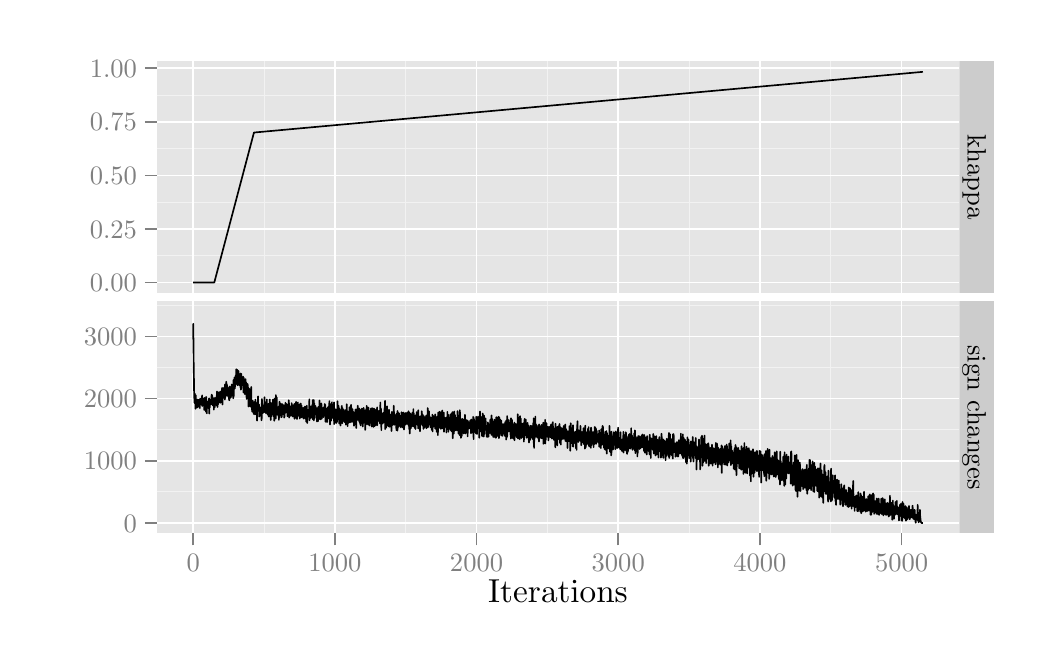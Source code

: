% Created by tikzDevice version 0.7.0 on 2014-05-12 14:43:36
% !TEX encoding = UTF-8 Unicode
\begin{tikzpicture}[x=1pt,y=1pt]
\definecolor[named]{fillColor}{rgb}{1.00,1.00,1.00}
\path[use as bounding box,fill=fillColor,fill opacity=0.00] (0,0) rectangle (361.35,216.81);
\begin{scope}
\path[clip] (  0.00,  0.00) rectangle (361.35,216.81);
\definecolor[named]{drawColor}{rgb}{1.00,1.00,1.00}
\definecolor[named]{fillColor}{rgb}{1.00,1.00,1.00}

\path[draw=drawColor,line width= 0.6pt,line join=round,line cap=round,fill=fillColor] (  0.00,  0.00) rectangle (361.35,216.81);
\end{scope}
\begin{scope}
\path[clip] ( 46.62,120.91) rectangle (336.67,204.77);
\definecolor[named]{fillColor}{rgb}{0.90,0.90,0.90}

\path[fill=fillColor] ( 46.62,120.91) rectangle (336.67,204.77);
\definecolor[named]{drawColor}{rgb}{0.95,0.95,0.95}

\path[draw=drawColor,line width= 0.3pt,line join=round] ( 46.62,134.40) --
	(336.67,134.40);

\path[draw=drawColor,line width= 0.3pt,line join=round] ( 46.62,153.75) --
	(336.67,153.75);

\path[draw=drawColor,line width= 0.3pt,line join=round] ( 46.62,173.11) --
	(336.67,173.11);

\path[draw=drawColor,line width= 0.3pt,line join=round] ( 46.62,192.47) --
	(336.67,192.47);

\path[draw=drawColor,line width= 0.3pt,line join=round] ( 85.40,120.91) --
	( 85.40,204.77);

\path[draw=drawColor,line width= 0.3pt,line join=round] (136.60,120.91) --
	(136.60,204.77);

\path[draw=drawColor,line width= 0.3pt,line join=round] (187.80,120.91) --
	(187.80,204.77);

\path[draw=drawColor,line width= 0.3pt,line join=round] (239.01,120.91) --
	(239.01,204.77);

\path[draw=drawColor,line width= 0.3pt,line join=round] (290.21,120.91) --
	(290.21,204.77);
\definecolor[named]{drawColor}{rgb}{1.00,1.00,1.00}

\path[draw=drawColor,line width= 0.6pt,line join=round] ( 46.62,124.72) --
	(336.67,124.72);

\path[draw=drawColor,line width= 0.6pt,line join=round] ( 46.62,144.08) --
	(336.67,144.08);

\path[draw=drawColor,line width= 0.6pt,line join=round] ( 46.62,163.43) --
	(336.67,163.43);

\path[draw=drawColor,line width= 0.6pt,line join=round] ( 46.62,182.79) --
	(336.67,182.79);

\path[draw=drawColor,line width= 0.6pt,line join=round] ( 46.62,202.15) --
	(336.67,202.15);

\path[draw=drawColor,line width= 0.6pt,line join=round] ( 59.80,120.91) --
	( 59.80,204.77);

\path[draw=drawColor,line width= 0.6pt,line join=round] (111.00,120.91) --
	(111.00,204.77);

\path[draw=drawColor,line width= 0.6pt,line join=round] (162.20,120.91) --
	(162.20,204.77);

\path[draw=drawColor,line width= 0.6pt,line join=round] (213.40,120.91) --
	(213.40,204.77);

\path[draw=drawColor,line width= 0.6pt,line join=round] (264.61,120.91) --
	(264.61,204.77);

\path[draw=drawColor,line width= 0.6pt,line join=round] (315.81,120.91) --
	(315.81,204.77);
\definecolor[named]{drawColor}{rgb}{0.00,0.00,0.00}

\path[draw=drawColor,line width= 0.6pt,line join=round] ( 59.80,124.72) --
	( 59.85,124.72) --
	( 59.90,124.72) --
	( 59.96,124.72) --
	( 60.01,124.72) --
	( 60.06,124.72) --
	( 60.11,124.72) --
	( 60.16,124.72) --
	( 60.21,124.72) --
	( 60.26,124.72) --
	( 60.31,124.72) --
	( 60.37,124.72) --
	( 60.42,124.72) --
	( 60.47,124.72) --
	( 60.52,124.72) --
	( 60.57,124.72) --
	( 60.62,124.72) --
	( 60.67,124.72) --
	( 60.72,124.72) --
	( 60.78,124.72) --
	( 60.83,124.72) --
	( 60.88,124.72) --
	( 60.93,124.72) --
	( 60.98,124.72) --
	( 61.03,124.72) --
	( 61.08,124.72) --
	( 61.13,124.72) --
	( 61.18,124.72) --
	( 61.24,124.72) --
	( 61.29,124.72) --
	( 61.34,124.72) --
	( 61.39,124.72) --
	( 61.44,124.72) --
	( 61.49,124.72) --
	( 61.54,124.72) --
	( 61.59,124.72) --
	( 61.65,124.72) --
	( 61.70,124.72) --
	( 61.75,124.72) --
	( 61.80,124.72) --
	( 61.85,124.72) --
	( 61.90,124.72) --
	( 61.95,124.72) --
	( 62.00,124.72) --
	( 62.06,124.72) --
	( 62.11,124.72) --
	( 62.16,124.72) --
	( 62.21,124.72) --
	( 62.26,124.72) --
	( 62.31,124.72) --
	( 62.36,124.72) --
	( 62.41,124.72) --
	( 62.46,124.72) --
	( 62.52,124.72) --
	( 62.57,124.72) --
	( 62.62,124.72) --
	( 62.67,124.72) --
	( 62.72,124.72) --
	( 62.77,124.72) --
	( 62.82,124.72) --
	( 62.87,124.72) --
	( 62.93,124.72) --
	( 62.98,124.72) --
	( 63.03,124.72) --
	( 63.08,124.72) --
	( 63.13,124.72) --
	( 63.18,124.72) --
	( 63.23,124.72) --
	( 63.28,124.72) --
	( 63.34,124.72) --
	( 63.39,124.72) --
	( 63.44,124.72) --
	( 63.49,124.72) --
	( 63.54,124.72) --
	( 63.59,124.72) --
	( 63.64,124.72) --
	( 63.69,124.72) --
	( 63.74,124.72) --
	( 63.80,124.72) --
	( 63.85,124.72) --
	( 63.90,124.72) --
	( 63.95,124.72) --
	( 64.00,124.72) --
	( 64.05,124.72) --
	( 64.10,124.72) --
	( 64.15,124.72) --
	( 64.21,124.72) --
	( 64.26,124.72) --
	( 64.31,124.72) --
	( 64.36,124.72) --
	( 64.41,124.72) --
	( 64.46,124.72) --
	( 64.51,124.72) --
	( 64.56,124.72) --
	( 64.62,124.72) --
	( 64.67,124.72) --
	( 64.72,124.72) --
	( 64.77,124.72) --
	( 64.82,124.72) --
	( 64.87,124.72) --
	( 64.92,124.72) --
	( 64.97,124.72) --
	( 65.02,124.72) --
	( 65.08,124.72) --
	( 65.13,124.72) --
	( 65.18,124.72) --
	( 65.23,124.72) --
	( 65.28,124.72) --
	( 65.33,124.72) --
	( 65.38,124.72) --
	( 65.43,124.72) --
	( 65.49,124.72) --
	( 65.54,124.72) --
	( 65.59,124.72) --
	( 65.64,124.72) --
	( 65.69,124.72) --
	( 65.74,124.72) --
	( 65.79,124.72) --
	( 65.84,124.72) --
	( 65.90,124.72) --
	( 65.95,124.72) --
	( 66.00,124.72) --
	( 66.05,124.72) --
	( 66.10,124.72) --
	( 66.15,124.72) --
	( 66.20,124.72) --
	( 66.25,124.72) --
	( 66.30,124.72) --
	( 66.36,124.72) --
	( 66.41,124.72) --
	( 66.46,124.72) --
	( 66.51,124.72) --
	( 66.56,124.72) --
	( 66.61,124.72) --
	( 66.66,124.72) --
	( 66.71,124.72) --
	( 66.77,124.72) --
	( 66.82,124.72) --
	( 66.87,124.72) --
	( 66.92,124.72) --
	( 66.97,124.72) --
	( 67.02,124.72) --
	( 67.07,124.72) --
	( 67.12,124.72) --
	( 67.18,124.72) --
	( 67.23,124.72) --
	( 67.28,124.72) --
	( 67.33,124.72) --
	( 67.38,124.72) --
	( 67.43,124.72) --
	( 67.48,124.91) --
	( 67.53,125.10) --
	( 67.58,125.30) --
	( 67.64,125.49) --
	( 67.69,125.69) --
	( 67.74,125.88) --
	( 67.79,126.07) --
	( 67.84,126.27) --
	( 67.89,126.46) --
	( 67.94,126.65) --
	( 67.99,126.85) --
	( 68.05,127.04) --
	( 68.10,127.23) --
	( 68.15,127.43) --
	( 68.20,127.62) --
	( 68.25,127.81) --
	( 68.30,128.01) --
	( 68.35,128.20) --
	( 68.40,128.40) --
	( 68.46,128.59) --
	( 68.51,128.78) --
	( 68.56,128.98) --
	( 68.61,129.17) --
	( 68.66,129.36) --
	( 68.71,129.56) --
	( 68.76,129.75) --
	( 68.81,129.94) --
	( 68.86,130.14) --
	( 68.92,130.33) --
	( 68.97,130.52) --
	( 69.02,130.72) --
	( 69.07,130.91) --
	( 69.12,131.11) --
	( 69.17,131.30) --
	( 69.22,131.49) --
	( 69.27,131.69) --
	( 69.33,131.88) --
	( 69.38,132.07) --
	( 69.43,132.27) --
	( 69.48,132.46) --
	( 69.53,132.65) --
	( 69.58,132.85) --
	( 69.63,133.04) --
	( 69.68,133.23) --
	( 69.74,133.43) --
	( 69.79,133.62) --
	( 69.84,133.82) --
	( 69.89,134.01) --
	( 69.94,134.20) --
	( 69.99,134.40) --
	( 70.04,134.59) --
	( 70.09,134.78) --
	( 70.15,134.98) --
	( 70.20,135.17) --
	( 70.25,135.36) --
	( 70.30,135.56) --
	( 70.35,135.75) --
	( 70.40,135.95) --
	( 70.45,136.14) --
	( 70.50,136.33) --
	( 70.55,136.53) --
	( 70.61,136.72) --
	( 70.66,136.91) --
	( 70.71,137.11) --
	( 70.76,137.30) --
	( 70.81,137.49) --
	( 70.86,137.69) --
	( 70.91,137.88) --
	( 70.96,138.07) --
	( 71.02,138.27) --
	( 71.07,138.46) --
	( 71.12,138.66) --
	( 71.17,138.85) --
	( 71.22,139.04) --
	( 71.27,139.24) --
	( 71.32,139.43) --
	( 71.37,139.62) --
	( 71.43,139.82) --
	( 71.48,140.01) --
	( 71.53,140.20) --
	( 71.58,140.40) --
	( 71.63,140.59) --
	( 71.68,140.78) --
	( 71.73,140.98) --
	( 71.78,141.17) --
	( 71.83,141.37) --
	( 71.89,141.56) --
	( 71.94,141.75) --
	( 71.99,141.95) --
	( 72.04,142.14) --
	( 72.09,142.33) --
	( 72.14,142.53) --
	( 72.19,142.72) --
	( 72.24,142.91) --
	( 72.30,143.11) --
	( 72.35,143.30) --
	( 72.40,143.49) --
	( 72.45,143.69) --
	( 72.50,143.88) --
	( 72.55,144.08) --
	( 72.60,144.27) --
	( 72.65,144.46) --
	( 72.71,144.66) --
	( 72.76,144.85) --
	( 72.81,145.04) --
	( 72.86,145.24) --
	( 72.91,145.43) --
	( 72.96,145.62) --
	( 73.01,145.82) --
	( 73.06,146.01) --
	( 73.11,146.20) --
	( 73.17,146.40) --
	( 73.22,146.59) --
	( 73.27,146.79) --
	( 73.32,146.98) --
	( 73.37,147.17) --
	( 73.42,147.37) --
	( 73.47,147.56) --
	( 73.52,147.75) --
	( 73.58,147.95) --
	( 73.63,148.14) --
	( 73.68,148.33) --
	( 73.73,148.53) --
	( 73.78,148.72) --
	( 73.83,148.92) --
	( 73.88,149.11) --
	( 73.93,149.30) --
	( 73.99,149.50) --
	( 74.04,149.69) --
	( 74.09,149.88) --
	( 74.14,150.08) --
	( 74.19,150.27) --
	( 74.24,150.46) --
	( 74.29,150.66) --
	( 74.34,150.85) --
	( 74.39,151.04) --
	( 74.45,151.24) --
	( 74.50,151.43) --
	( 74.55,151.63) --
	( 74.60,151.82) --
	( 74.65,152.01) --
	( 74.70,152.21) --
	( 74.75,152.40) --
	( 74.80,152.59) --
	( 74.86,152.79) --
	( 74.91,152.98) --
	( 74.96,153.17) --
	( 75.01,153.37) --
	( 75.06,153.56) --
	( 75.11,153.75) --
	( 75.16,153.95) --
	( 75.21,154.14) --
	( 75.27,154.34) --
	( 75.32,154.53) --
	( 75.37,154.72) --
	( 75.42,154.92) --
	( 75.47,155.11) --
	( 75.52,155.30) --
	( 75.57,155.50) --
	( 75.62,155.69) --
	( 75.67,155.88) --
	( 75.73,156.08) --
	( 75.78,156.27) --
	( 75.83,156.46) --
	( 75.88,156.66) --
	( 75.93,156.85) --
	( 75.98,157.05) --
	( 76.03,157.24) --
	( 76.08,157.43) --
	( 76.14,157.63) --
	( 76.19,157.82) --
	( 76.24,158.01) --
	( 76.29,158.21) --
	( 76.34,158.40) --
	( 76.39,158.59) --
	( 76.44,158.79) --
	( 76.49,158.98) --
	( 76.55,159.18) --
	( 76.60,159.37) --
	( 76.65,159.56) --
	( 76.70,159.76) --
	( 76.75,159.95) --
	( 76.80,160.14) --
	( 76.85,160.34) --
	( 76.90,160.53) --
	( 76.95,160.72) --
	( 77.01,160.92) --
	( 77.06,161.11) --
	( 77.11,161.30) --
	( 77.16,161.50) --
	( 77.21,161.69) --
	( 77.26,161.89) --
	( 77.31,162.08) --
	( 77.36,162.27) --
	( 77.42,162.47) --
	( 77.47,162.66) --
	( 77.52,162.85) --
	( 77.57,163.05) --
	( 77.62,163.24) --
	( 77.67,163.43) --
	( 77.72,163.63) --
	( 77.77,163.82) --
	( 77.83,164.01) --
	( 77.88,164.21) --
	( 77.93,164.40) --
	( 77.98,164.60) --
	( 78.03,164.79) --
	( 78.08,164.98) --
	( 78.13,165.18) --
	( 78.18,165.37) --
	( 78.23,165.56) --
	( 78.29,165.76) --
	( 78.34,165.95) --
	( 78.39,166.14) --
	( 78.44,166.34) --
	( 78.49,166.53) --
	( 78.54,166.72) --
	( 78.59,166.92) --
	( 78.64,167.11) --
	( 78.70,167.31) --
	( 78.75,167.50) --
	( 78.80,167.69) --
	( 78.85,167.89) --
	( 78.90,168.08) --
	( 78.95,168.27) --
	( 79.00,168.47) --
	( 79.05,168.66) --
	( 79.11,168.85) --
	( 79.16,169.05) --
	( 79.21,169.24) --
	( 79.26,169.43) --
	( 79.31,169.63) --
	( 79.36,169.82) --
	( 79.41,170.02) --
	( 79.46,170.21) --
	( 79.51,170.40) --
	( 79.57,170.60) --
	( 79.62,170.79) --
	( 79.67,170.98) --
	( 79.72,171.18) --
	( 79.77,171.37) --
	( 79.82,171.56) --
	( 79.87,171.76) --
	( 79.92,171.95) --
	( 79.98,172.15) --
	( 80.03,172.34) --
	( 80.08,172.53) --
	( 80.13,172.73) --
	( 80.18,172.92) --
	( 80.23,173.11) --
	( 80.28,173.31) --
	( 80.33,173.50) --
	( 80.39,173.69) --
	( 80.44,173.89) --
	( 80.49,174.08) --
	( 80.54,174.27) --
	( 80.59,174.47) --
	( 80.64,174.66) --
	( 80.69,174.86) --
	( 80.74,175.05) --
	( 80.79,175.24) --
	( 80.85,175.44) --
	( 80.90,175.63) --
	( 80.95,175.82) --
	( 81.00,176.02) --
	( 81.05,176.21) --
	( 81.10,176.40) --
	( 81.15,176.60) --
	( 81.20,176.79) --
	( 81.26,176.98) --
	( 81.31,177.18) --
	( 81.36,177.37) --
	( 81.41,177.57) --
	( 81.46,177.76) --
	( 81.51,177.95) --
	( 81.56,178.15) --
	( 81.61,178.34) --
	( 81.67,178.53) --
	( 81.72,178.73) --
	( 81.77,178.92) --
	( 81.82,178.92) --
	( 81.87,178.93) --
	( 81.92,178.93) --
	( 81.97,178.93) --
	( 82.02,178.94) --
	( 82.07,178.94) --
	( 82.13,178.95) --
	( 82.18,178.95) --
	( 82.23,178.96) --
	( 82.28,178.96) --
	( 82.33,178.97) --
	( 82.38,178.97) --
	( 82.43,178.98) --
	( 82.48,178.98) --
	( 82.54,178.99) --
	( 82.59,178.99) --
	( 82.64,178.99) --
	( 82.69,179.00) --
	( 82.74,179.00) --
	( 82.79,179.01) --
	( 82.84,179.01) --
	( 82.89,179.02) --
	( 82.95,179.02) --
	( 83.00,179.03) --
	( 83.05,179.03) --
	( 83.10,179.04) --
	( 83.15,179.04) --
	( 83.20,179.05) --
	( 83.25,179.05) --
	( 83.30,179.06) --
	( 83.35,179.06) --
	( 83.41,179.06) --
	( 83.46,179.07) --
	( 83.51,179.07) --
	( 83.56,179.08) --
	( 83.61,179.08) --
	( 83.66,179.09) --
	( 83.71,179.09) --
	( 83.76,179.10) --
	( 83.82,179.10) --
	( 83.87,179.11) --
	( 83.92,179.11) --
	( 83.97,179.12) --
	( 84.02,179.12) --
	( 84.07,179.12) --
	( 84.12,179.13) --
	( 84.17,179.13) --
	( 84.23,179.14) --
	( 84.28,179.14) --
	( 84.33,179.15) --
	( 84.38,179.15) --
	( 84.43,179.16) --
	( 84.48,179.16) --
	( 84.53,179.17) --
	( 84.58,179.17) --
	( 84.63,179.18) --
	( 84.69,179.18) --
	( 84.74,179.19) --
	( 84.79,179.19) --
	( 84.84,179.19) --
	( 84.89,179.20) --
	( 84.94,179.20) --
	( 84.99,179.21) --
	( 85.04,179.21) --
	( 85.10,179.22) --
	( 85.15,179.22) --
	( 85.20,179.23) --
	( 85.25,179.23) --
	( 85.30,179.24) --
	( 85.35,179.24) --
	( 85.40,179.25) --
	( 85.45,179.25) --
	( 85.51,179.26) --
	( 85.56,179.26) --
	( 85.61,179.26) --
	( 85.66,179.27) --
	( 85.71,179.27) --
	( 85.76,179.28) --
	( 85.81,179.28) --
	( 85.86,179.29) --
	( 85.91,179.29) --
	( 85.97,179.30) --
	( 86.02,179.30) --
	( 86.07,179.31) --
	( 86.12,179.31) --
	( 86.17,179.32) --
	( 86.22,179.32) --
	( 86.27,179.32) --
	( 86.32,179.33) --
	( 86.38,179.33) --
	( 86.43,179.34) --
	( 86.48,179.34) --
	( 86.53,179.35) --
	( 86.58,179.35) --
	( 86.63,179.36) --
	( 86.68,179.36) --
	( 86.73,179.37) --
	( 86.79,179.37) --
	( 86.84,179.38) --
	( 86.89,179.38) --
	( 86.94,179.39) --
	( 86.99,179.39) --
	( 87.04,179.39) --
	( 87.09,179.40) --
	( 87.14,179.40) --
	( 87.19,179.41) --
	( 87.25,179.41) --
	( 87.30,179.42) --
	( 87.35,179.42) --
	( 87.40,179.43) --
	( 87.45,179.43) --
	( 87.50,179.44) --
	( 87.55,179.44) --
	( 87.60,179.45) --
	( 87.66,179.45) --
	( 87.71,179.45) --
	( 87.76,179.46) --
	( 87.81,179.46) --
	( 87.86,179.47) --
	( 87.91,179.47) --
	( 87.96,179.48) --
	( 88.01,179.48) --
	( 88.07,179.49) --
	( 88.12,179.49) --
	( 88.17,179.50) --
	( 88.22,179.50) --
	( 88.27,179.51) --
	( 88.32,179.51) --
	( 88.37,179.52) --
	( 88.42,179.52) --
	( 88.47,179.52) --
	( 88.53,179.53) --
	( 88.58,179.53) --
	( 88.63,179.54) --
	( 88.68,179.54) --
	( 88.73,179.55) --
	( 88.78,179.55) --
	( 88.83,179.56) --
	( 88.88,179.56) --
	( 88.94,179.57) --
	( 88.99,179.57) --
	( 89.04,179.58) --
	( 89.09,179.58) --
	( 89.14,179.58) --
	( 89.19,179.59) --
	( 89.24,179.59) --
	( 89.29,179.60) --
	( 89.35,179.60) --
	( 89.40,179.61) --
	( 89.45,179.61) --
	( 89.50,179.62) --
	( 89.55,179.62) --
	( 89.60,179.63) --
	( 89.65,179.63) --
	( 89.70,179.64) --
	( 89.75,179.64) --
	( 89.81,179.65) --
	( 89.86,179.65) --
	( 89.91,179.65) --
	( 89.96,179.66) --
	( 90.01,179.66) --
	( 90.06,179.67) --
	( 90.11,179.67) --
	( 90.16,179.68) --
	( 90.22,179.68) --
	( 90.27,179.69) --
	( 90.32,179.69) --
	( 90.37,179.70) --
	( 90.42,179.70) --
	( 90.47,179.71) --
	( 90.52,179.71) --
	( 90.57,179.71) --
	( 90.63,179.72) --
	( 90.68,179.72) --
	( 90.73,179.73) --
	( 90.78,179.73) --
	( 90.83,179.74) --
	( 90.88,179.74) --
	( 90.93,179.75) --
	( 90.98,179.75) --
	( 91.03,179.76) --
	( 91.09,179.76) --
	( 91.14,179.77) --
	( 91.19,179.77) --
	( 91.24,179.78) --
	( 91.29,179.78) --
	( 91.34,179.78) --
	( 91.39,179.79) --
	( 91.44,179.79) --
	( 91.50,179.80) --
	( 91.55,179.80) --
	( 91.60,179.81) --
	( 91.65,179.81) --
	( 91.70,179.82) --
	( 91.75,179.82) --
	( 91.80,179.83) --
	( 91.85,179.83) --
	( 91.91,179.84) --
	( 91.96,179.84) --
	( 92.01,179.85) --
	( 92.06,179.85) --
	( 92.11,179.85) --
	( 92.16,179.86) --
	( 92.21,179.86) --
	( 92.26,179.87) --
	( 92.31,179.87) --
	( 92.37,179.88) --
	( 92.42,179.88) --
	( 92.47,179.89) --
	( 92.52,179.89) --
	( 92.57,179.90) --
	( 92.62,179.90) --
	( 92.67,179.91) --
	( 92.72,179.91) --
	( 92.78,179.91) --
	( 92.83,179.92) --
	( 92.88,179.92) --
	( 92.93,179.93) --
	( 92.98,179.93) --
	( 93.03,179.94) --
	( 93.08,179.94) --
	( 93.13,179.95) --
	( 93.19,179.95) --
	( 93.24,179.96) --
	( 93.29,179.96) --
	( 93.34,179.97) --
	( 93.39,179.97) --
	( 93.44,179.98) --
	( 93.49,179.98) --
	( 93.54,179.98) --
	( 93.59,179.99) --
	( 93.65,179.99) --
	( 93.70,180.00) --
	( 93.75,180.00) --
	( 93.80,180.01) --
	( 93.85,180.01) --
	( 93.90,180.02) --
	( 93.95,180.02) --
	( 94.00,180.03) --
	( 94.06,180.03) --
	( 94.11,180.04) --
	( 94.16,180.04) --
	( 94.21,180.04) --
	( 94.26,180.05) --
	( 94.31,180.05) --
	( 94.36,180.06) --
	( 94.41,180.06) --
	( 94.47,180.07) --
	( 94.52,180.07) --
	( 94.57,180.08) --
	( 94.62,180.08) --
	( 94.67,180.09) --
	( 94.72,180.09) --
	( 94.77,180.10) --
	( 94.82,180.10) --
	( 94.87,180.11) --
	( 94.93,180.11) --
	( 94.98,180.11) --
	( 95.03,180.12) --
	( 95.08,180.12) --
	( 95.13,180.13) --
	( 95.18,180.13) --
	( 95.23,180.14) --
	( 95.28,180.14) --
	( 95.34,180.15) --
	( 95.39,180.15) --
	( 95.44,180.16) --
	( 95.49,180.16) --
	( 95.54,180.17) --
	( 95.59,180.17) --
	( 95.64,180.17) --
	( 95.69,180.18) --
	( 95.75,180.18) --
	( 95.80,180.19) --
	( 95.85,180.19) --
	( 95.90,180.20) --
	( 95.95,180.20) --
	( 96.00,180.21) --
	( 96.05,180.21) --
	( 96.10,180.22) --
	( 96.16,180.22) --
	( 96.21,180.23) --
	( 96.26,180.23) --
	( 96.31,180.24) --
	( 96.36,180.24) --
	( 96.41,180.24) --
	( 96.46,180.25) --
	( 96.51,180.25) --
	( 96.56,180.26) --
	( 96.62,180.26) --
	( 96.67,180.27) --
	( 96.72,180.27) --
	( 96.77,180.28) --
	( 96.82,180.28) --
	( 96.87,180.29) --
	( 96.92,180.29) --
	( 96.97,180.30) --
	( 97.03,180.30) --
	( 97.08,180.31) --
	( 97.13,180.31) --
	( 97.18,180.31) --
	( 97.23,180.32) --
	( 97.28,180.32) --
	( 97.33,180.33) --
	( 97.38,180.33) --
	( 97.44,180.34) --
	( 97.49,180.34) --
	( 97.54,180.35) --
	( 97.59,180.35) --
	( 97.64,180.36) --
	( 97.69,180.36) --
	( 97.74,180.37) --
	( 97.79,180.37) --
	( 97.84,180.37) --
	( 97.90,180.38) --
	( 97.95,180.38) --
	( 98.00,180.39) --
	( 98.05,180.39) --
	( 98.10,180.40) --
	( 98.15,180.40) --
	( 98.20,180.41) --
	( 98.25,180.41) --
	( 98.31,180.42) --
	( 98.36,180.42) --
	( 98.41,180.43) --
	( 98.46,180.43) --
	( 98.51,180.44) --
	( 98.56,180.44) --
	( 98.61,180.44) --
	( 98.66,180.45) --
	( 98.72,180.45) --
	( 98.77,180.46) --
	( 98.82,180.46) --
	( 98.87,180.47) --
	( 98.92,180.47) --
	( 98.97,180.48) --
	( 99.02,180.48) --
	( 99.07,180.49) --
	( 99.12,180.49) --
	( 99.18,180.50) --
	( 99.23,180.50) --
	( 99.28,180.50) --
	( 99.33,180.51) --
	( 99.38,180.51) --
	( 99.43,180.52) --
	( 99.48,180.52) --
	( 99.53,180.53) --
	( 99.59,180.53) --
	( 99.64,180.54) --
	( 99.69,180.54) --
	( 99.74,180.55) --
	( 99.79,180.55) --
	( 99.84,180.56) --
	( 99.89,180.56) --
	( 99.94,180.57) --
	(100.00,180.57) --
	(100.05,180.57) --
	(100.10,180.58) --
	(100.15,180.58) --
	(100.20,180.59) --
	(100.25,180.59) --
	(100.30,180.60) --
	(100.35,180.60) --
	(100.40,180.61) --
	(100.46,180.61) --
	(100.51,180.62) --
	(100.56,180.62) --
	(100.61,180.63) --
	(100.66,180.63) --
	(100.71,180.63) --
	(100.76,180.64) --
	(100.81,180.64) --
	(100.87,180.65) --
	(100.92,180.65) --
	(100.97,180.66) --
	(101.02,180.66) --
	(101.07,180.67) --
	(101.12,180.67) --
	(101.17,180.68) --
	(101.22,180.68) --
	(101.28,180.69) --
	(101.33,180.69) --
	(101.38,180.70) --
	(101.43,180.70) --
	(101.48,180.70) --
	(101.53,180.71) --
	(101.58,180.71) --
	(101.63,180.72) --
	(101.68,180.72) --
	(101.74,180.73) --
	(101.79,180.73) --
	(101.84,180.74) --
	(101.89,180.74) --
	(101.94,180.75) --
	(101.99,180.75) --
	(102.04,180.76) --
	(102.09,180.76) --
	(102.15,180.76) --
	(102.20,180.77) --
	(102.25,180.77) --
	(102.30,180.78) --
	(102.35,180.78) --
	(102.40,180.79) --
	(102.45,180.79) --
	(102.50,180.80) --
	(102.56,180.80) --
	(102.61,180.81) --
	(102.66,180.81) --
	(102.71,180.82) --
	(102.76,180.82) --
	(102.81,180.83) --
	(102.86,180.83) --
	(102.91,180.83) --
	(102.96,180.84) --
	(103.02,180.84) --
	(103.07,180.85) --
	(103.12,180.85) --
	(103.17,180.86) --
	(103.22,180.86) --
	(103.27,180.87) --
	(103.32,180.87) --
	(103.37,180.88) --
	(103.43,180.88) --
	(103.48,180.89) --
	(103.53,180.89) --
	(103.58,180.90) --
	(103.63,180.90) --
	(103.68,180.90) --
	(103.73,180.91) --
	(103.78,180.91) --
	(103.84,180.92) --
	(103.89,180.92) --
	(103.94,180.93) --
	(103.99,180.93) --
	(104.04,180.94) --
	(104.09,180.94) --
	(104.14,180.95) --
	(104.19,180.95) --
	(104.24,180.96) --
	(104.30,180.96) --
	(104.35,180.96) --
	(104.40,180.97) --
	(104.45,180.97) --
	(104.50,180.98) --
	(104.55,180.98) --
	(104.60,180.99) --
	(104.65,180.99) --
	(104.71,181.00) --
	(104.76,181.00) --
	(104.81,181.01) --
	(104.86,181.01) --
	(104.91,181.02) --
	(104.96,181.02) --
	(105.01,181.03) --
	(105.06,181.03) --
	(105.12,181.03) --
	(105.17,181.04) --
	(105.22,181.04) --
	(105.27,181.05) --
	(105.32,181.05) --
	(105.37,181.06) --
	(105.42,181.06) --
	(105.47,181.07) --
	(105.52,181.07) --
	(105.58,181.08) --
	(105.63,181.08) --
	(105.68,181.09) --
	(105.73,181.09) --
	(105.78,181.09) --
	(105.83,181.10) --
	(105.88,181.10) --
	(105.93,181.11) --
	(105.99,181.11) --
	(106.04,181.12) --
	(106.09,181.12) --
	(106.14,181.13) --
	(106.19,181.13) --
	(106.24,181.14) --
	(106.29,181.14) --
	(106.34,181.15) --
	(106.40,181.15) --
	(106.45,181.16) --
	(106.50,181.16) --
	(106.55,181.16) --
	(106.60,181.17) --
	(106.65,181.17) --
	(106.70,181.18) --
	(106.75,181.18) --
	(106.80,181.19) --
	(106.86,181.19) --
	(106.91,181.20) --
	(106.96,181.20) --
	(107.01,181.21) --
	(107.06,181.21) --
	(107.11,181.22) --
	(107.16,181.22) --
	(107.21,181.22) --
	(107.27,181.23) --
	(107.32,181.23) --
	(107.37,181.24) --
	(107.42,181.24) --
	(107.47,181.25) --
	(107.52,181.25) --
	(107.57,181.26) --
	(107.62,181.26) --
	(107.68,181.27) --
	(107.73,181.27) --
	(107.78,181.28) --
	(107.83,181.28) --
	(107.88,181.29) --
	(107.93,181.29) --
	(107.98,181.29) --
	(108.03,181.30) --
	(108.08,181.30) --
	(108.14,181.31) --
	(108.19,181.31) --
	(108.24,181.32) --
	(108.29,181.32) --
	(108.34,181.33) --
	(108.39,181.33) --
	(108.44,181.34) --
	(108.49,181.34) --
	(108.55,181.35) --
	(108.60,181.35) --
	(108.65,181.35) --
	(108.70,181.36) --
	(108.75,181.36) --
	(108.80,181.37) --
	(108.85,181.37) --
	(108.90,181.38) --
	(108.96,181.38) --
	(109.01,181.39) --
	(109.06,181.39) --
	(109.11,181.40) --
	(109.16,181.40) --
	(109.21,181.41) --
	(109.26,181.41) --
	(109.31,181.42) --
	(109.36,181.42) --
	(109.42,181.42) --
	(109.47,181.43) --
	(109.52,181.43) --
	(109.57,181.44) --
	(109.62,181.44) --
	(109.67,181.45) --
	(109.72,181.45) --
	(109.77,181.46) --
	(109.83,181.46) --
	(109.88,181.47) --
	(109.93,181.47) --
	(109.98,181.48) --
	(110.03,181.48) --
	(110.08,181.49) --
	(110.13,181.49) --
	(110.18,181.49) --
	(110.24,181.50) --
	(110.29,181.50) --
	(110.34,181.51) --
	(110.39,181.51) --
	(110.44,181.52) --
	(110.49,181.52) --
	(110.54,181.53) --
	(110.59,181.53) --
	(110.64,181.54) --
	(110.70,181.54) --
	(110.75,181.55) --
	(110.80,181.55) --
	(110.85,181.55) --
	(110.90,181.56) --
	(110.95,181.56) --
	(111.00,181.57) --
	(111.05,181.57) --
	(111.11,181.58) --
	(111.16,181.58) --
	(111.21,181.59) --
	(111.26,181.59) --
	(111.31,181.60) --
	(111.36,181.60) --
	(111.41,181.61) --
	(111.46,181.61) --
	(111.52,181.62) --
	(111.57,181.62) --
	(111.62,181.62) --
	(111.67,181.63) --
	(111.72,181.63) --
	(111.77,181.64) --
	(111.82,181.64) --
	(111.87,181.65) --
	(111.92,181.65) --
	(111.98,181.66) --
	(112.03,181.66) --
	(112.08,181.67) --
	(112.13,181.67) --
	(112.18,181.68) --
	(112.23,181.68) --
	(112.28,181.68) --
	(112.33,181.69) --
	(112.39,181.69) --
	(112.44,181.70) --
	(112.49,181.70) --
	(112.54,181.71) --
	(112.59,181.71) --
	(112.64,181.72) --
	(112.69,181.72) --
	(112.74,181.73) --
	(112.80,181.73) --
	(112.85,181.74) --
	(112.90,181.74) --
	(112.95,181.75) --
	(113.00,181.75) --
	(113.05,181.75) --
	(113.10,181.76) --
	(113.15,181.76) --
	(113.20,181.77) --
	(113.26,181.77) --
	(113.31,181.78) --
	(113.36,181.78) --
	(113.41,181.79) --
	(113.46,181.79) --
	(113.51,181.80) --
	(113.56,181.80) --
	(113.61,181.81) --
	(113.67,181.81) --
	(113.72,181.81) --
	(113.77,181.82) --
	(113.82,181.82) --
	(113.87,181.83) --
	(113.92,181.83) --
	(113.97,181.84) --
	(114.02,181.84) --
	(114.08,181.85) --
	(114.13,181.85) --
	(114.18,181.86) --
	(114.23,181.86) --
	(114.28,181.87) --
	(114.33,181.87) --
	(114.38,181.88) --
	(114.43,181.88) --
	(114.48,181.88) --
	(114.54,181.89) --
	(114.59,181.89) --
	(114.64,181.90) --
	(114.69,181.90) --
	(114.74,181.91) --
	(114.79,181.91) --
	(114.84,181.92) --
	(114.89,181.92) --
	(114.95,181.93) --
	(115.00,181.93) --
	(115.05,181.94) --
	(115.10,181.94) --
	(115.15,181.95) --
	(115.20,181.95) --
	(115.25,181.95) --
	(115.30,181.96) --
	(115.36,181.96) --
	(115.41,181.97) --
	(115.46,181.97) --
	(115.51,181.98) --
	(115.56,181.98) --
	(115.61,181.99) --
	(115.66,181.99) --
	(115.71,182.00) --
	(115.76,182.00) --
	(115.82,182.01) --
	(115.87,182.01) --
	(115.92,182.01) --
	(115.97,182.02) --
	(116.02,182.02) --
	(116.07,182.03) --
	(116.12,182.03) --
	(116.17,182.04) --
	(116.23,182.04) --
	(116.28,182.05) --
	(116.33,182.05) --
	(116.38,182.06) --
	(116.43,182.06) --
	(116.48,182.07) --
	(116.53,182.07) --
	(116.58,182.08) --
	(116.64,182.08) --
	(116.69,182.08) --
	(116.74,182.09) --
	(116.79,182.09) --
	(116.84,182.10) --
	(116.89,182.10) --
	(116.94,182.11) --
	(116.99,182.11) --
	(117.04,182.12) --
	(117.10,182.12) --
	(117.15,182.13) --
	(117.20,182.13) --
	(117.25,182.14) --
	(117.30,182.14) --
	(117.35,182.14) --
	(117.40,182.15) --
	(117.45,182.15) --
	(117.51,182.16) --
	(117.56,182.16) --
	(117.61,182.17) --
	(117.66,182.17) --
	(117.71,182.18) --
	(117.76,182.18) --
	(117.81,182.19) --
	(117.86,182.19) --
	(117.92,182.20) --
	(117.97,182.20) --
	(118.02,182.21) --
	(118.07,182.21) --
	(118.12,182.21) --
	(118.17,182.22) --
	(118.22,182.22) --
	(118.27,182.23) --
	(118.32,182.23) --
	(118.38,182.24) --
	(118.43,182.24) --
	(118.48,182.25) --
	(118.53,182.25) --
	(118.58,182.26) --
	(118.63,182.26) --
	(118.68,182.27) --
	(118.73,182.27) --
	(118.79,182.27) --
	(118.84,182.28) --
	(118.89,182.28) --
	(118.94,182.29) --
	(118.99,182.29) --
	(119.04,182.30) --
	(119.09,182.30) --
	(119.14,182.31) --
	(119.20,182.31) --
	(119.25,182.32) --
	(119.30,182.32) --
	(119.35,182.33) --
	(119.40,182.33) --
	(119.45,182.34) --
	(119.50,182.34) --
	(119.55,182.34) --
	(119.60,182.35) --
	(119.66,182.35) --
	(119.71,182.36) --
	(119.76,182.36) --
	(119.81,182.37) --
	(119.86,182.37) --
	(119.91,182.38) --
	(119.96,182.38) --
	(120.01,182.39) --
	(120.07,182.39) --
	(120.12,182.40) --
	(120.17,182.40) --
	(120.22,182.40) --
	(120.27,182.41) --
	(120.32,182.41) --
	(120.37,182.42) --
	(120.42,182.42) --
	(120.48,182.43) --
	(120.53,182.43) --
	(120.58,182.44) --
	(120.63,182.44) --
	(120.68,182.45) --
	(120.73,182.45) --
	(120.78,182.46) --
	(120.83,182.46) --
	(120.88,182.47) --
	(120.94,182.47) --
	(120.99,182.47) --
	(121.04,182.48) --
	(121.09,182.48) --
	(121.14,182.49) --
	(121.19,182.49) --
	(121.24,182.50) --
	(121.29,182.50) --
	(121.35,182.51) --
	(121.40,182.51) --
	(121.45,182.52) --
	(121.50,182.52) --
	(121.55,182.53) --
	(121.60,182.53) --
	(121.65,182.54) --
	(121.70,182.54) --
	(121.76,182.54) --
	(121.81,182.55) --
	(121.86,182.55) --
	(121.91,182.56) --
	(121.96,182.56) --
	(122.01,182.57) --
	(122.06,182.57) --
	(122.11,182.58) --
	(122.17,182.58) --
	(122.22,182.59) --
	(122.27,182.59) --
	(122.32,182.60) --
	(122.37,182.60) --
	(122.42,182.60) --
	(122.47,182.61) --
	(122.52,182.61) --
	(122.57,182.62) --
	(122.63,182.62) --
	(122.68,182.63) --
	(122.73,182.63) --
	(122.78,182.64) --
	(122.83,182.64) --
	(122.88,182.65) --
	(122.93,182.65) --
	(122.98,182.66) --
	(123.04,182.66) --
	(123.09,182.67) --
	(123.14,182.67) --
	(123.19,182.67) --
	(123.24,182.68) --
	(123.29,182.68) --
	(123.34,182.69) --
	(123.39,182.69) --
	(123.45,182.70) --
	(123.50,182.70) --
	(123.55,182.71) --
	(123.60,182.71) --
	(123.65,182.72) --
	(123.70,182.72) --
	(123.75,182.73) --
	(123.80,182.73) --
	(123.85,182.73) --
	(123.91,182.74) --
	(123.96,182.74) --
	(124.01,182.75) --
	(124.06,182.75) --
	(124.11,182.76) --
	(124.16,182.76) --
	(124.21,182.77) --
	(124.26,182.77) --
	(124.32,182.78) --
	(124.37,182.78) --
	(124.42,182.79) --
	(124.47,182.79) --
	(124.52,182.80) --
	(124.57,182.80) --
	(124.62,182.80) --
	(124.67,182.81) --
	(124.73,182.81) --
	(124.78,182.82) --
	(124.83,182.82) --
	(124.88,182.83) --
	(124.93,182.83) --
	(124.98,182.84) --
	(125.03,182.84) --
	(125.08,182.85) --
	(125.13,182.85) --
	(125.19,182.86) --
	(125.24,182.86) --
	(125.29,182.86) --
	(125.34,182.87) --
	(125.39,182.87) --
	(125.44,182.88) --
	(125.49,182.88) --
	(125.54,182.89) --
	(125.60,182.89) --
	(125.65,182.90) --
	(125.70,182.90) --
	(125.75,182.91) --
	(125.80,182.91) --
	(125.85,182.92) --
	(125.90,182.92) --
	(125.95,182.93) --
	(126.01,182.93) --
	(126.06,182.93) --
	(126.11,182.94) --
	(126.16,182.94) --
	(126.21,182.95) --
	(126.26,182.95) --
	(126.31,182.96) --
	(126.36,182.96) --
	(126.41,182.97) --
	(126.47,182.97) --
	(126.52,182.98) --
	(126.57,182.98) --
	(126.62,182.99) --
	(126.67,182.99) --
	(126.72,183.00) --
	(126.77,183.00) --
	(126.82,183.00) --
	(126.88,183.01) --
	(126.93,183.01) --
	(126.98,183.02) --
	(127.03,183.02) --
	(127.08,183.03) --
	(127.13,183.03) --
	(127.18,183.04) --
	(127.23,183.04) --
	(127.29,183.05) --
	(127.34,183.05) --
	(127.39,183.06) --
	(127.44,183.06) --
	(127.49,183.06) --
	(127.54,183.07) --
	(127.59,183.07) --
	(127.64,183.08) --
	(127.69,183.08) --
	(127.75,183.09) --
	(127.80,183.09) --
	(127.85,183.10) --
	(127.90,183.10) --
	(127.95,183.11) --
	(128.00,183.11) --
	(128.05,183.12) --
	(128.10,183.12) --
	(128.16,183.13) --
	(128.21,183.13) --
	(128.26,183.13) --
	(128.31,183.14) --
	(128.36,183.14) --
	(128.41,183.15) --
	(128.46,183.15) --
	(128.51,183.16) --
	(128.57,183.16) --
	(128.62,183.17) --
	(128.67,183.17) --
	(128.72,183.18) --
	(128.77,183.18) --
	(128.82,183.19) --
	(128.87,183.19) --
	(128.92,183.19) --
	(128.97,183.20) --
	(129.03,183.20) --
	(129.08,183.21) --
	(129.13,183.21) --
	(129.18,183.22) --
	(129.23,183.22) --
	(129.28,183.23) --
	(129.33,183.23) --
	(129.38,183.24) --
	(129.44,183.24) --
	(129.49,183.25) --
	(129.54,183.25) --
	(129.59,183.26) --
	(129.64,183.26) --
	(129.69,183.26) --
	(129.74,183.27) --
	(129.79,183.27) --
	(129.85,183.28) --
	(129.90,183.28) --
	(129.95,183.29) --
	(130.00,183.29) --
	(130.05,183.30) --
	(130.10,183.30) --
	(130.15,183.31) --
	(130.20,183.31) --
	(130.25,183.32) --
	(130.31,183.32) --
	(130.36,183.32) --
	(130.41,183.33) --
	(130.46,183.33) --
	(130.51,183.34) --
	(130.56,183.34) --
	(130.61,183.35) --
	(130.66,183.35) --
	(130.72,183.36) --
	(130.77,183.36) --
	(130.82,183.37) --
	(130.87,183.37) --
	(130.92,183.38) --
	(130.97,183.38) --
	(131.02,183.39) --
	(131.07,183.39) --
	(131.13,183.39) --
	(131.18,183.40) --
	(131.23,183.40) --
	(131.28,183.41) --
	(131.33,183.41) --
	(131.38,183.42) --
	(131.43,183.42) --
	(131.48,183.43) --
	(131.53,183.43) --
	(131.59,183.44) --
	(131.64,183.44) --
	(131.69,183.45) --
	(131.74,183.45) --
	(131.79,183.45) --
	(131.84,183.46) --
	(131.89,183.46) --
	(131.94,183.47) --
	(132.00,183.47) --
	(132.05,183.48) --
	(132.10,183.48) --
	(132.15,183.49) --
	(132.20,183.49) --
	(132.25,183.50) --
	(132.30,183.50) --
	(132.35,183.51) --
	(132.41,183.51) --
	(132.46,183.52) --
	(132.51,183.52) --
	(132.56,183.52) --
	(132.61,183.53) --
	(132.66,183.53) --
	(132.71,183.54) --
	(132.76,183.54) --
	(132.81,183.55) --
	(132.87,183.55) --
	(132.92,183.56) --
	(132.97,183.56) --
	(133.02,183.57) --
	(133.07,183.57) --
	(133.12,183.58) --
	(133.17,183.58) --
	(133.22,183.59) --
	(133.28,183.59) --
	(133.33,183.59) --
	(133.38,183.60) --
	(133.43,183.60) --
	(133.48,183.61) --
	(133.53,183.61) --
	(133.58,183.62) --
	(133.63,183.62) --
	(133.69,183.63) --
	(133.74,183.63) --
	(133.79,183.64) --
	(133.84,183.64) --
	(133.89,183.65) --
	(133.94,183.65) --
	(133.99,183.65) --
	(134.04,183.66) --
	(134.09,183.66) --
	(134.15,183.67) --
	(134.20,183.67) --
	(134.25,183.68) --
	(134.30,183.68) --
	(134.35,183.69) --
	(134.40,183.69) --
	(134.45,183.70) --
	(134.50,183.70) --
	(134.56,183.71) --
	(134.61,183.71) --
	(134.66,183.72) --
	(134.71,183.72) --
	(134.76,183.72) --
	(134.81,183.73) --
	(134.86,183.73) --
	(134.91,183.74) --
	(134.97,183.74) --
	(135.02,183.75) --
	(135.07,183.75) --
	(135.12,183.76) --
	(135.17,183.76) --
	(135.22,183.77) --
	(135.27,183.77) --
	(135.32,183.78) --
	(135.37,183.78) --
	(135.43,183.78) --
	(135.48,183.79) --
	(135.53,183.79) --
	(135.58,183.80) --
	(135.63,183.80) --
	(135.68,183.81) --
	(135.73,183.81) --
	(135.78,183.82) --
	(135.84,183.82) --
	(135.89,183.83) --
	(135.94,183.83) --
	(135.99,183.84) --
	(136.04,183.84) --
	(136.09,183.85) --
	(136.14,183.85) --
	(136.19,183.85) --
	(136.25,183.86) --
	(136.30,183.86) --
	(136.35,183.87) --
	(136.40,183.87) --
	(136.45,183.88) --
	(136.50,183.88) --
	(136.55,183.89) --
	(136.60,183.89) --
	(136.65,183.90) --
	(136.71,183.90) --
	(136.76,183.91) --
	(136.81,183.91) --
	(136.86,183.91) --
	(136.91,183.92) --
	(136.96,183.92) --
	(137.01,183.93) --
	(137.06,183.93) --
	(137.12,183.94) --
	(137.17,183.94) --
	(137.22,183.95) --
	(137.27,183.95) --
	(137.32,183.96) --
	(137.37,183.96) --
	(137.42,183.97) --
	(137.47,183.97) --
	(137.53,183.98) --
	(137.58,183.98) --
	(137.63,183.98) --
	(137.68,183.99) --
	(137.73,183.99) --
	(137.78,184.00) --
	(137.83,184.00) --
	(137.88,184.01) --
	(137.93,184.01) --
	(137.99,184.02) --
	(138.04,184.02) --
	(138.09,184.03) --
	(138.14,184.03) --
	(138.19,184.04) --
	(138.24,184.04) --
	(138.29,184.05) --
	(138.34,184.05) --
	(138.40,184.05) --
	(138.45,184.06) --
	(138.50,184.06) --
	(138.55,184.07) --
	(138.60,184.07) --
	(138.65,184.08) --
	(138.70,184.08) --
	(138.75,184.09) --
	(138.81,184.09) --
	(138.86,184.10) --
	(138.91,184.10) --
	(138.96,184.11) --
	(139.01,184.11) --
	(139.06,184.11) --
	(139.11,184.12) --
	(139.16,184.12) --
	(139.21,184.13) --
	(139.27,184.13) --
	(139.32,184.14) --
	(139.37,184.14) --
	(139.42,184.15) --
	(139.47,184.15) --
	(139.52,184.16) --
	(139.57,184.16) --
	(139.62,184.17) --
	(139.68,184.17) --
	(139.73,184.18) --
	(139.78,184.18) --
	(139.83,184.18) --
	(139.88,184.19) --
	(139.93,184.19) --
	(139.98,184.20) --
	(140.03,184.20) --
	(140.09,184.21) --
	(140.14,184.21) --
	(140.19,184.22) --
	(140.24,184.22) --
	(140.29,184.23) --
	(140.34,184.23) --
	(140.39,184.24) --
	(140.44,184.24) --
	(140.49,184.24) --
	(140.55,184.25) --
	(140.60,184.25) --
	(140.65,184.26) --
	(140.70,184.26) --
	(140.75,184.27) --
	(140.80,184.27) --
	(140.85,184.28) --
	(140.90,184.28) --
	(140.96,184.29) --
	(141.01,184.29) --
	(141.06,184.30) --
	(141.11,184.30) --
	(141.16,184.31) --
	(141.21,184.31) --
	(141.26,184.31) --
	(141.31,184.32) --
	(141.37,184.32) --
	(141.42,184.33) --
	(141.47,184.33) --
	(141.52,184.34) --
	(141.57,184.34) --
	(141.62,184.35) --
	(141.67,184.35) --
	(141.72,184.36) --
	(141.77,184.36) --
	(141.83,184.37) --
	(141.88,184.37) --
	(141.93,184.37) --
	(141.98,184.38) --
	(142.03,184.38) --
	(142.08,184.39) --
	(142.13,184.39) --
	(142.18,184.40) --
	(142.24,184.40) --
	(142.29,184.41) --
	(142.34,184.41) --
	(142.39,184.42) --
	(142.44,184.42) --
	(142.49,184.43) --
	(142.54,184.43) --
	(142.59,184.44) --
	(142.65,184.44) --
	(142.70,184.44) --
	(142.75,184.45) --
	(142.80,184.45) --
	(142.85,184.46) --
	(142.90,184.46) --
	(142.95,184.47) --
	(143.00,184.47) --
	(143.05,184.48) --
	(143.11,184.48) --
	(143.16,184.49) --
	(143.21,184.49) --
	(143.26,184.50) --
	(143.31,184.50) --
	(143.36,184.50) --
	(143.41,184.51) --
	(143.46,184.51) --
	(143.52,184.52) --
	(143.57,184.52) --
	(143.62,184.53) --
	(143.67,184.53) --
	(143.72,184.54) --
	(143.77,184.54) --
	(143.82,184.55) --
	(143.87,184.55) --
	(143.93,184.56) --
	(143.98,184.56) --
	(144.03,184.57) --
	(144.08,184.57) --
	(144.13,184.57) --
	(144.18,184.58) --
	(144.23,184.58) --
	(144.28,184.59) --
	(144.33,184.59) --
	(144.39,184.60) --
	(144.44,184.60) --
	(144.49,184.61) --
	(144.54,184.61) --
	(144.59,184.62) --
	(144.64,184.62) --
	(144.69,184.63) --
	(144.74,184.63) --
	(144.80,184.64) --
	(144.85,184.64) --
	(144.90,184.64) --
	(144.95,184.65) --
	(145.00,184.65) --
	(145.05,184.66) --
	(145.10,184.66) --
	(145.15,184.67) --
	(145.21,184.67) --
	(145.26,184.68) --
	(145.31,184.68) --
	(145.36,184.69) --
	(145.41,184.69) --
	(145.46,184.70) --
	(145.51,184.70) --
	(145.56,184.70) --
	(145.61,184.71) --
	(145.67,184.71) --
	(145.72,184.72) --
	(145.77,184.72) --
	(145.82,184.73) --
	(145.87,184.73) --
	(145.92,184.74) --
	(145.97,184.74) --
	(146.02,184.75) --
	(146.08,184.75) --
	(146.13,184.76) --
	(146.18,184.76) --
	(146.23,184.77) --
	(146.28,184.77) --
	(146.33,184.77) --
	(146.38,184.78) --
	(146.43,184.78) --
	(146.49,184.79) --
	(146.54,184.79) --
	(146.59,184.80) --
	(146.64,184.80) --
	(146.69,184.81) --
	(146.74,184.81) --
	(146.79,184.82) --
	(146.84,184.82) --
	(146.89,184.83) --
	(146.95,184.83) --
	(147.00,184.83) --
	(147.05,184.84) --
	(147.10,184.84) --
	(147.15,184.85) --
	(147.20,184.85) --
	(147.25,184.86) --
	(147.30,184.86) --
	(147.36,184.87) --
	(147.41,184.87) --
	(147.46,184.88) --
	(147.51,184.88) --
	(147.56,184.89) --
	(147.61,184.89) --
	(147.66,184.90) --
	(147.71,184.90) --
	(147.77,184.90) --
	(147.82,184.91) --
	(147.87,184.91) --
	(147.92,184.92) --
	(147.97,184.92) --
	(148.02,184.93) --
	(148.07,184.93) --
	(148.12,184.94) --
	(148.18,184.94) --
	(148.23,184.95) --
	(148.28,184.95) --
	(148.33,184.96) --
	(148.38,184.96) --
	(148.43,184.96) --
	(148.48,184.97) --
	(148.53,184.97) --
	(148.58,184.98) --
	(148.64,184.98) --
	(148.69,184.99) --
	(148.74,184.99) --
	(148.79,185.00) --
	(148.84,185.00) --
	(148.89,185.01) --
	(148.94,185.01) --
	(148.99,185.02) --
	(149.05,185.02) --
	(149.10,185.03) --
	(149.15,185.03) --
	(149.20,185.03) --
	(149.25,185.04) --
	(149.30,185.04) --
	(149.35,185.05) --
	(149.40,185.05) --
	(149.46,185.06) --
	(149.51,185.06) --
	(149.56,185.07) --
	(149.61,185.07) --
	(149.66,185.08) --
	(149.71,185.08) --
	(149.76,185.09) --
	(149.81,185.09) --
	(149.86,185.10) --
	(149.92,185.10) --
	(149.97,185.10) --
	(150.02,185.11) --
	(150.07,185.11) --
	(150.12,185.12) --
	(150.17,185.12) --
	(150.22,185.13) --
	(150.27,185.13) --
	(150.33,185.14) --
	(150.38,185.14) --
	(150.43,185.15) --
	(150.48,185.15) --
	(150.53,185.16) --
	(150.58,185.16) --
	(150.63,185.16) --
	(150.68,185.17) --
	(150.74,185.17) --
	(150.79,185.18) --
	(150.84,185.18) --
	(150.89,185.19) --
	(150.94,185.19) --
	(150.99,185.20) --
	(151.04,185.20) --
	(151.09,185.21) --
	(151.14,185.21) --
	(151.20,185.22) --
	(151.25,185.22) --
	(151.30,185.23) --
	(151.35,185.23) --
	(151.40,185.23) --
	(151.45,185.24) --
	(151.50,185.24) --
	(151.55,185.25) --
	(151.61,185.25) --
	(151.66,185.26) --
	(151.71,185.26) --
	(151.76,185.27) --
	(151.81,185.27) --
	(151.86,185.28) --
	(151.91,185.28) --
	(151.96,185.29) --
	(152.02,185.29) --
	(152.07,185.29) --
	(152.12,185.30) --
	(152.17,185.30) --
	(152.22,185.31) --
	(152.27,185.31) --
	(152.32,185.32) --
	(152.37,185.32) --
	(152.42,185.33) --
	(152.48,185.33) --
	(152.53,185.34) --
	(152.58,185.34) --
	(152.63,185.35) --
	(152.68,185.35) --
	(152.73,185.36) --
	(152.78,185.36) --
	(152.83,185.36) --
	(152.89,185.37) --
	(152.94,185.37) --
	(152.99,185.38) --
	(153.04,185.38) --
	(153.09,185.39) --
	(153.14,185.39) --
	(153.19,185.40) --
	(153.24,185.40) --
	(153.30,185.41) --
	(153.35,185.41) --
	(153.40,185.42) --
	(153.45,185.42) --
	(153.50,185.42) --
	(153.55,185.43) --
	(153.60,185.43) --
	(153.65,185.44) --
	(153.70,185.44) --
	(153.76,185.45) --
	(153.81,185.45) --
	(153.86,185.46) --
	(153.91,185.46) --
	(153.96,185.47) --
	(154.01,185.47) --
	(154.06,185.48) --
	(154.11,185.48) --
	(154.17,185.49) --
	(154.22,185.49) --
	(154.27,185.49) --
	(154.32,185.50) --
	(154.37,185.50) --
	(154.42,185.51) --
	(154.47,185.51) --
	(154.52,185.52) --
	(154.58,185.52) --
	(154.63,185.53) --
	(154.68,185.53) --
	(154.73,185.54) --
	(154.78,185.54) --
	(154.83,185.55) --
	(154.88,185.55) --
	(154.93,185.55) --
	(154.98,185.56) --
	(155.04,185.56) --
	(155.09,185.57) --
	(155.14,185.57) --
	(155.19,185.58) --
	(155.24,185.58) --
	(155.29,185.59) --
	(155.34,185.59) --
	(155.39,185.60) --
	(155.45,185.60) --
	(155.50,185.61) --
	(155.55,185.61) --
	(155.60,185.62) --
	(155.65,185.62) --
	(155.70,185.62) --
	(155.75,185.63) --
	(155.80,185.63) --
	(155.86,185.64) --
	(155.91,185.64) --
	(155.96,185.65) --
	(156.01,185.65) --
	(156.06,185.66) --
	(156.11,185.66) --
	(156.16,185.67) --
	(156.21,185.67) --
	(156.26,185.68) --
	(156.32,185.68) --
	(156.37,185.69) --
	(156.42,185.69) --
	(156.47,185.69) --
	(156.52,185.70) --
	(156.57,185.70) --
	(156.62,185.71) --
	(156.67,185.71) --
	(156.73,185.72) --
	(156.78,185.72) --
	(156.83,185.73) --
	(156.88,185.73) --
	(156.93,185.74) --
	(156.98,185.74) --
	(157.03,185.75) --
	(157.08,185.75) --
	(157.14,185.75) --
	(157.19,185.76) --
	(157.24,185.76) --
	(157.29,185.77) --
	(157.34,185.77) --
	(157.39,185.78) --
	(157.44,185.78) --
	(157.49,185.79) --
	(157.54,185.79) --
	(157.60,185.80) --
	(157.65,185.80) --
	(157.70,185.81) --
	(157.75,185.81) --
	(157.80,185.82) --
	(157.85,185.82) --
	(157.90,185.82) --
	(157.95,185.83) --
	(158.01,185.83) --
	(158.06,185.84) --
	(158.11,185.84) --
	(158.16,185.85) --
	(158.21,185.85) --
	(158.26,185.86) --
	(158.31,185.86) --
	(158.36,185.87) --
	(158.42,185.87) --
	(158.47,185.88) --
	(158.52,185.88) --
	(158.57,185.88) --
	(158.62,185.89) --
	(158.67,185.89) --
	(158.72,185.90) --
	(158.77,185.90) --
	(158.82,185.91) --
	(158.88,185.91) --
	(158.93,185.92) --
	(158.98,185.92) --
	(159.03,185.93) --
	(159.08,185.93) --
	(159.13,185.94) --
	(159.18,185.94) --
	(159.23,185.95) --
	(159.29,185.95) --
	(159.34,185.95) --
	(159.39,185.96) --
	(159.44,185.96) --
	(159.49,185.97) --
	(159.54,185.97) --
	(159.59,185.98) --
	(159.64,185.98) --
	(159.70,185.99) --
	(159.75,185.99) --
	(159.80,186.00) --
	(159.85,186.00) --
	(159.90,186.01) --
	(159.95,186.01) --
	(160.00,186.01) --
	(160.05,186.02) --
	(160.10,186.02) --
	(160.16,186.03) --
	(160.21,186.03) --
	(160.26,186.04) --
	(160.31,186.04) --
	(160.36,186.05) --
	(160.41,186.05) --
	(160.46,186.06) --
	(160.51,186.06) --
	(160.57,186.07) --
	(160.62,186.07) --
	(160.67,186.08) --
	(160.72,186.08) --
	(160.77,186.08) --
	(160.82,186.09) --
	(160.87,186.09) --
	(160.92,186.10) --
	(160.98,186.10) --
	(161.03,186.11) --
	(161.08,186.11) --
	(161.13,186.12) --
	(161.18,186.12) --
	(161.23,186.13) --
	(161.28,186.13) --
	(161.33,186.14) --
	(161.38,186.14) --
	(161.44,186.15) --
	(161.49,186.15) --
	(161.54,186.15) --
	(161.59,186.16) --
	(161.64,186.16) --
	(161.69,186.17) --
	(161.74,186.17) --
	(161.79,186.18) --
	(161.85,186.18) --
	(161.90,186.19) --
	(161.95,186.19) --
	(162.00,186.20) --
	(162.05,186.20) --
	(162.10,186.21) --
	(162.15,186.21) --
	(162.20,186.21) --
	(162.26,186.22) --
	(162.31,186.22) --
	(162.36,186.23) --
	(162.41,186.23) --
	(162.46,186.24) --
	(162.51,186.24) --
	(162.56,186.25) --
	(162.61,186.25) --
	(162.66,186.26) --
	(162.72,186.26) --
	(162.77,186.27) --
	(162.82,186.27) --
	(162.87,186.28) --
	(162.92,186.28) --
	(162.97,186.28) --
	(163.02,186.29) --
	(163.07,186.29) --
	(163.13,186.30) --
	(163.18,186.30) --
	(163.23,186.31) --
	(163.28,186.31) --
	(163.33,186.32) --
	(163.38,186.32) --
	(163.43,186.33) --
	(163.48,186.33) --
	(163.54,186.34) --
	(163.59,186.34) --
	(163.64,186.34) --
	(163.69,186.35) --
	(163.74,186.35) --
	(163.79,186.36) --
	(163.84,186.36) --
	(163.89,186.37) --
	(163.94,186.37) --
	(164.00,186.38) --
	(164.05,186.38) --
	(164.10,186.39) --
	(164.15,186.39) --
	(164.20,186.40) --
	(164.25,186.40) --
	(164.30,186.41) --
	(164.35,186.41) --
	(164.41,186.41) --
	(164.46,186.42) --
	(164.51,186.42) --
	(164.56,186.43) --
	(164.61,186.43) --
	(164.66,186.44) --
	(164.71,186.44) --
	(164.76,186.45) --
	(164.82,186.45) --
	(164.87,186.46) --
	(164.92,186.46) --
	(164.97,186.47) --
	(165.02,186.47) --
	(165.07,186.47) --
	(165.12,186.48) --
	(165.17,186.48) --
	(165.22,186.49) --
	(165.28,186.49) --
	(165.33,186.50) --
	(165.38,186.50) --
	(165.43,186.51) --
	(165.48,186.51) --
	(165.53,186.52) --
	(165.58,186.52) --
	(165.63,186.53) --
	(165.69,186.53) --
	(165.74,186.54) --
	(165.79,186.54) --
	(165.84,186.54) --
	(165.89,186.55) --
	(165.94,186.55) --
	(165.99,186.56) --
	(166.04,186.56) --
	(166.10,186.57) --
	(166.15,186.57) --
	(166.20,186.58) --
	(166.25,186.58) --
	(166.30,186.59) --
	(166.35,186.59) --
	(166.40,186.60) --
	(166.45,186.60) --
	(166.50,186.60) --
	(166.56,186.61) --
	(166.61,186.61) --
	(166.66,186.62) --
	(166.71,186.62) --
	(166.76,186.63) --
	(166.81,186.63) --
	(166.86,186.64) --
	(166.91,186.64) --
	(166.97,186.65) --
	(167.02,186.65) --
	(167.07,186.66) --
	(167.12,186.66) --
	(167.17,186.67) --
	(167.22,186.67) --
	(167.27,186.67) --
	(167.32,186.68) --
	(167.38,186.68) --
	(167.43,186.69) --
	(167.48,186.69) --
	(167.53,186.70) --
	(167.58,186.70) --
	(167.63,186.71) --
	(167.68,186.71) --
	(167.73,186.72) --
	(167.78,186.72) --
	(167.84,186.73) --
	(167.89,186.73) --
	(167.94,186.74) --
	(167.99,186.74) --
	(168.04,186.74) --
	(168.09,186.75) --
	(168.14,186.75) --
	(168.19,186.76) --
	(168.25,186.76) --
	(168.30,186.77) --
	(168.35,186.77) --
	(168.40,186.78) --
	(168.45,186.78) --
	(168.50,186.79) --
	(168.55,186.79) --
	(168.60,186.80) --
	(168.66,186.80) --
	(168.71,186.80) --
	(168.76,186.81) --
	(168.81,186.81) --
	(168.86,186.82) --
	(168.91,186.82) --
	(168.96,186.83) --
	(169.01,186.83) --
	(169.06,186.84) --
	(169.12,186.84) --
	(169.17,186.85) --
	(169.22,186.85) --
	(169.27,186.86) --
	(169.32,186.86) --
	(169.37,186.87) --
	(169.42,186.87) --
	(169.47,186.87) --
	(169.53,186.88) --
	(169.58,186.88) --
	(169.63,186.89) --
	(169.68,186.89) --
	(169.73,186.90) --
	(169.78,186.90) --
	(169.83,186.91) --
	(169.88,186.91) --
	(169.94,186.92) --
	(169.99,186.92) --
	(170.04,186.93) --
	(170.09,186.93) --
	(170.14,186.93) --
	(170.19,186.94) --
	(170.24,186.94) --
	(170.29,186.95) --
	(170.34,186.95) --
	(170.40,186.96) --
	(170.45,186.96) --
	(170.50,186.97) --
	(170.55,186.97) --
	(170.60,186.98) --
	(170.65,186.98) --
	(170.70,186.99) --
	(170.75,186.99) --
	(170.81,187.00) --
	(170.86,187.00) --
	(170.91,187.00) --
	(170.96,187.01) --
	(171.01,187.01) --
	(171.06,187.02) --
	(171.11,187.02) --
	(171.16,187.03) --
	(171.22,187.03) --
	(171.27,187.04) --
	(171.32,187.04) --
	(171.37,187.05) --
	(171.42,187.05) --
	(171.47,187.06) --
	(171.52,187.06) --
	(171.57,187.06) --
	(171.62,187.07) --
	(171.68,187.07) --
	(171.73,187.08) --
	(171.78,187.08) --
	(171.83,187.09) --
	(171.88,187.09) --
	(171.93,187.10) --
	(171.98,187.10) --
	(172.03,187.11) --
	(172.09,187.11) --
	(172.14,187.12) --
	(172.19,187.12) --
	(172.24,187.13) --
	(172.29,187.13) --
	(172.34,187.13) --
	(172.39,187.14) --
	(172.44,187.14) --
	(172.50,187.15) --
	(172.55,187.15) --
	(172.60,187.16) --
	(172.65,187.16) --
	(172.70,187.17) --
	(172.75,187.17) --
	(172.80,187.18) --
	(172.85,187.18) --
	(172.90,187.19) --
	(172.96,187.19) --
	(173.01,187.20) --
	(173.06,187.20) --
	(173.11,187.20) --
	(173.16,187.21) --
	(173.21,187.21) --
	(173.26,187.22) --
	(173.31,187.22) --
	(173.37,187.23) --
	(173.42,187.23) --
	(173.47,187.24) --
	(173.52,187.24) --
	(173.57,187.25) --
	(173.62,187.25) --
	(173.67,187.26) --
	(173.72,187.26) --
	(173.78,187.26) --
	(173.83,187.27) --
	(173.88,187.27) --
	(173.93,187.28) --
	(173.98,187.28) --
	(174.03,187.29) --
	(174.08,187.29) --
	(174.13,187.30) --
	(174.19,187.30) --
	(174.24,187.31) --
	(174.29,187.31) --
	(174.34,187.32) --
	(174.39,187.32) --
	(174.44,187.33) --
	(174.49,187.33) --
	(174.54,187.33) --
	(174.59,187.34) --
	(174.65,187.34) --
	(174.70,187.35) --
	(174.75,187.35) --
	(174.80,187.36) --
	(174.85,187.36) --
	(174.90,187.37) --
	(174.95,187.37) --
	(175.00,187.38) --
	(175.06,187.38) --
	(175.11,187.39) --
	(175.16,187.39) --
	(175.21,187.39) --
	(175.26,187.40) --
	(175.31,187.40) --
	(175.36,187.41) --
	(175.41,187.41) --
	(175.47,187.42) --
	(175.52,187.42) --
	(175.57,187.43) --
	(175.62,187.43) --
	(175.67,187.44) --
	(175.72,187.44) --
	(175.77,187.45) --
	(175.82,187.45) --
	(175.87,187.46) --
	(175.93,187.46) --
	(175.98,187.46) --
	(176.03,187.47) --
	(176.08,187.47) --
	(176.13,187.48) --
	(176.18,187.48) --
	(176.23,187.49) --
	(176.28,187.49) --
	(176.34,187.50) --
	(176.39,187.50) --
	(176.44,187.51) --
	(176.49,187.51) --
	(176.54,187.52) --
	(176.59,187.52) --
	(176.64,187.52) --
	(176.69,187.53) --
	(176.75,187.53) --
	(176.80,187.54) --
	(176.85,187.54) --
	(176.90,187.55) --
	(176.95,187.55) --
	(177.00,187.56) --
	(177.05,187.56) --
	(177.10,187.57) --
	(177.15,187.57) --
	(177.21,187.58) --
	(177.26,187.58) --
	(177.31,187.59) --
	(177.36,187.59) --
	(177.41,187.59) --
	(177.46,187.60) --
	(177.51,187.60) --
	(177.56,187.61) --
	(177.62,187.61) --
	(177.67,187.62) --
	(177.72,187.62) --
	(177.77,187.63) --
	(177.82,187.63) --
	(177.87,187.64) --
	(177.92,187.64) --
	(177.97,187.65) --
	(178.03,187.65) --
	(178.08,187.65) --
	(178.13,187.66) --
	(178.18,187.66) --
	(178.23,187.67) --
	(178.28,187.67) --
	(178.33,187.68) --
	(178.38,187.68) --
	(178.43,187.69) --
	(178.49,187.69) --
	(178.54,187.70) --
	(178.59,187.70) --
	(178.64,187.71) --
	(178.69,187.71) --
	(178.74,187.72) --
	(178.79,187.72) --
	(178.84,187.72) --
	(178.90,187.73) --
	(178.95,187.73) --
	(179.00,187.74) --
	(179.05,187.74) --
	(179.10,187.75) --
	(179.15,187.75) --
	(179.20,187.76) --
	(179.25,187.76) --
	(179.31,187.77) --
	(179.36,187.77) --
	(179.41,187.78) --
	(179.46,187.78) --
	(179.51,187.79) --
	(179.56,187.79) --
	(179.61,187.79) --
	(179.66,187.80) --
	(179.71,187.80) --
	(179.77,187.81) --
	(179.82,187.81) --
	(179.87,187.82) --
	(179.92,187.82) --
	(179.97,187.83) --
	(180.02,187.83) --
	(180.07,187.84) --
	(180.12,187.84) --
	(180.18,187.85) --
	(180.23,187.85) --
	(180.28,187.85) --
	(180.33,187.86) --
	(180.38,187.86) --
	(180.43,187.87) --
	(180.48,187.87) --
	(180.53,187.88) --
	(180.59,187.88) --
	(180.64,187.89) --
	(180.69,187.89) --
	(180.74,187.90) --
	(180.79,187.90) --
	(180.84,187.91) --
	(180.89,187.91) --
	(180.94,187.92) --
	(180.99,187.92) --
	(181.05,187.92) --
	(181.10,187.93) --
	(181.15,187.93) --
	(181.20,187.94) --
	(181.25,187.94) --
	(181.30,187.95) --
	(181.35,187.95) --
	(181.40,187.96) --
	(181.46,187.96) --
	(181.51,187.97) --
	(181.56,187.97) --
	(181.61,187.98) --
	(181.66,187.98) --
	(181.71,187.98) --
	(181.76,187.99) --
	(181.81,187.99) --
	(181.87,188.00) --
	(181.92,188.00) --
	(181.97,188.01) --
	(182.02,188.01) --
	(182.07,188.02) --
	(182.12,188.02) --
	(182.17,188.03) --
	(182.22,188.03) --
	(182.27,188.04) --
	(182.33,188.04) --
	(182.38,188.05) --
	(182.43,188.05) --
	(182.48,188.05) --
	(182.53,188.06) --
	(182.58,188.06) --
	(182.63,188.07) --
	(182.68,188.07) --
	(182.74,188.08) --
	(182.79,188.08) --
	(182.84,188.09) --
	(182.89,188.09) --
	(182.94,188.10) --
	(182.99,188.10) --
	(183.04,188.11) --
	(183.09,188.11) --
	(183.15,188.11) --
	(183.20,188.12) --
	(183.25,188.12) --
	(183.30,188.13) --
	(183.35,188.13) --
	(183.40,188.14) --
	(183.45,188.14) --
	(183.50,188.15) --
	(183.55,188.15) --
	(183.61,188.16) --
	(183.66,188.16) --
	(183.71,188.17) --
	(183.76,188.17) --
	(183.81,188.18) --
	(183.86,188.18) --
	(183.91,188.18) --
	(183.96,188.19) --
	(184.02,188.19) --
	(184.07,188.20) --
	(184.12,188.20) --
	(184.17,188.21) --
	(184.22,188.21) --
	(184.27,188.22) --
	(184.32,188.22) --
	(184.37,188.23) --
	(184.43,188.23) --
	(184.48,188.24) --
	(184.53,188.24) --
	(184.58,188.25) --
	(184.63,188.25) --
	(184.68,188.25) --
	(184.73,188.26) --
	(184.78,188.26) --
	(184.83,188.27) --
	(184.89,188.27) --
	(184.94,188.28) --
	(184.99,188.28) --
	(185.04,188.29) --
	(185.09,188.29) --
	(185.14,188.30) --
	(185.19,188.30) --
	(185.24,188.31) --
	(185.30,188.31) --
	(185.35,188.31) --
	(185.40,188.32) --
	(185.45,188.32) --
	(185.50,188.33) --
	(185.55,188.33) --
	(185.60,188.34) --
	(185.65,188.34) --
	(185.71,188.35) --
	(185.76,188.35) --
	(185.81,188.36) --
	(185.86,188.36) --
	(185.91,188.37) --
	(185.96,188.37) --
	(186.01,188.38) --
	(186.06,188.38) --
	(186.11,188.38) --
	(186.17,188.39) --
	(186.22,188.39) --
	(186.27,188.40) --
	(186.32,188.40) --
	(186.37,188.41) --
	(186.42,188.41) --
	(186.47,188.42) --
	(186.52,188.42) --
	(186.58,188.43) --
	(186.63,188.43) --
	(186.68,188.44) --
	(186.73,188.44) --
	(186.78,188.44) --
	(186.83,188.45) --
	(186.88,188.45) --
	(186.93,188.46) --
	(186.99,188.46) --
	(187.04,188.47) --
	(187.09,188.47) --
	(187.14,188.48) --
	(187.19,188.48) --
	(187.24,188.49) --
	(187.29,188.49) --
	(187.34,188.50) --
	(187.39,188.50) --
	(187.45,188.51) --
	(187.50,188.51) --
	(187.55,188.51) --
	(187.60,188.52) --
	(187.65,188.52) --
	(187.70,188.53) --
	(187.75,188.53) --
	(187.80,188.54) --
	(187.86,188.54) --
	(187.91,188.55) --
	(187.96,188.55) --
	(188.01,188.56) --
	(188.06,188.56) --
	(188.11,188.57) --
	(188.16,188.57) --
	(188.21,188.57) --
	(188.27,188.58) --
	(188.32,188.58) --
	(188.37,188.59) --
	(188.42,188.59) --
	(188.47,188.60) --
	(188.52,188.60) --
	(188.57,188.61) --
	(188.62,188.61) --
	(188.67,188.62) --
	(188.73,188.62) --
	(188.78,188.63) --
	(188.83,188.63) --
	(188.88,188.64) --
	(188.93,188.64) --
	(188.98,188.64) --
	(189.03,188.65) --
	(189.08,188.65) --
	(189.14,188.66) --
	(189.19,188.66) --
	(189.24,188.67) --
	(189.29,188.67) --
	(189.34,188.68) --
	(189.39,188.68) --
	(189.44,188.69) --
	(189.49,188.69) --
	(189.55,188.70) --
	(189.60,188.70) --
	(189.65,188.70) --
	(189.70,188.71) --
	(189.75,188.71) --
	(189.80,188.72) --
	(189.85,188.72) --
	(189.90,188.73) --
	(189.95,188.73) --
	(190.01,188.74) --
	(190.06,188.74) --
	(190.11,188.75) --
	(190.16,188.75) --
	(190.21,188.76) --
	(190.26,188.76) --
	(190.31,188.77) --
	(190.36,188.77) --
	(190.42,188.77) --
	(190.47,188.78) --
	(190.52,188.78) --
	(190.57,188.79) --
	(190.62,188.79) --
	(190.67,188.80) --
	(190.72,188.80) --
	(190.77,188.81) --
	(190.83,188.81) --
	(190.88,188.82) --
	(190.93,188.82) --
	(190.98,188.83) --
	(191.03,188.83) --
	(191.08,188.84) --
	(191.13,188.84) --
	(191.18,188.84) --
	(191.23,188.85) --
	(191.29,188.85) --
	(191.34,188.86) --
	(191.39,188.86) --
	(191.44,188.87) --
	(191.49,188.87) --
	(191.54,188.88) --
	(191.59,188.88) --
	(191.64,188.89) --
	(191.70,188.89) --
	(191.75,188.90) --
	(191.80,188.90) --
	(191.85,188.90) --
	(191.90,188.91) --
	(191.95,188.91) --
	(192.00,188.92) --
	(192.05,188.92) --
	(192.11,188.93) --
	(192.16,188.93) --
	(192.21,188.94) --
	(192.26,188.94) --
	(192.31,188.95) --
	(192.36,188.95) --
	(192.41,188.96) --
	(192.46,188.96) --
	(192.51,188.97) --
	(192.57,188.97) --
	(192.62,188.97) --
	(192.67,188.98) --
	(192.72,188.98) --
	(192.77,188.99) --
	(192.82,188.99) --
	(192.87,189.00) --
	(192.92,189.00) --
	(192.98,189.01) --
	(193.03,189.01) --
	(193.08,189.02) --
	(193.13,189.02) --
	(193.18,189.03) --
	(193.23,189.03) --
	(193.28,189.03) --
	(193.33,189.04) --
	(193.39,189.04) --
	(193.44,189.05) --
	(193.49,189.05) --
	(193.54,189.06) --
	(193.59,189.06) --
	(193.64,189.07) --
	(193.69,189.07) --
	(193.74,189.08) --
	(193.79,189.08) --
	(193.85,189.09) --
	(193.90,189.09) --
	(193.95,189.10) --
	(194.00,189.10) --
	(194.05,189.10) --
	(194.10,189.11) --
	(194.15,189.11) --
	(194.20,189.12) --
	(194.26,189.12) --
	(194.31,189.13) --
	(194.36,189.13) --
	(194.41,189.14) --
	(194.46,189.14) --
	(194.51,189.15) --
	(194.56,189.15) --
	(194.61,189.16) --
	(194.67,189.16) --
	(194.72,189.16) --
	(194.77,189.17) --
	(194.82,189.17) --
	(194.87,189.18) --
	(194.92,189.18) --
	(194.97,189.19) --
	(195.02,189.19) --
	(195.07,189.20) --
	(195.13,189.20) --
	(195.18,189.21) --
	(195.23,189.21) --
	(195.28,189.22) --
	(195.33,189.22) --
	(195.38,189.23) --
	(195.43,189.23) --
	(195.48,189.23) --
	(195.54,189.24) --
	(195.59,189.24) --
	(195.64,189.25) --
	(195.69,189.25) --
	(195.74,189.26) --
	(195.79,189.26) --
	(195.84,189.27) --
	(195.89,189.27) --
	(195.95,189.28) --
	(196.00,189.28) --
	(196.05,189.29) --
	(196.10,189.29) --
	(196.15,189.30) --
	(196.20,189.30) --
	(196.25,189.30) --
	(196.30,189.31) --
	(196.35,189.31) --
	(196.41,189.32) --
	(196.46,189.32) --
	(196.51,189.33) --
	(196.56,189.33) --
	(196.61,189.34) --
	(196.66,189.34) --
	(196.71,189.35) --
	(196.76,189.35) --
	(196.82,189.36) --
	(196.87,189.36) --
	(196.92,189.36) --
	(196.97,189.37) --
	(197.02,189.37) --
	(197.07,189.38) --
	(197.12,189.38) --
	(197.17,189.39) --
	(197.23,189.39) --
	(197.28,189.40) --
	(197.33,189.40) --
	(197.38,189.41) --
	(197.43,189.41) --
	(197.48,189.42) --
	(197.53,189.42) --
	(197.58,189.43) --
	(197.63,189.43) --
	(197.69,189.43) --
	(197.74,189.44) --
	(197.79,189.44) --
	(197.84,189.45) --
	(197.89,189.45) --
	(197.94,189.46) --
	(197.99,189.46) --
	(198.04,189.47) --
	(198.10,189.47) --
	(198.15,189.48) --
	(198.20,189.48) --
	(198.25,189.49) --
	(198.30,189.49) --
	(198.35,189.49) --
	(198.40,189.50) --
	(198.45,189.50) --
	(198.51,189.51) --
	(198.56,189.51) --
	(198.61,189.52) --
	(198.66,189.52) --
	(198.71,189.53) --
	(198.76,189.53) --
	(198.81,189.54) --
	(198.86,189.54) --
	(198.92,189.55) --
	(198.97,189.55) --
	(199.02,189.56) --
	(199.07,189.56) --
	(199.12,189.56) --
	(199.17,189.57) --
	(199.22,189.57) --
	(199.27,189.58) --
	(199.32,189.58) --
	(199.38,189.59) --
	(199.43,189.59) --
	(199.48,189.60) --
	(199.53,189.60) --
	(199.58,189.61) --
	(199.63,189.61) --
	(199.68,189.62) --
	(199.73,189.62) --
	(199.79,189.62) --
	(199.84,189.63) --
	(199.89,189.63) --
	(199.94,189.64) --
	(199.99,189.64) --
	(200.04,189.65) --
	(200.09,189.65) --
	(200.14,189.66) --
	(200.20,189.66) --
	(200.25,189.67) --
	(200.30,189.67) --
	(200.35,189.68) --
	(200.40,189.68) --
	(200.45,189.69) --
	(200.50,189.69) --
	(200.55,189.69) --
	(200.60,189.70) --
	(200.66,189.70) --
	(200.71,189.71) --
	(200.76,189.71) --
	(200.81,189.72) --
	(200.86,189.72) --
	(200.91,189.73) --
	(200.96,189.73) --
	(201.01,189.74) --
	(201.07,189.74) --
	(201.12,189.75) --
	(201.17,189.75) --
	(201.22,189.75) --
	(201.27,189.76) --
	(201.32,189.76) --
	(201.37,189.77) --
	(201.42,189.77) --
	(201.48,189.78) --
	(201.53,189.78) --
	(201.58,189.79) --
	(201.63,189.79) --
	(201.68,189.80) --
	(201.73,189.80) --
	(201.78,189.81) --
	(201.83,189.81) --
	(201.88,189.82) --
	(201.94,189.82) --
	(201.99,189.82) --
	(202.04,189.83) --
	(202.09,189.83) --
	(202.14,189.84) --
	(202.19,189.84) --
	(202.24,189.85) --
	(202.29,189.85) --
	(202.35,189.86) --
	(202.40,189.86) --
	(202.45,189.87) --
	(202.50,189.87) --
	(202.55,189.88) --
	(202.60,189.88) --
	(202.65,189.89) --
	(202.70,189.89) --
	(202.76,189.89) --
	(202.81,189.90) --
	(202.86,189.90) --
	(202.91,189.91) --
	(202.96,189.91) --
	(203.01,189.92) --
	(203.06,189.92) --
	(203.11,189.93) --
	(203.16,189.93) --
	(203.22,189.94) --
	(203.27,189.94) --
	(203.32,189.95) --
	(203.37,189.95) --
	(203.42,189.95) --
	(203.47,189.96) --
	(203.52,189.96) --
	(203.57,189.97) --
	(203.63,189.97) --
	(203.68,189.98) --
	(203.73,189.98) --
	(203.78,189.99) --
	(203.83,189.99) --
	(203.88,190.00) --
	(203.93,190.00) --
	(203.98,190.01) --
	(204.04,190.01) --
	(204.09,190.02) --
	(204.14,190.02) --
	(204.19,190.02) --
	(204.24,190.03) --
	(204.29,190.03) --
	(204.34,190.04) --
	(204.39,190.04) --
	(204.44,190.05) --
	(204.50,190.05) --
	(204.55,190.06) --
	(204.60,190.06) --
	(204.65,190.07) --
	(204.70,190.07) --
	(204.75,190.08) --
	(204.80,190.08) --
	(204.85,190.08) --
	(204.91,190.09) --
	(204.96,190.09) --
	(205.01,190.10) --
	(205.06,190.10) --
	(205.11,190.11) --
	(205.16,190.11) --
	(205.21,190.12) --
	(205.26,190.12) --
	(205.32,190.13) --
	(205.37,190.13) --
	(205.42,190.14) --
	(205.47,190.14) --
	(205.52,190.15) --
	(205.57,190.15) --
	(205.62,190.15) --
	(205.67,190.16) --
	(205.72,190.16) --
	(205.78,190.17) --
	(205.83,190.17) --
	(205.88,190.18) --
	(205.93,190.18) --
	(205.98,190.19) --
	(206.03,190.19) --
	(206.08,190.20) --
	(206.13,190.20) --
	(206.19,190.21) --
	(206.24,190.21) --
	(206.29,190.21) --
	(206.34,190.22) --
	(206.39,190.22) --
	(206.44,190.23) --
	(206.49,190.23) --
	(206.54,190.24) --
	(206.60,190.24) --
	(206.65,190.25) --
	(206.70,190.25) --
	(206.75,190.26) --
	(206.80,190.26) --
	(206.85,190.27) --
	(206.90,190.27) --
	(206.95,190.28) --
	(207.00,190.28) --
	(207.06,190.28) --
	(207.11,190.29) --
	(207.16,190.29) --
	(207.21,190.30) --
	(207.26,190.30) --
	(207.31,190.31) --
	(207.36,190.31) --
	(207.41,190.32) --
	(207.47,190.32) --
	(207.52,190.33) --
	(207.57,190.33) --
	(207.62,190.34) --
	(207.67,190.34) --
	(207.72,190.34) --
	(207.77,190.35) --
	(207.82,190.35) --
	(207.88,190.36) --
	(207.93,190.36) --
	(207.98,190.37) --
	(208.03,190.37) --
	(208.08,190.38) --
	(208.13,190.38) --
	(208.18,190.39) --
	(208.23,190.39) --
	(208.28,190.40) --
	(208.34,190.40) --
	(208.39,190.41) --
	(208.44,190.41) --
	(208.49,190.41) --
	(208.54,190.42) --
	(208.59,190.42) --
	(208.64,190.43) --
	(208.69,190.43) --
	(208.75,190.44) --
	(208.80,190.44) --
	(208.85,190.45) --
	(208.90,190.45) --
	(208.95,190.46) --
	(209.00,190.46) --
	(209.05,190.47) --
	(209.10,190.47) --
	(209.16,190.48) --
	(209.21,190.48) --
	(209.26,190.48) --
	(209.31,190.49) --
	(209.36,190.49) --
	(209.41,190.50) --
	(209.46,190.50) --
	(209.51,190.51) --
	(209.56,190.51) --
	(209.62,190.52) --
	(209.67,190.52) --
	(209.72,190.53) --
	(209.77,190.53) --
	(209.82,190.54) --
	(209.87,190.54) --
	(209.92,190.54) --
	(209.97,190.55) --
	(210.03,190.55) --
	(210.08,190.56) --
	(210.13,190.56) --
	(210.18,190.57) --
	(210.23,190.57) --
	(210.28,190.58) --
	(210.33,190.58) --
	(210.38,190.59) --
	(210.44,190.59) --
	(210.49,190.60) --
	(210.54,190.60) --
	(210.59,190.61) --
	(210.64,190.61) --
	(210.69,190.61) --
	(210.74,190.62) --
	(210.79,190.62) --
	(210.84,190.63) --
	(210.90,190.63) --
	(210.95,190.64) --
	(211.00,190.64) --
	(211.05,190.65) --
	(211.10,190.65) --
	(211.15,190.66) --
	(211.20,190.66) --
	(211.25,190.67) --
	(211.31,190.67) --
	(211.36,190.67) --
	(211.41,190.68) --
	(211.46,190.68) --
	(211.51,190.69) --
	(211.56,190.69) --
	(211.61,190.70) --
	(211.66,190.70) --
	(211.72,190.71) --
	(211.77,190.71) --
	(211.82,190.72) --
	(211.87,190.72) --
	(211.92,190.73) --
	(211.97,190.73) --
	(212.02,190.74) --
	(212.07,190.74) --
	(212.12,190.74) --
	(212.18,190.75) --
	(212.23,190.75) --
	(212.28,190.76) --
	(212.33,190.76) --
	(212.38,190.77) --
	(212.43,190.77) --
	(212.48,190.78) --
	(212.53,190.78) --
	(212.59,190.79) --
	(212.64,190.79) --
	(212.69,190.80) --
	(212.74,190.80) --
	(212.79,190.80) --
	(212.84,190.81) --
	(212.89,190.81) --
	(212.94,190.82) --
	(213.00,190.82) --
	(213.05,190.83) --
	(213.10,190.83) --
	(213.15,190.84) --
	(213.20,190.84) --
	(213.25,190.85) --
	(213.30,190.85) --
	(213.35,190.86) --
	(213.40,190.86) --
	(213.46,190.87) --
	(213.51,190.87) --
	(213.56,190.87) --
	(213.61,190.88) --
	(213.66,190.88) --
	(213.71,190.89) --
	(213.76,190.89) --
	(213.81,190.90) --
	(213.87,190.90) --
	(213.92,190.91) --
	(213.97,190.91) --
	(214.02,190.92) --
	(214.07,190.92) --
	(214.12,190.93) --
	(214.17,190.93) --
	(214.22,190.94) --
	(214.28,190.94) --
	(214.33,190.94) --
	(214.38,190.95) --
	(214.43,190.95) --
	(214.48,190.96) --
	(214.53,190.96) --
	(214.58,190.97) --
	(214.63,190.97) --
	(214.68,190.98) --
	(214.74,190.98) --
	(214.79,190.99) --
	(214.84,190.99) --
	(214.89,191.00) --
	(214.94,191.00) --
	(214.99,191.00) --
	(215.04,191.01) --
	(215.09,191.01) --
	(215.15,191.02) --
	(215.20,191.02) --
	(215.25,191.03) --
	(215.30,191.03) --
	(215.35,191.04) --
	(215.40,191.04) --
	(215.45,191.05) --
	(215.50,191.05) --
	(215.56,191.06) --
	(215.61,191.06) --
	(215.66,191.07) --
	(215.71,191.07) --
	(215.76,191.07) --
	(215.81,191.08) --
	(215.86,191.08) --
	(215.91,191.09) --
	(215.96,191.09) --
	(216.02,191.10) --
	(216.07,191.10) --
	(216.12,191.11) --
	(216.17,191.11) --
	(216.22,191.12) --
	(216.27,191.12) --
	(216.32,191.13) --
	(216.37,191.13) --
	(216.43,191.13) --
	(216.48,191.14) --
	(216.53,191.14) --
	(216.58,191.15) --
	(216.63,191.15) --
	(216.68,191.16) --
	(216.73,191.16) --
	(216.78,191.17) --
	(216.84,191.17) --
	(216.89,191.18) --
	(216.94,191.18) --
	(216.99,191.19) --
	(217.04,191.19) --
	(217.09,191.20) --
	(217.14,191.20) --
	(217.19,191.20) --
	(217.24,191.21) --
	(217.30,191.21) --
	(217.35,191.22) --
	(217.40,191.22) --
	(217.45,191.23) --
	(217.50,191.23) --
	(217.55,191.24) --
	(217.60,191.24) --
	(217.65,191.25) --
	(217.71,191.25) --
	(217.76,191.26) --
	(217.81,191.26) --
	(217.86,191.26) --
	(217.91,191.27) --
	(217.96,191.27) --
	(218.01,191.28) --
	(218.06,191.28) --
	(218.12,191.29) --
	(218.17,191.29) --
	(218.22,191.30) --
	(218.27,191.30) --
	(218.32,191.31) --
	(218.37,191.31) --
	(218.42,191.32) --
	(218.47,191.32) --
	(218.52,191.33) --
	(218.58,191.33) --
	(218.63,191.33) --
	(218.68,191.34) --
	(218.73,191.34) --
	(218.78,191.35) --
	(218.83,191.35) --
	(218.88,191.36) --
	(218.93,191.36) --
	(218.99,191.37) --
	(219.04,191.37) --
	(219.09,191.38) --
	(219.14,191.38) --
	(219.19,191.39) --
	(219.24,191.39) --
	(219.29,191.39) --
	(219.34,191.40) --
	(219.40,191.40) --
	(219.45,191.41) --
	(219.50,191.41) --
	(219.55,191.42) --
	(219.60,191.42) --
	(219.65,191.43) --
	(219.70,191.43) --
	(219.75,191.44) --
	(219.80,191.44) --
	(219.86,191.45) --
	(219.91,191.45) --
	(219.96,191.46) --
	(220.01,191.46) --
	(220.06,191.46) --
	(220.11,191.47) --
	(220.16,191.47) --
	(220.21,191.48) --
	(220.27,191.48) --
	(220.32,191.49) --
	(220.37,191.49) --
	(220.42,191.50) --
	(220.47,191.50) --
	(220.52,191.51) --
	(220.57,191.51) --
	(220.62,191.52) --
	(220.68,191.52) --
	(220.73,191.53) --
	(220.78,191.53) --
	(220.83,191.53) --
	(220.88,191.54) --
	(220.93,191.54) --
	(220.98,191.55) --
	(221.03,191.55) --
	(221.08,191.56) --
	(221.14,191.56) --
	(221.19,191.57) --
	(221.24,191.57) --
	(221.29,191.58) --
	(221.34,191.58) --
	(221.39,191.59) --
	(221.44,191.59) --
	(221.49,191.59) --
	(221.55,191.60) --
	(221.60,191.60) --
	(221.65,191.61) --
	(221.70,191.61) --
	(221.75,191.62) --
	(221.80,191.62) --
	(221.85,191.63) --
	(221.90,191.63) --
	(221.96,191.64) --
	(222.01,191.64) --
	(222.06,191.65) --
	(222.11,191.65) --
	(222.16,191.66) --
	(222.21,191.66) --
	(222.26,191.66) --
	(222.31,191.67) --
	(222.36,191.67) --
	(222.42,191.68) --
	(222.47,191.68) --
	(222.52,191.69) --
	(222.57,191.69) --
	(222.62,191.70) --
	(222.67,191.70) --
	(222.72,191.71) --
	(222.77,191.71) --
	(222.83,191.72) --
	(222.88,191.72) --
	(222.93,191.72) --
	(222.98,191.73) --
	(223.03,191.73) --
	(223.08,191.74) --
	(223.13,191.74) --
	(223.18,191.75) --
	(223.24,191.75) --
	(223.29,191.76) --
	(223.34,191.76) --
	(223.39,191.77) --
	(223.44,191.77) --
	(223.49,191.78) --
	(223.54,191.78) --
	(223.59,191.79) --
	(223.64,191.79) --
	(223.70,191.79) --
	(223.75,191.80) --
	(223.80,191.80) --
	(223.85,191.81) --
	(223.90,191.81) --
	(223.95,191.82) --
	(224.00,191.82) --
	(224.05,191.83) --
	(224.11,191.83) --
	(224.16,191.84) --
	(224.21,191.84) --
	(224.26,191.85) --
	(224.31,191.85) --
	(224.36,191.85) --
	(224.41,191.86) --
	(224.46,191.86) --
	(224.52,191.87) --
	(224.57,191.87) --
	(224.62,191.88) --
	(224.67,191.88) --
	(224.72,191.89) --
	(224.77,191.89) --
	(224.82,191.90) --
	(224.87,191.90) --
	(224.93,191.91) --
	(224.98,191.91) --
	(225.03,191.92) --
	(225.08,191.92) --
	(225.13,191.92) --
	(225.18,191.93) --
	(225.23,191.93) --
	(225.28,191.94) --
	(225.33,191.94) --
	(225.39,191.95) --
	(225.44,191.95) --
	(225.49,191.96) --
	(225.54,191.96) --
	(225.59,191.97) --
	(225.64,191.97) --
	(225.69,191.98) --
	(225.74,191.98) --
	(225.80,191.99) --
	(225.85,191.99) --
	(225.90,191.99) --
	(225.95,192.00) --
	(226.00,192.00) --
	(226.05,192.01) --
	(226.10,192.01) --
	(226.15,192.02) --
	(226.21,192.02) --
	(226.26,192.03) --
	(226.31,192.03) --
	(226.36,192.04) --
	(226.41,192.04) --
	(226.46,192.05) --
	(226.51,192.05) --
	(226.56,192.05) --
	(226.61,192.06) --
	(226.67,192.06) --
	(226.72,192.07) --
	(226.77,192.07) --
	(226.82,192.08) --
	(226.87,192.08) --
	(226.92,192.09) --
	(226.97,192.09) --
	(227.02,192.10) --
	(227.08,192.10) --
	(227.13,192.11) --
	(227.18,192.11) --
	(227.23,192.12) --
	(227.28,192.12) --
	(227.33,192.12) --
	(227.38,192.13) --
	(227.43,192.13) --
	(227.49,192.14) --
	(227.54,192.14) --
	(227.59,192.15) --
	(227.64,192.15) --
	(227.69,192.16) --
	(227.74,192.16) --
	(227.79,192.17) --
	(227.84,192.17) --
	(227.89,192.18) --
	(227.95,192.18) --
	(228.00,192.18) --
	(228.05,192.19) --
	(228.10,192.19) --
	(228.15,192.20) --
	(228.20,192.20) --
	(228.25,192.21) --
	(228.30,192.21) --
	(228.36,192.22) --
	(228.41,192.22) --
	(228.46,192.23) --
	(228.51,192.23) --
	(228.56,192.24) --
	(228.61,192.24) --
	(228.66,192.25) --
	(228.71,192.25) --
	(228.77,192.25) --
	(228.82,192.26) --
	(228.87,192.26) --
	(228.92,192.27) --
	(228.97,192.27) --
	(229.02,192.28) --
	(229.07,192.28) --
	(229.12,192.29) --
	(229.17,192.29) --
	(229.23,192.30) --
	(229.28,192.30) --
	(229.33,192.31) --
	(229.38,192.31) --
	(229.43,192.31) --
	(229.48,192.32) --
	(229.53,192.32) --
	(229.58,192.33) --
	(229.64,192.33) --
	(229.69,192.34) --
	(229.74,192.34) --
	(229.79,192.35) --
	(229.84,192.35) --
	(229.89,192.36) --
	(229.94,192.36) --
	(229.99,192.37) --
	(230.05,192.37) --
	(230.10,192.38) --
	(230.15,192.38) --
	(230.20,192.38) --
	(230.25,192.39) --
	(230.30,192.39) --
	(230.35,192.40) --
	(230.40,192.40) --
	(230.45,192.41) --
	(230.51,192.41) --
	(230.56,192.42) --
	(230.61,192.42) --
	(230.66,192.43) --
	(230.71,192.43) --
	(230.76,192.44) --
	(230.81,192.44) --
	(230.86,192.44) --
	(230.92,192.45) --
	(230.97,192.45) --
	(231.02,192.46) --
	(231.07,192.46) --
	(231.12,192.47) --
	(231.17,192.47) --
	(231.22,192.48) --
	(231.27,192.48) --
	(231.33,192.49) --
	(231.38,192.49) --
	(231.43,192.50) --
	(231.48,192.50) --
	(231.53,192.51) --
	(231.58,192.51) --
	(231.63,192.51) --
	(231.68,192.52) --
	(231.73,192.52) --
	(231.79,192.53) --
	(231.84,192.53) --
	(231.89,192.54) --
	(231.94,192.54) --
	(231.99,192.55) --
	(232.04,192.55) --
	(232.09,192.56) --
	(232.14,192.56) --
	(232.20,192.57) --
	(232.25,192.57) --
	(232.30,192.58) --
	(232.35,192.58) --
	(232.40,192.58) --
	(232.45,192.59) --
	(232.50,192.59) --
	(232.55,192.60) --
	(232.61,192.60) --
	(232.66,192.61) --
	(232.71,192.61) --
	(232.76,192.62) --
	(232.81,192.62) --
	(232.86,192.63) --
	(232.91,192.63) --
	(232.96,192.64) --
	(233.01,192.64) --
	(233.07,192.64) --
	(233.12,192.65) --
	(233.17,192.65) --
	(233.22,192.66) --
	(233.27,192.66) --
	(233.32,192.67) --
	(233.37,192.67) --
	(233.42,192.68) --
	(233.48,192.68) --
	(233.53,192.69) --
	(233.58,192.69) --
	(233.63,192.70) --
	(233.68,192.70) --
	(233.73,192.71) --
	(233.78,192.71) --
	(233.83,192.71) --
	(233.89,192.72) --
	(233.94,192.72) --
	(233.99,192.73) --
	(234.04,192.73) --
	(234.09,192.74) --
	(234.14,192.74) --
	(234.19,192.75) --
	(234.24,192.75) --
	(234.29,192.76) --
	(234.35,192.76) --
	(234.40,192.77) --
	(234.45,192.77) --
	(234.50,192.77) --
	(234.55,192.78) --
	(234.60,192.78) --
	(234.65,192.79) --
	(234.70,192.79) --
	(234.76,192.80) --
	(234.81,192.80) --
	(234.86,192.81) --
	(234.91,192.81) --
	(234.96,192.82) --
	(235.01,192.82) --
	(235.06,192.83) --
	(235.11,192.83) --
	(235.17,192.84) --
	(235.22,192.84) --
	(235.27,192.84) --
	(235.32,192.85) --
	(235.37,192.85) --
	(235.42,192.86) --
	(235.47,192.86) --
	(235.52,192.87) --
	(235.57,192.87) --
	(235.63,192.88) --
	(235.68,192.88) --
	(235.73,192.89) --
	(235.78,192.89) --
	(235.83,192.90) --
	(235.88,192.90) --
	(235.93,192.90) --
	(235.98,192.91) --
	(236.04,192.91) --
	(236.09,192.92) --
	(236.14,192.92) --
	(236.19,192.93) --
	(236.24,192.93) --
	(236.29,192.94) --
	(236.34,192.94) --
	(236.39,192.95) --
	(236.45,192.95) --
	(236.50,192.96) --
	(236.55,192.96) --
	(236.60,192.97) --
	(236.65,192.97) --
	(236.70,192.97) --
	(236.75,192.98) --
	(236.80,192.98) --
	(236.85,192.99) --
	(236.91,192.99) --
	(236.96,193.00) --
	(237.01,193.00) --
	(237.06,193.01) --
	(237.11,193.01) --
	(237.16,193.02) --
	(237.21,193.02) --
	(237.26,193.03) --
	(237.32,193.03) --
	(237.37,193.04) --
	(237.42,193.04) --
	(237.47,193.04) --
	(237.52,193.05) --
	(237.57,193.05) --
	(237.62,193.06) --
	(237.67,193.06) --
	(237.73,193.07) --
	(237.78,193.07) --
	(237.83,193.08) --
	(237.88,193.08) --
	(237.93,193.09) --
	(237.98,193.09) --
	(238.03,193.10) --
	(238.08,193.10) --
	(238.13,193.10) --
	(238.19,193.11) --
	(238.24,193.11) --
	(238.29,193.12) --
	(238.34,193.12) --
	(238.39,193.13) --
	(238.44,193.13) --
	(238.49,193.14) --
	(238.54,193.14) --
	(238.60,193.15) --
	(238.65,193.15) --
	(238.70,193.16) --
	(238.75,193.16) --
	(238.80,193.17) --
	(238.85,193.17) --
	(238.90,193.17) --
	(238.95,193.18) --
	(239.01,193.18) --
	(239.06,193.19) --
	(239.11,193.19) --
	(239.16,193.20) --
	(239.21,193.20) --
	(239.26,193.21) --
	(239.31,193.21) --
	(239.36,193.22) --
	(239.41,193.22) --
	(239.47,193.23) --
	(239.52,193.23) --
	(239.57,193.23) --
	(239.62,193.24) --
	(239.67,193.24) --
	(239.72,193.25) --
	(239.77,193.25) --
	(239.82,193.26) --
	(239.88,193.26) --
	(239.93,193.27) --
	(239.98,193.27) --
	(240.03,193.28) --
	(240.08,193.28) --
	(240.13,193.29) --
	(240.18,193.29) --
	(240.23,193.30) --
	(240.29,193.30) --
	(240.34,193.30) --
	(240.39,193.31) --
	(240.44,193.31) --
	(240.49,193.32) --
	(240.54,193.32) --
	(240.59,193.33) --
	(240.64,193.33) --
	(240.69,193.34) --
	(240.75,193.34) --
	(240.80,193.35) --
	(240.85,193.35) --
	(240.90,193.36) --
	(240.95,193.36) --
	(241.00,193.36) --
	(241.05,193.37) --
	(241.10,193.37) --
	(241.16,193.38) --
	(241.21,193.38) --
	(241.26,193.39) --
	(241.31,193.39) --
	(241.36,193.40) --
	(241.41,193.40) --
	(241.46,193.41) --
	(241.51,193.41) --
	(241.57,193.42) --
	(241.62,193.42) --
	(241.67,193.43) --
	(241.72,193.43) --
	(241.77,193.43) --
	(241.82,193.44) --
	(241.87,193.44) --
	(241.92,193.45) --
	(241.97,193.45) --
	(242.03,193.46) --
	(242.08,193.46) --
	(242.13,193.47) --
	(242.18,193.47) --
	(242.23,193.48) --
	(242.28,193.48) --
	(242.33,193.49) --
	(242.38,193.49) --
	(242.44,193.49) --
	(242.49,193.50) --
	(242.54,193.50) --
	(242.59,193.51) --
	(242.64,193.51) --
	(242.69,193.52) --
	(242.74,193.52) --
	(242.79,193.53) --
	(242.85,193.53) --
	(242.90,193.54) --
	(242.95,193.54) --
	(243.00,193.55) --
	(243.05,193.55) --
	(243.10,193.56) --
	(243.15,193.56) --
	(243.20,193.56) --
	(243.25,193.57) --
	(243.31,193.57) --
	(243.36,193.58) --
	(243.41,193.58) --
	(243.46,193.59) --
	(243.51,193.59) --
	(243.56,193.60) --
	(243.61,193.60) --
	(243.66,193.61) --
	(243.72,193.61) --
	(243.77,193.62) --
	(243.82,193.62) --
	(243.87,193.63) --
	(243.92,193.63) --
	(243.97,193.63) --
	(244.02,193.64) --
	(244.07,193.64) --
	(244.13,193.65) --
	(244.18,193.65) --
	(244.23,193.66) --
	(244.28,193.66) --
	(244.33,193.67) --
	(244.38,193.67) --
	(244.43,193.68) --
	(244.48,193.68) --
	(244.53,193.69) --
	(244.59,193.69) --
	(244.64,193.69) --
	(244.69,193.70) --
	(244.74,193.70) --
	(244.79,193.71) --
	(244.84,193.71) --
	(244.89,193.72) --
	(244.94,193.72) --
	(245.00,193.73) --
	(245.05,193.73) --
	(245.10,193.74) --
	(245.15,193.74) --
	(245.20,193.75) --
	(245.25,193.75) --
	(245.30,193.76) --
	(245.35,193.76) --
	(245.41,193.76) --
	(245.46,193.77) --
	(245.51,193.77) --
	(245.56,193.78) --
	(245.61,193.78) --
	(245.66,193.79) --
	(245.71,193.79) --
	(245.76,193.80) --
	(245.81,193.80) --
	(245.87,193.81) --
	(245.92,193.81) --
	(245.97,193.82) --
	(246.02,193.82) --
	(246.07,193.82) --
	(246.12,193.83) --
	(246.17,193.83) --
	(246.22,193.84) --
	(246.28,193.84) --
	(246.33,193.85) --
	(246.38,193.85) --
	(246.43,193.86) --
	(246.48,193.86) --
	(246.53,193.87) --
	(246.58,193.87) --
	(246.63,193.88) --
	(246.69,193.88) --
	(246.74,193.89) --
	(246.79,193.89) --
	(246.84,193.89) --
	(246.89,193.90) --
	(246.94,193.90) --
	(246.99,193.91) --
	(247.04,193.91) --
	(247.09,193.92) --
	(247.15,193.92) --
	(247.20,193.93) --
	(247.25,193.93) --
	(247.30,193.94) --
	(247.35,193.94) --
	(247.40,193.95) --
	(247.45,193.95) --
	(247.50,193.95) --
	(247.56,193.96) --
	(247.61,193.96) --
	(247.66,193.97) --
	(247.71,193.97) --
	(247.76,193.98) --
	(247.81,193.98) --
	(247.86,193.99) --
	(247.91,193.99) --
	(247.97,194.00) --
	(248.02,194.00) --
	(248.07,194.01) --
	(248.12,194.01) --
	(248.17,194.02) --
	(248.22,194.02) --
	(248.27,194.02) --
	(248.32,194.03) --
	(248.37,194.03) --
	(248.43,194.04) --
	(248.48,194.04) --
	(248.53,194.05) --
	(248.58,194.05) --
	(248.63,194.06) --
	(248.68,194.06) --
	(248.73,194.07) --
	(248.78,194.07) --
	(248.84,194.08) --
	(248.89,194.08) --
	(248.94,194.09) --
	(248.99,194.09) --
	(249.04,194.09) --
	(249.09,194.10) --
	(249.14,194.10) --
	(249.19,194.11) --
	(249.25,194.11) --
	(249.30,194.12) --
	(249.35,194.12) --
	(249.40,194.13) --
	(249.45,194.13) --
	(249.50,194.14) --
	(249.55,194.14) --
	(249.60,194.15) --
	(249.65,194.15) --
	(249.71,194.15) --
	(249.76,194.16) --
	(249.81,194.16) --
	(249.86,194.17) --
	(249.91,194.17) --
	(249.96,194.18) --
	(250.01,194.18) --
	(250.06,194.19) --
	(250.12,194.19) --
	(250.17,194.20) --
	(250.22,194.20) --
	(250.27,194.21) --
	(250.32,194.21) --
	(250.37,194.22) --
	(250.42,194.22) --
	(250.47,194.22) --
	(250.53,194.23) --
	(250.58,194.23) --
	(250.63,194.24) --
	(250.68,194.24) --
	(250.73,194.25) --
	(250.78,194.25) --
	(250.83,194.26) --
	(250.88,194.26) --
	(250.94,194.27) --
	(250.99,194.27) --
	(251.04,194.28) --
	(251.09,194.28) --
	(251.14,194.28) --
	(251.19,194.29) --
	(251.24,194.29) --
	(251.29,194.30) --
	(251.34,194.30) --
	(251.40,194.31) --
	(251.45,194.31) --
	(251.50,194.32) --
	(251.55,194.32) --
	(251.60,194.33) --
	(251.65,194.33) --
	(251.70,194.34) --
	(251.75,194.34) --
	(251.81,194.35) --
	(251.86,194.35) --
	(251.91,194.35) --
	(251.96,194.36) --
	(252.01,194.36) --
	(252.06,194.37) --
	(252.11,194.37) --
	(252.16,194.38) --
	(252.22,194.38) --
	(252.27,194.39) --
	(252.32,194.39) --
	(252.37,194.40) --
	(252.42,194.40) --
	(252.47,194.41) --
	(252.52,194.41) --
	(252.57,194.41) --
	(252.62,194.42) --
	(252.68,194.42) --
	(252.73,194.43) --
	(252.78,194.43) --
	(252.83,194.44) --
	(252.88,194.44) --
	(252.93,194.45) --
	(252.98,194.45) --
	(253.03,194.46) --
	(253.09,194.46) --
	(253.14,194.47) --
	(253.19,194.47) --
	(253.24,194.48) --
	(253.29,194.48) --
	(253.34,194.48) --
	(253.39,194.49) --
	(253.44,194.49) --
	(253.50,194.50) --
	(253.55,194.50) --
	(253.60,194.51) --
	(253.65,194.51) --
	(253.70,194.52) --
	(253.75,194.52) --
	(253.80,194.53) --
	(253.85,194.53) --
	(253.90,194.54) --
	(253.96,194.54) --
	(254.01,194.54) --
	(254.06,194.55) --
	(254.11,194.55) --
	(254.16,194.56) --
	(254.21,194.56) --
	(254.26,194.57) --
	(254.31,194.57) --
	(254.37,194.58) --
	(254.42,194.58) --
	(254.47,194.59) --
	(254.52,194.59) --
	(254.57,194.60) --
	(254.62,194.60) --
	(254.67,194.61) --
	(254.72,194.61) --
	(254.78,194.61) --
	(254.83,194.62) --
	(254.88,194.62) --
	(254.93,194.63) --
	(254.98,194.63) --
	(255.03,194.64) --
	(255.08,194.64) --
	(255.13,194.65) --
	(255.18,194.65) --
	(255.24,194.66) --
	(255.29,194.66) --
	(255.34,194.67) --
	(255.39,194.67) --
	(255.44,194.68) --
	(255.49,194.68) --
	(255.54,194.68) --
	(255.59,194.69) --
	(255.65,194.69) --
	(255.70,194.70) --
	(255.75,194.70) --
	(255.80,194.71) --
	(255.85,194.71) --
	(255.90,194.72) --
	(255.95,194.72) --
	(256.00,194.73) --
	(256.06,194.73) --
	(256.11,194.74) --
	(256.16,194.74) --
	(256.21,194.74) --
	(256.26,194.75) --
	(256.31,194.75) --
	(256.36,194.76) --
	(256.41,194.76) --
	(256.46,194.77) --
	(256.52,194.77) --
	(256.57,194.78) --
	(256.62,194.78) --
	(256.67,194.79) --
	(256.72,194.79) --
	(256.77,194.80) --
	(256.82,194.80) --
	(256.87,194.81) --
	(256.93,194.81) --
	(256.98,194.81) --
	(257.03,194.82) --
	(257.08,194.82) --
	(257.13,194.83) --
	(257.18,194.83) --
	(257.23,194.84) --
	(257.28,194.84) --
	(257.34,194.85) --
	(257.39,194.85) --
	(257.44,194.86) --
	(257.49,194.86) --
	(257.54,194.87) --
	(257.59,194.87) --
	(257.64,194.87) --
	(257.69,194.88) --
	(257.74,194.88) --
	(257.80,194.89) --
	(257.85,194.89) --
	(257.90,194.90) --
	(257.95,194.90) --
	(258.00,194.91) --
	(258.05,194.91) --
	(258.10,194.92) --
	(258.15,194.92) --
	(258.21,194.93) --
	(258.26,194.93) --
	(258.31,194.94) --
	(258.36,194.94) --
	(258.41,194.94) --
	(258.46,194.95) --
	(258.51,194.95) --
	(258.56,194.96) --
	(258.62,194.96) --
	(258.67,194.97) --
	(258.72,194.97) --
	(258.77,194.98) --
	(258.82,194.98) --
	(258.87,194.99) --
	(258.92,194.99) --
	(258.97,195.00) --
	(259.02,195.00) --
	(259.08,195.00) --
	(259.13,195.01) --
	(259.18,195.01) --
	(259.23,195.02) --
	(259.28,195.02) --
	(259.33,195.03) --
	(259.38,195.03) --
	(259.43,195.04) --
	(259.49,195.04) --
	(259.54,195.05) --
	(259.59,195.05) --
	(259.64,195.06) --
	(259.69,195.06) --
	(259.74,195.07) --
	(259.79,195.07) --
	(259.84,195.07) --
	(259.90,195.08) --
	(259.95,195.08) --
	(260.00,195.09) --
	(260.05,195.09) --
	(260.10,195.10) --
	(260.15,195.10) --
	(260.20,195.11) --
	(260.25,195.11) --
	(260.30,195.12) --
	(260.36,195.12) --
	(260.41,195.13) --
	(260.46,195.13) --
	(260.51,195.14) --
	(260.56,195.14) --
	(260.61,195.14) --
	(260.66,195.15) --
	(260.71,195.15) --
	(260.77,195.16) --
	(260.82,195.16) --
	(260.87,195.17) --
	(260.92,195.17) --
	(260.97,195.18) --
	(261.02,195.18) --
	(261.07,195.19) --
	(261.12,195.19) --
	(261.18,195.20) --
	(261.23,195.20) --
	(261.28,195.20) --
	(261.33,195.21) --
	(261.38,195.21) --
	(261.43,195.22) --
	(261.48,195.22) --
	(261.53,195.23) --
	(261.58,195.23) --
	(261.64,195.24) --
	(261.69,195.24) --
	(261.74,195.25) --
	(261.79,195.25) --
	(261.84,195.26) --
	(261.89,195.26) --
	(261.94,195.27) --
	(261.99,195.27) --
	(262.05,195.27) --
	(262.10,195.28) --
	(262.15,195.28) --
	(262.20,195.29) --
	(262.25,195.29) --
	(262.30,195.30) --
	(262.35,195.30) --
	(262.40,195.31) --
	(262.46,195.31) --
	(262.51,195.32) --
	(262.56,195.32) --
	(262.61,195.33) --
	(262.66,195.33) --
	(262.71,195.33) --
	(262.76,195.34) --
	(262.81,195.34) --
	(262.86,195.35) --
	(262.92,195.35) --
	(262.97,195.36) --
	(263.02,195.36) --
	(263.07,195.37) --
	(263.12,195.37) --
	(263.17,195.38) --
	(263.22,195.38) --
	(263.27,195.39) --
	(263.33,195.39) --
	(263.38,195.40) --
	(263.43,195.40) --
	(263.48,195.40) --
	(263.53,195.41) --
	(263.58,195.41) --
	(263.63,195.42) --
	(263.68,195.42) --
	(263.74,195.43) --
	(263.79,195.43) --
	(263.84,195.44) --
	(263.89,195.44) --
	(263.94,195.45) --
	(263.99,195.45) --
	(264.04,195.46) --
	(264.09,195.46) --
	(264.14,195.46) --
	(264.20,195.47) --
	(264.25,195.47) --
	(264.30,195.48) --
	(264.35,195.48) --
	(264.40,195.49) --
	(264.45,195.49) --
	(264.50,195.50) --
	(264.55,195.50) --
	(264.61,195.51) --
	(264.66,195.51) --
	(264.71,195.52) --
	(264.76,195.52) --
	(264.81,195.53) --
	(264.86,195.53) --
	(264.91,195.53) --
	(264.96,195.54) --
	(265.02,195.54) --
	(265.07,195.55) --
	(265.12,195.55) --
	(265.17,195.56) --
	(265.22,195.56) --
	(265.27,195.57) --
	(265.32,195.57) --
	(265.37,195.58) --
	(265.42,195.58) --
	(265.48,195.59) --
	(265.53,195.59) --
	(265.58,195.59) --
	(265.63,195.60) --
	(265.68,195.60) --
	(265.73,195.61) --
	(265.78,195.61) --
	(265.83,195.62) --
	(265.89,195.62) --
	(265.94,195.63) --
	(265.99,195.63) --
	(266.04,195.64) --
	(266.09,195.64) --
	(266.14,195.65) --
	(266.19,195.65) --
	(266.24,195.66) --
	(266.30,195.66) --
	(266.35,195.66) --
	(266.40,195.67) --
	(266.45,195.67) --
	(266.50,195.68) --
	(266.55,195.68) --
	(266.60,195.69) --
	(266.65,195.69) --
	(266.70,195.70) --
	(266.76,195.70) --
	(266.81,195.71) --
	(266.86,195.71) --
	(266.91,195.72) --
	(266.96,195.72) --
	(267.01,195.73) --
	(267.06,195.73) --
	(267.11,195.73) --
	(267.17,195.74) --
	(267.22,195.74) --
	(267.27,195.75) --
	(267.32,195.75) --
	(267.37,195.76) --
	(267.42,195.76) --
	(267.47,195.77) --
	(267.52,195.77) --
	(267.58,195.78) --
	(267.63,195.78) --
	(267.68,195.79) --
	(267.73,195.79) --
	(267.78,195.79) --
	(267.83,195.80) --
	(267.88,195.80) --
	(267.93,195.81) --
	(267.98,195.81) --
	(268.04,195.82) --
	(268.09,195.82) --
	(268.14,195.83) --
	(268.19,195.83) --
	(268.24,195.84) --
	(268.29,195.84) --
	(268.34,195.85) --
	(268.39,195.85) --
	(268.45,195.86) --
	(268.50,195.86) --
	(268.55,195.86) --
	(268.60,195.87) --
	(268.65,195.87) --
	(268.70,195.88) --
	(268.75,195.88) --
	(268.80,195.89) --
	(268.86,195.89) --
	(268.91,195.90) --
	(268.96,195.90) --
	(269.01,195.91) --
	(269.06,195.91) --
	(269.11,195.92) --
	(269.16,195.92) --
	(269.21,195.92) --
	(269.26,195.93) --
	(269.32,195.93) --
	(269.37,195.94) --
	(269.42,195.94) --
	(269.47,195.95) --
	(269.52,195.95) --
	(269.57,195.96) --
	(269.62,195.96) --
	(269.67,195.97) --
	(269.73,195.97) --
	(269.78,195.98) --
	(269.83,195.98) --
	(269.88,195.99) --
	(269.93,195.99) --
	(269.98,195.99) --
	(270.03,196.00) --
	(270.08,196.00) --
	(270.14,196.01) --
	(270.19,196.01) --
	(270.24,196.02) --
	(270.29,196.02) --
	(270.34,196.03) --
	(270.39,196.03) --
	(270.44,196.04) --
	(270.49,196.04) --
	(270.54,196.05) --
	(270.60,196.05) --
	(270.65,196.05) --
	(270.70,196.06) --
	(270.75,196.06) --
	(270.80,196.07) --
	(270.85,196.07) --
	(270.90,196.08) --
	(270.95,196.08) --
	(271.01,196.09) --
	(271.06,196.09) --
	(271.11,196.10) --
	(271.16,196.10) --
	(271.21,196.11) --
	(271.26,196.11) --
	(271.31,196.12) --
	(271.36,196.12) --
	(271.42,196.12) --
	(271.47,196.13) --
	(271.52,196.13) --
	(271.57,196.14) --
	(271.62,196.14) --
	(271.67,196.15) --
	(271.72,196.15) --
	(271.77,196.16) --
	(271.82,196.16) --
	(271.88,196.17) --
	(271.93,196.17) --
	(271.98,196.18) --
	(272.03,196.18) --
	(272.08,196.19) --
	(272.13,196.19) --
	(272.18,196.19) --
	(272.23,196.20) --
	(272.29,196.20) --
	(272.34,196.21) --
	(272.39,196.21) --
	(272.44,196.22) --
	(272.49,196.22) --
	(272.54,196.23) --
	(272.59,196.23) --
	(272.64,196.24) --
	(272.70,196.24) --
	(272.75,196.25) --
	(272.80,196.25) --
	(272.85,196.25) --
	(272.90,196.26) --
	(272.95,196.26) --
	(273.00,196.27) --
	(273.05,196.27) --
	(273.10,196.28) --
	(273.16,196.28) --
	(273.21,196.29) --
	(273.26,196.29) --
	(273.31,196.30) --
	(273.36,196.30) --
	(273.41,196.31) --
	(273.46,196.31) --
	(273.51,196.32) --
	(273.57,196.32) --
	(273.62,196.32) --
	(273.67,196.33) --
	(273.72,196.33) --
	(273.77,196.34) --
	(273.82,196.34) --
	(273.87,196.35) --
	(273.92,196.35) --
	(273.98,196.36) --
	(274.03,196.36) --
	(274.08,196.37) --
	(274.13,196.37) --
	(274.18,196.38) --
	(274.23,196.38) --
	(274.28,196.38) --
	(274.33,196.39) --
	(274.38,196.39) --
	(274.44,196.40) --
	(274.49,196.40) --
	(274.54,196.41) --
	(274.59,196.41) --
	(274.64,196.42) --
	(274.69,196.42) --
	(274.74,196.43) --
	(274.79,196.43) --
	(274.85,196.44) --
	(274.90,196.44) --
	(274.95,196.45) --
	(275.00,196.45) --
	(275.05,196.45) --
	(275.10,196.46) --
	(275.15,196.46) --
	(275.20,196.47) --
	(275.26,196.47) --
	(275.31,196.48) --
	(275.36,196.48) --
	(275.41,196.49) --
	(275.46,196.49) --
	(275.51,196.50) --
	(275.56,196.50) --
	(275.61,196.51) --
	(275.66,196.51) --
	(275.72,196.51) --
	(275.77,196.52) --
	(275.82,196.52) --
	(275.87,196.53) --
	(275.92,196.53) --
	(275.97,196.54) --
	(276.02,196.54) --
	(276.07,196.55) --
	(276.13,196.55) --
	(276.18,196.56) --
	(276.23,196.56) --
	(276.28,196.57) --
	(276.33,196.57) --
	(276.38,196.58) --
	(276.43,196.58) --
	(276.48,196.58) --
	(276.54,196.59) --
	(276.59,196.59) --
	(276.64,196.60) --
	(276.69,196.60) --
	(276.74,196.61) --
	(276.79,196.61) --
	(276.84,196.62) --
	(276.89,196.62) --
	(276.95,196.63) --
	(277.00,196.63) --
	(277.05,196.64) --
	(277.10,196.64) --
	(277.15,196.64) --
	(277.20,196.65) --
	(277.25,196.65) --
	(277.30,196.66) --
	(277.35,196.66) --
	(277.41,196.67) --
	(277.46,196.67) --
	(277.51,196.68) --
	(277.56,196.68) --
	(277.61,196.69) --
	(277.66,196.69) --
	(277.71,196.70) --
	(277.76,196.70) --
	(277.82,196.71) --
	(277.87,196.71) --
	(277.92,196.71) --
	(277.97,196.72) --
	(278.02,196.72) --
	(278.07,196.73) --
	(278.12,196.73) --
	(278.17,196.74) --
	(278.23,196.74) --
	(278.28,196.75) --
	(278.33,196.75) --
	(278.38,196.76) --
	(278.43,196.76) --
	(278.48,196.77) --
	(278.53,196.77) --
	(278.58,196.78) --
	(278.63,196.78) --
	(278.69,196.78) --
	(278.74,196.79) --
	(278.79,196.79) --
	(278.84,196.80) --
	(278.89,196.80) --
	(278.94,196.81) --
	(278.99,196.81) --
	(279.04,196.82) --
	(279.10,196.82) --
	(279.15,196.83) --
	(279.20,196.83) --
	(279.25,196.84) --
	(279.30,196.84) --
	(279.35,196.84) --
	(279.40,196.85) --
	(279.45,196.85) --
	(279.51,196.86) --
	(279.56,196.86) --
	(279.61,196.87) --
	(279.66,196.87) --
	(279.71,196.88) --
	(279.76,196.88) --
	(279.81,196.89) --
	(279.86,196.89) --
	(279.91,196.90) --
	(279.97,196.90) --
	(280.02,196.91) --
	(280.07,196.91) --
	(280.12,196.91) --
	(280.17,196.92) --
	(280.22,196.92) --
	(280.27,196.93) --
	(280.32,196.93) --
	(280.38,196.94) --
	(280.43,196.94) --
	(280.48,196.95) --
	(280.53,196.95) --
	(280.58,196.96) --
	(280.63,196.96) --
	(280.68,196.97) --
	(280.73,196.97) --
	(280.79,196.97) --
	(280.84,196.98) --
	(280.89,196.98) --
	(280.94,196.99) --
	(280.99,196.99) --
	(281.04,197.00) --
	(281.09,197.00) --
	(281.14,197.01) --
	(281.19,197.01) --
	(281.25,197.02) --
	(281.30,197.02) --
	(281.35,197.03) --
	(281.40,197.03) --
	(281.45,197.04) --
	(281.50,197.04) --
	(281.55,197.04) --
	(281.60,197.05) --
	(281.66,197.05) --
	(281.71,197.06) --
	(281.76,197.06) --
	(281.81,197.07) --
	(281.86,197.07) --
	(281.91,197.08) --
	(281.96,197.08) --
	(282.01,197.09) --
	(282.07,197.09) --
	(282.12,197.10) --
	(282.17,197.10) --
	(282.22,197.10) --
	(282.27,197.11) --
	(282.32,197.11) --
	(282.37,197.12) --
	(282.42,197.12) --
	(282.47,197.13) --
	(282.53,197.13) --
	(282.58,197.14) --
	(282.63,197.14) --
	(282.68,197.15) --
	(282.73,197.15) --
	(282.78,197.16) --
	(282.83,197.16) --
	(282.88,197.17) --
	(282.94,197.17) --
	(282.99,197.17) --
	(283.04,197.18) --
	(283.09,197.18) --
	(283.14,197.19) --
	(283.19,197.19) --
	(283.24,197.20) --
	(283.29,197.20) --
	(283.35,197.21) --
	(283.40,197.21) --
	(283.45,197.22) --
	(283.50,197.22) --
	(283.55,197.23) --
	(283.60,197.23) --
	(283.65,197.24) --
	(283.70,197.24) --
	(283.75,197.24) --
	(283.81,197.25) --
	(283.86,197.25) --
	(283.91,197.26) --
	(283.96,197.26) --
	(284.01,197.27) --
	(284.06,197.27) --
	(284.11,197.28) --
	(284.16,197.28) --
	(284.22,197.29) --
	(284.27,197.29) --
	(284.32,197.30) --
	(284.37,197.30) --
	(284.42,197.30) --
	(284.47,197.31) --
	(284.52,197.31) --
	(284.57,197.32) --
	(284.63,197.32) --
	(284.68,197.33) --
	(284.73,197.33) --
	(284.78,197.34) --
	(284.83,197.34) --
	(284.88,197.35) --
	(284.93,197.35) --
	(284.98,197.36) --
	(285.03,197.36) --
	(285.09,197.37) --
	(285.14,197.37) --
	(285.19,197.37) --
	(285.24,197.38) --
	(285.29,197.38) --
	(285.34,197.39) --
	(285.39,197.39) --
	(285.44,197.40) --
	(285.50,197.40) --
	(285.55,197.41) --
	(285.60,197.41) --
	(285.65,197.42) --
	(285.70,197.42) --
	(285.75,197.43) --
	(285.80,197.43) --
	(285.85,197.43) --
	(285.91,197.44) --
	(285.96,197.44) --
	(286.01,197.45) --
	(286.06,197.45) --
	(286.11,197.46) --
	(286.16,197.46) --
	(286.21,197.47) --
	(286.26,197.47) --
	(286.31,197.48) --
	(286.37,197.48) --
	(286.42,197.49) --
	(286.47,197.49) --
	(286.52,197.50) --
	(286.57,197.50) --
	(286.62,197.50) --
	(286.67,197.51) --
	(286.72,197.51) --
	(286.78,197.52) --
	(286.83,197.52) --
	(286.88,197.53) --
	(286.93,197.53) --
	(286.98,197.54) --
	(287.03,197.54) --
	(287.08,197.55) --
	(287.13,197.55) --
	(287.19,197.56) --
	(287.24,197.56) --
	(287.29,197.56) --
	(287.34,197.57) --
	(287.39,197.57) --
	(287.44,197.58) --
	(287.49,197.58) --
	(287.54,197.59) --
	(287.59,197.59) --
	(287.65,197.60) --
	(287.70,197.60) --
	(287.75,197.61) --
	(287.80,197.61) --
	(287.85,197.62) --
	(287.90,197.62) --
	(287.95,197.63) --
	(288.00,197.63) --
	(288.06,197.63) --
	(288.11,197.64) --
	(288.16,197.64) --
	(288.21,197.65) --
	(288.26,197.65) --
	(288.31,197.66) --
	(288.36,197.66) --
	(288.41,197.67) --
	(288.47,197.67) --
	(288.52,197.68) --
	(288.57,197.68) --
	(288.62,197.69) --
	(288.67,197.69) --
	(288.72,197.69) --
	(288.77,197.70) --
	(288.82,197.70) --
	(288.87,197.71) --
	(288.93,197.71) --
	(288.98,197.72) --
	(289.03,197.72) --
	(289.08,197.73) --
	(289.13,197.73) --
	(289.18,197.74) --
	(289.23,197.74) --
	(289.28,197.75) --
	(289.34,197.75) --
	(289.39,197.76) --
	(289.44,197.76) --
	(289.49,197.76) --
	(289.54,197.77) --
	(289.59,197.77) --
	(289.64,197.78) --
	(289.69,197.78) --
	(289.75,197.79) --
	(289.80,197.79) --
	(289.85,197.80) --
	(289.90,197.80) --
	(289.95,197.81) --
	(290.00,197.81) --
	(290.05,197.82) --
	(290.10,197.82) --
	(290.15,197.83) --
	(290.21,197.83) --
	(290.26,197.83) --
	(290.31,197.84) --
	(290.36,197.84) --
	(290.41,197.85) --
	(290.46,197.85) --
	(290.51,197.86) --
	(290.56,197.86) --
	(290.62,197.87) --
	(290.67,197.87) --
	(290.72,197.88) --
	(290.77,197.88) --
	(290.82,197.89) --
	(290.87,197.89) --
	(290.92,197.89) --
	(290.97,197.90) --
	(291.03,197.90) --
	(291.08,197.91) --
	(291.13,197.91) --
	(291.18,197.92) --
	(291.23,197.92) --
	(291.28,197.93) --
	(291.33,197.93) --
	(291.38,197.94) --
	(291.43,197.94) --
	(291.49,197.95) --
	(291.54,197.95) --
	(291.59,197.96) --
	(291.64,197.96) --
	(291.69,197.96) --
	(291.74,197.97) --
	(291.79,197.97) --
	(291.84,197.98) --
	(291.90,197.98) --
	(291.95,197.99) --
	(292.00,197.99) --
	(292.05,198.00) --
	(292.10,198.00) --
	(292.15,198.01) --
	(292.20,198.01) --
	(292.25,198.02) --
	(292.31,198.02) --
	(292.36,198.02) --
	(292.41,198.03) --
	(292.46,198.03) --
	(292.51,198.04) --
	(292.56,198.04) --
	(292.61,198.05) --
	(292.66,198.05) --
	(292.71,198.06) --
	(292.77,198.06) --
	(292.82,198.07) --
	(292.87,198.07) --
	(292.92,198.08) --
	(292.97,198.08) --
	(293.02,198.09) --
	(293.07,198.09) --
	(293.12,198.09) --
	(293.18,198.10) --
	(293.23,198.10) --
	(293.28,198.11) --
	(293.33,198.11) --
	(293.38,198.12) --
	(293.43,198.12) --
	(293.48,198.13) --
	(293.53,198.13) --
	(293.59,198.14) --
	(293.64,198.14) --
	(293.69,198.15) --
	(293.74,198.15) --
	(293.79,198.15) --
	(293.84,198.16) --
	(293.89,198.16) --
	(293.94,198.17) --
	(293.99,198.17) --
	(294.05,198.18) --
	(294.10,198.18) --
	(294.15,198.19) --
	(294.20,198.19) --
	(294.25,198.20) --
	(294.30,198.20) --
	(294.35,198.21) --
	(294.40,198.21) --
	(294.46,198.22) --
	(294.51,198.22) --
	(294.56,198.22) --
	(294.61,198.23) --
	(294.66,198.23) --
	(294.71,198.24) --
	(294.76,198.24) --
	(294.81,198.25) --
	(294.87,198.25) --
	(294.92,198.26) --
	(294.97,198.26) --
	(295.02,198.27) --
	(295.07,198.27) --
	(295.12,198.28) --
	(295.17,198.28) --
	(295.22,198.29) --
	(295.27,198.29) --
	(295.33,198.29) --
	(295.38,198.30) --
	(295.43,198.30) --
	(295.48,198.31) --
	(295.53,198.31) --
	(295.58,198.32) --
	(295.63,198.32) --
	(295.68,198.33) --
	(295.74,198.33) --
	(295.79,198.34) --
	(295.84,198.34) --
	(295.89,198.35) --
	(295.94,198.35) --
	(295.99,198.35) --
	(296.04,198.36) --
	(296.09,198.36) --
	(296.15,198.37) --
	(296.20,198.37) --
	(296.25,198.38) --
	(296.30,198.38) --
	(296.35,198.39) --
	(296.40,198.39) --
	(296.45,198.40) --
	(296.50,198.40) --
	(296.55,198.41) --
	(296.61,198.41) --
	(296.66,198.42) --
	(296.71,198.42) --
	(296.76,198.42) --
	(296.81,198.43) --
	(296.86,198.43) --
	(296.91,198.44) --
	(296.96,198.44) --
	(297.02,198.45) --
	(297.07,198.45) --
	(297.12,198.46) --
	(297.17,198.46) --
	(297.22,198.47) --
	(297.27,198.47) --
	(297.32,198.48) --
	(297.37,198.48) --
	(297.43,198.48) --
	(297.48,198.49) --
	(297.53,198.49) --
	(297.58,198.50) --
	(297.63,198.50) --
	(297.68,198.51) --
	(297.73,198.51) --
	(297.78,198.52) --
	(297.83,198.52) --
	(297.89,198.53) --
	(297.94,198.53) --
	(297.99,198.54) --
	(298.04,198.54) --
	(298.09,198.55) --
	(298.14,198.55) --
	(298.19,198.55) --
	(298.24,198.56) --
	(298.30,198.56) --
	(298.35,198.57) --
	(298.40,198.57) --
	(298.45,198.58) --
	(298.50,198.58) --
	(298.55,198.59) --
	(298.60,198.59) --
	(298.65,198.60) --
	(298.71,198.60) --
	(298.76,198.61) --
	(298.81,198.61) --
	(298.86,198.61) --
	(298.91,198.62) --
	(298.96,198.62) --
	(299.01,198.63) --
	(299.06,198.63) --
	(299.11,198.64) --
	(299.17,198.64) --
	(299.22,198.65) --
	(299.27,198.65) --
	(299.32,198.66) --
	(299.37,198.66) --
	(299.42,198.67) --
	(299.47,198.67) --
	(299.52,198.68) --
	(299.58,198.68) --
	(299.63,198.68) --
	(299.68,198.69) --
	(299.73,198.69) --
	(299.78,198.70) --
	(299.83,198.70) --
	(299.88,198.71) --
	(299.93,198.71) --
	(299.99,198.72) --
	(300.04,198.72) --
	(300.09,198.73) --
	(300.14,198.73) --
	(300.19,198.74) --
	(300.24,198.74) --
	(300.29,198.74) --
	(300.34,198.75) --
	(300.39,198.75) --
	(300.45,198.76) --
	(300.50,198.76) --
	(300.55,198.77) --
	(300.60,198.77) --
	(300.65,198.78) --
	(300.70,198.78) --
	(300.75,198.79) --
	(300.80,198.79) --
	(300.86,198.80) --
	(300.91,198.80) --
	(300.96,198.81) --
	(301.01,198.81) --
	(301.06,198.81) --
	(301.11,198.82) --
	(301.16,198.82) --
	(301.21,198.83) --
	(301.27,198.83) --
	(301.32,198.84) --
	(301.37,198.84) --
	(301.42,198.85) --
	(301.47,198.85) --
	(301.52,198.86) --
	(301.57,198.86) --
	(301.62,198.87) --
	(301.67,198.87) --
	(301.73,198.88) --
	(301.78,198.88) --
	(301.83,198.88) --
	(301.88,198.89) --
	(301.93,198.89) --
	(301.98,198.90) --
	(302.03,198.90) --
	(302.08,198.91) --
	(302.14,198.91) --
	(302.19,198.92) --
	(302.24,198.92) --
	(302.29,198.93) --
	(302.34,198.93) --
	(302.39,198.94) --
	(302.44,198.94) --
	(302.49,198.94) --
	(302.55,198.95) --
	(302.60,198.95) --
	(302.65,198.96) --
	(302.70,198.96) --
	(302.75,198.97) --
	(302.80,198.97) --
	(302.85,198.98) --
	(302.90,198.98) --
	(302.96,198.99) --
	(303.01,198.99) --
	(303.06,199.00) --
	(303.11,199.00) --
	(303.16,199.01) --
	(303.21,199.01) --
	(303.26,199.01) --
	(303.31,199.02) --
	(303.36,199.02) --
	(303.42,199.03) --
	(303.47,199.03) --
	(303.52,199.04) --
	(303.57,199.04) --
	(303.62,199.05) --
	(303.67,199.05) --
	(303.72,199.06) --
	(303.77,199.06) --
	(303.83,199.07) --
	(303.88,199.07) --
	(303.93,199.07) --
	(303.98,199.08) --
	(304.03,199.08) --
	(304.08,199.09) --
	(304.13,199.09) --
	(304.18,199.10) --
	(304.24,199.10) --
	(304.29,199.11) --
	(304.34,199.11) --
	(304.39,199.12) --
	(304.44,199.12) --
	(304.49,199.13) --
	(304.54,199.13) --
	(304.59,199.14) --
	(304.64,199.14) --
	(304.70,199.14) --
	(304.75,199.15) --
	(304.80,199.15) --
	(304.85,199.16) --
	(304.90,199.16) --
	(304.95,199.17) --
	(305.00,199.17) --
	(305.05,199.18) --
	(305.11,199.18) --
	(305.16,199.19) --
	(305.21,199.19) --
	(305.26,199.20) --
	(305.31,199.20) --
	(305.36,199.20) --
	(305.41,199.21) --
	(305.46,199.21) --
	(305.52,199.22) --
	(305.57,199.22) --
	(305.62,199.23) --
	(305.67,199.23) --
	(305.72,199.24) --
	(305.77,199.24) --
	(305.82,199.25) --
	(305.87,199.25) --
	(305.92,199.26) --
	(305.98,199.26) --
	(306.03,199.27) --
	(306.08,199.27) --
	(306.13,199.27) --
	(306.18,199.28) --
	(306.23,199.28) --
	(306.28,199.29) --
	(306.33,199.29) --
	(306.39,199.30) --
	(306.44,199.30) --
	(306.49,199.31) --
	(306.54,199.31) --
	(306.59,199.32) --
	(306.64,199.32) --
	(306.69,199.33) --
	(306.74,199.33) --
	(306.80,199.34) --
	(306.85,199.34) --
	(306.90,199.34) --
	(306.95,199.35) --
	(307.00,199.35) --
	(307.05,199.36) --
	(307.10,199.36) --
	(307.15,199.37) --
	(307.20,199.37) --
	(307.26,199.38) --
	(307.31,199.38) --
	(307.36,199.39) --
	(307.41,199.39) --
	(307.46,199.40) --
	(307.51,199.40) --
	(307.56,199.40) --
	(307.61,199.41) --
	(307.67,199.41) --
	(307.72,199.42) --
	(307.77,199.42) --
	(307.82,199.43) --
	(307.87,199.43) --
	(307.92,199.44) --
	(307.97,199.44) --
	(308.02,199.45) --
	(308.08,199.45) --
	(308.13,199.46) --
	(308.18,199.46) --
	(308.23,199.47) --
	(308.28,199.47) --
	(308.33,199.47) --
	(308.38,199.48) --
	(308.43,199.48) --
	(308.48,199.49) --
	(308.54,199.49) --
	(308.59,199.50) --
	(308.64,199.50) --
	(308.69,199.51) --
	(308.74,199.51) --
	(308.79,199.52) --
	(308.84,199.52) --
	(308.89,199.53) --
	(308.95,199.53) --
	(309.00,199.53) --
	(309.05,199.54) --
	(309.10,199.54) --
	(309.15,199.55) --
	(309.20,199.55) --
	(309.25,199.56) --
	(309.30,199.56) --
	(309.36,199.57) --
	(309.41,199.57) --
	(309.46,199.58) --
	(309.51,199.58) --
	(309.56,199.59) --
	(309.61,199.59) --
	(309.66,199.60) --
	(309.71,199.60) --
	(309.76,199.60) --
	(309.82,199.61) --
	(309.87,199.61) --
	(309.92,199.62) --
	(309.97,199.62) --
	(310.02,199.63) --
	(310.07,199.63) --
	(310.12,199.64) --
	(310.17,199.64) --
	(310.23,199.65) --
	(310.28,199.65) --
	(310.33,199.66) --
	(310.38,199.66) --
	(310.43,199.66) --
	(310.48,199.67) --
	(310.53,199.67) --
	(310.58,199.68) --
	(310.64,199.68) --
	(310.69,199.69) --
	(310.74,199.69) --
	(310.79,199.70) --
	(310.84,199.70) --
	(310.89,199.71) --
	(310.94,199.71) --
	(310.99,199.72) --
	(311.04,199.72) --
	(311.10,199.73) --
	(311.15,199.73) --
	(311.20,199.73) --
	(311.25,199.74) --
	(311.30,199.74) --
	(311.35,199.75) --
	(311.40,199.75) --
	(311.45,199.76) --
	(311.51,199.76) --
	(311.56,199.77) --
	(311.61,199.77) --
	(311.66,199.78) --
	(311.71,199.78) --
	(311.76,199.79) --
	(311.81,199.79) --
	(311.86,199.79) --
	(311.92,199.80) --
	(311.97,199.80) --
	(312.02,199.81) --
	(312.07,199.81) --
	(312.12,199.82) --
	(312.17,199.82) --
	(312.22,199.83) --
	(312.27,199.83) --
	(312.32,199.84) --
	(312.38,199.84) --
	(312.43,199.85) --
	(312.48,199.85) --
	(312.53,199.86) --
	(312.58,199.86) --
	(312.63,199.86) --
	(312.68,199.87) --
	(312.73,199.87) --
	(312.79,199.88) --
	(312.84,199.88) --
	(312.89,199.89) --
	(312.94,199.89) --
	(312.99,199.90) --
	(313.04,199.90) --
	(313.09,199.91) --
	(313.14,199.91) --
	(313.20,199.92) --
	(313.25,199.92) --
	(313.30,199.93) --
	(313.35,199.93) --
	(313.40,199.93) --
	(313.45,199.94) --
	(313.50,199.94) --
	(313.55,199.95) --
	(313.60,199.95) --
	(313.66,199.96) --
	(313.71,199.96) --
	(313.76,199.97) --
	(313.81,199.97) --
	(313.86,199.98) --
	(313.91,199.98) --
	(313.96,199.99) --
	(314.01,199.99) --
	(314.07,199.99) --
	(314.12,200.00) --
	(314.17,200.00) --
	(314.22,200.01) --
	(314.27,200.01) --
	(314.32,200.02) --
	(314.37,200.02) --
	(314.42,200.03) --
	(314.48,200.03) --
	(314.53,200.04) --
	(314.58,200.04) --
	(314.63,200.05) --
	(314.68,200.05) --
	(314.73,200.06) --
	(314.78,200.06) --
	(314.83,200.06) --
	(314.88,200.07) --
	(314.94,200.07) --
	(314.99,200.08) --
	(315.04,200.08) --
	(315.09,200.09) --
	(315.14,200.09) --
	(315.19,200.10) --
	(315.24,200.10) --
	(315.29,200.11) --
	(315.35,200.11) --
	(315.40,200.12) --
	(315.45,200.12) --
	(315.50,200.12) --
	(315.55,200.13) --
	(315.60,200.13) --
	(315.65,200.14) --
	(315.70,200.14) --
	(315.76,200.15) --
	(315.81,200.15) --
	(315.86,200.16) --
	(315.91,200.16) --
	(315.96,200.17) --
	(316.01,200.17) --
	(316.06,200.18) --
	(316.11,200.18) --
	(316.16,200.19) --
	(316.22,200.19) --
	(316.27,200.19) --
	(316.32,200.20) --
	(316.37,200.20) --
	(316.42,200.21) --
	(316.47,200.21) --
	(316.52,200.22) --
	(316.57,200.22) --
	(316.63,200.23) --
	(316.68,200.23) --
	(316.73,200.24) --
	(316.78,200.24) --
	(316.83,200.25) --
	(316.88,200.25) --
	(316.93,200.25) --
	(316.98,200.26) --
	(317.04,200.26) --
	(317.09,200.27) --
	(317.14,200.27) --
	(317.19,200.28) --
	(317.24,200.28) --
	(317.29,200.29) --
	(317.34,200.29) --
	(317.39,200.30) --
	(317.44,200.30) --
	(317.50,200.31) --
	(317.55,200.31) --
	(317.60,200.32) --
	(317.65,200.32) --
	(317.70,200.32) --
	(317.75,200.33) --
	(317.80,200.33) --
	(317.85,200.34) --
	(317.91,200.34) --
	(317.96,200.35) --
	(318.01,200.35) --
	(318.06,200.36) --
	(318.11,200.36) --
	(318.16,200.37) --
	(318.21,200.37) --
	(318.26,200.38) --
	(318.32,200.38) --
	(318.37,200.38) --
	(318.42,200.39) --
	(318.47,200.39) --
	(318.52,200.40) --
	(318.57,200.40) --
	(318.62,200.41) --
	(318.67,200.41) --
	(318.72,200.42) --
	(318.78,200.42) --
	(318.83,200.43) --
	(318.88,200.43) --
	(318.93,200.44) --
	(318.98,200.44) --
	(319.03,200.45) --
	(319.08,200.45) --
	(319.13,200.45) --
	(319.19,200.46) --
	(319.24,200.46) --
	(319.29,200.47) --
	(319.34,200.47) --
	(319.39,200.48) --
	(319.44,200.48) --
	(319.49,200.49) --
	(319.54,200.49) --
	(319.60,200.50) --
	(319.65,200.50) --
	(319.70,200.51) --
	(319.75,200.51) --
	(319.80,200.52) --
	(319.85,200.52) --
	(319.90,200.52) --
	(319.95,200.53) --
	(320.00,200.53) --
	(320.06,200.54) --
	(320.11,200.54) --
	(320.16,200.55) --
	(320.21,200.55) --
	(320.26,200.56) --
	(320.31,200.56) --
	(320.36,200.57) --
	(320.41,200.57) --
	(320.47,200.58) --
	(320.52,200.58) --
	(320.57,200.58) --
	(320.62,200.59) --
	(320.67,200.59) --
	(320.72,200.60) --
	(320.77,200.60) --
	(320.82,200.61) --
	(320.88,200.61) --
	(320.93,200.62) --
	(320.98,200.62) --
	(321.03,200.63) --
	(321.08,200.63) --
	(321.13,200.64) --
	(321.18,200.64) --
	(321.23,200.65) --
	(321.28,200.65) --
	(321.34,200.65) --
	(321.39,200.66) --
	(321.44,200.66) --
	(321.49,200.67) --
	(321.54,200.67) --
	(321.59,200.68) --
	(321.64,200.68) --
	(321.69,200.69) --
	(321.75,200.69) --
	(321.80,200.70) --
	(321.85,200.70) --
	(321.90,200.71) --
	(321.95,200.71) --
	(322.00,200.71) --
	(322.05,200.72) --
	(322.10,200.72) --
	(322.16,200.73) --
	(322.21,200.73) --
	(322.26,200.74) --
	(322.31,200.74) --
	(322.36,200.75) --
	(322.41,200.75) --
	(322.46,200.76) --
	(322.51,200.76) --
	(322.56,200.77) --
	(322.62,200.77) --
	(322.67,200.78) --
	(322.72,200.78) --
	(322.77,200.78) --
	(322.82,200.79) --
	(322.87,200.79) --
	(322.92,200.80) --
	(322.97,200.80) --
	(323.03,200.81) --
	(323.08,200.81) --
	(323.13,200.82) --
	(323.18,200.82) --
	(323.23,200.83) --
	(323.28,200.83) --
	(323.33,200.84) --
	(323.38,200.84) --
	(323.44,200.84) --
	(323.49,200.85);
\end{scope}
\begin{scope}
\path[clip] ( 46.62, 34.03) rectangle (336.67,117.89);
\definecolor[named]{fillColor}{rgb}{0.90,0.90,0.90}

\path[fill=fillColor] ( 46.62, 34.03) rectangle (336.67,117.89);
\definecolor[named]{drawColor}{rgb}{0.95,0.95,0.95}

\path[draw=drawColor,line width= 0.3pt,line join=round] ( 46.62, 49.08) --
	(336.67, 49.08);

\path[draw=drawColor,line width= 0.3pt,line join=round] ( 46.62, 71.54) --
	(336.67, 71.54);

\path[draw=drawColor,line width= 0.3pt,line join=round] ( 46.62, 94.00) --
	(336.67, 94.00);

\path[draw=drawColor,line width= 0.3pt,line join=round] ( 46.62,116.46) --
	(336.67,116.46);

\path[draw=drawColor,line width= 0.3pt,line join=round] ( 85.40, 34.03) --
	( 85.40,117.89);

\path[draw=drawColor,line width= 0.3pt,line join=round] (136.60, 34.03) --
	(136.60,117.89);

\path[draw=drawColor,line width= 0.3pt,line join=round] (187.80, 34.03) --
	(187.80,117.89);

\path[draw=drawColor,line width= 0.3pt,line join=round] (239.01, 34.03) --
	(239.01,117.89);

\path[draw=drawColor,line width= 0.3pt,line join=round] (290.21, 34.03) --
	(290.21,117.89);
\definecolor[named]{drawColor}{rgb}{1.00,1.00,1.00}

\path[draw=drawColor,line width= 0.6pt,line join=round] ( 46.62, 37.85) --
	(336.67, 37.85);

\path[draw=drawColor,line width= 0.6pt,line join=round] ( 46.62, 60.31) --
	(336.67, 60.31);

\path[draw=drawColor,line width= 0.6pt,line join=round] ( 46.62, 82.77) --
	(336.67, 82.77);

\path[draw=drawColor,line width= 0.6pt,line join=round] ( 46.62,105.23) --
	(336.67,105.23);

\path[draw=drawColor,line width= 0.6pt,line join=round] ( 59.80, 34.03) --
	( 59.80,117.89);

\path[draw=drawColor,line width= 0.6pt,line join=round] (111.00, 34.03) --
	(111.00,117.89);

\path[draw=drawColor,line width= 0.6pt,line join=round] (162.20, 34.03) --
	(162.20,117.89);

\path[draw=drawColor,line width= 0.6pt,line join=round] (213.40, 34.03) --
	(213.40,117.89);

\path[draw=drawColor,line width= 0.6pt,line join=round] (264.61, 34.03) --
	(264.61,117.89);

\path[draw=drawColor,line width= 0.6pt,line join=round] (315.81, 34.03) --
	(315.81,117.89);
\definecolor[named]{drawColor}{rgb}{0.00,0.00,0.00}

\path[draw=drawColor,line width= 0.6pt,line join=round] ( 59.80,104.20) --
	( 59.85,109.81) --
	( 59.90,103.57) --
	( 59.96, 98.18) --
	( 60.01, 92.79) --
	( 60.06, 91.26) --
	( 60.11, 86.14) --
	( 60.16, 84.70) --
	( 60.21, 83.22) --
	( 60.26, 81.29) --
	( 60.31, 82.95) --
	( 60.37, 82.86) --
	( 60.42, 84.57) --
	( 60.47, 80.97) --
	( 60.52, 83.13) --
	( 60.57, 82.23) --
	( 60.62, 81.24) --
	( 60.67, 79.09) --
	( 60.72, 83.98) --
	( 60.78, 81.42) --
	( 60.83, 82.59) --
	( 60.88, 79.94) --
	( 60.93, 79.45) --
	( 60.98, 81.11) --
	( 61.03, 80.43) --
	( 61.08, 81.29) --
	( 61.13, 81.87) --
	( 61.18, 81.38) --
	( 61.24, 81.83) --
	( 61.29, 80.16) --
	( 61.34, 79.58) --
	( 61.39, 80.48) --
	( 61.44, 82.46) --
	( 61.49, 81.51) --
	( 61.54, 80.52) --
	( 61.59, 82.41) --
	( 61.65, 81.20) --
	( 61.70, 80.79) --
	( 61.75, 80.52) --
	( 61.80, 82.28) --
	( 61.85, 81.78) --
	( 61.90, 82.01) --
	( 61.95, 81.33) --
	( 62.00, 81.24) --
	( 62.06, 80.12) --
	( 62.11, 79.76) --
	( 62.16, 80.34) --
	( 62.21, 79.31) --
	( 62.26, 81.96) --
	( 62.31, 82.77) --
	( 62.36, 81.11) --
	( 62.41, 81.87) --
	( 62.46, 82.37) --
	( 62.52, 82.10) --
	( 62.57, 80.97) --
	( 62.62, 82.73) --
	( 62.67, 81.47) --
	( 62.72, 80.66) --
	( 62.77, 81.11) --
	( 62.82, 80.93) --
	( 62.87, 81.60) --
	( 62.93, 80.93) --
	( 62.98, 82.28) --
	( 63.03, 83.98) --
	( 63.08, 80.05) --
	( 63.13, 81.74) --
	( 63.18, 81.38) --
	( 63.23, 81.51) --
	( 63.28, 80.84) --
	( 63.34, 81.38) --
	( 63.39, 81.74) --
	( 63.44, 82.73) --
	( 63.49, 80.59) --
	( 63.54, 82.86) --
	( 63.59, 82.19) --
	( 63.64, 80.95) --
	( 63.69, 82.14) --
	( 63.74, 81.29) --
	( 63.80, 78.64) --
	( 63.85, 81.38) --
	( 63.90, 79.24) --
	( 63.95, 83.02) --
	( 64.00, 79.56) --
	( 64.05, 81.06) --
	( 64.10, 81.20) --
	( 64.15, 82.19) --
	( 64.21, 81.60) --
	( 64.26, 80.14) --
	( 64.31, 80.41) --
	( 64.36, 81.74) --
	( 64.41, 80.10) --
	( 64.46, 78.01) --
	( 64.51, 83.40) --
	( 64.56, 81.78) --
	( 64.62, 82.03) --
	( 64.67, 81.56) --
	( 64.72, 77.42) --
	( 64.77, 81.47) --
	( 64.82, 81.20) --
	( 64.87, 79.72) --
	( 64.92, 80.70) --
	( 64.97, 81.13) --
	( 65.02, 80.79) --
	( 65.08, 81.09) --
	( 65.13, 81.65) --
	( 65.18, 80.05) --
	( 65.23, 81.65) --
	( 65.28, 79.38) --
	( 65.33, 80.52) --
	( 65.38, 80.77) --
	( 65.43, 79.27) --
	( 65.49, 80.91) --
	( 65.54, 82.88) --
	( 65.59, 79.22) --
	( 65.64, 77.36) --
	( 65.69, 80.70) --
	( 65.74, 80.25) --
	( 65.79, 79.54) --
	( 65.84, 81.71) --
	( 65.90, 80.82) --
	( 65.95, 82.37) --
	( 66.00, 82.07) --
	( 66.05, 80.66) --
	( 66.10, 81.69) --
	( 66.15, 81.02) --
	( 66.20, 80.88) --
	( 66.25, 81.65) --
	( 66.30, 80.75) --
	( 66.36, 80.79) --
	( 66.41, 81.29) --
	( 66.46, 84.21) --
	( 66.51, 81.40) --
	( 66.56, 80.73) --
	( 66.61, 83.56) --
	( 66.66, 84.05) --
	( 66.71, 81.60) --
	( 66.77, 80.68) --
	( 66.82, 81.65) --
	( 66.87, 80.32) --
	( 66.92, 81.67) --
	( 66.97, 81.31) --
	( 67.02, 80.30) --
	( 67.07, 81.06) --
	( 67.12, 81.60) --
	( 67.18, 81.00) --
	( 67.23, 82.91) --
	( 67.28, 78.77) --
	( 67.33, 80.82) --
	( 67.38, 81.85) --
	( 67.43, 82.30) --
	( 67.48, 81.83) --
	( 67.53, 82.32) --
	( 67.58, 79.65) --
	( 67.64, 81.00) --
	( 67.69, 83.13) --
	( 67.74, 81.49) --
	( 67.79, 81.45) --
	( 67.84, 82.64) --
	( 67.89, 81.15) --
	( 67.94, 81.85) --
	( 67.99, 81.15) --
	( 68.05, 83.04) --
	( 68.10, 82.10) --
	( 68.15, 81.80) --
	( 68.20, 80.37) --
	( 68.25, 81.33) --
	( 68.30, 83.89) --
	( 68.35, 81.53) --
	( 68.40, 85.35) --
	( 68.46, 80.91) --
	( 68.51, 82.19) --
	( 68.56, 81.58) --
	( 68.61, 79.72) --
	( 68.66, 82.19) --
	( 68.71, 83.15) --
	( 68.76, 80.64) --
	( 68.81, 84.50) --
	( 68.86, 82.84) --
	( 68.92, 82.21) --
	( 68.97, 83.42) --
	( 69.02, 85.04) --
	( 69.07, 84.25) --
	( 69.12, 84.39) --
	( 69.17, 84.30) --
	( 69.22, 81.33) --
	( 69.27, 82.95) --
	( 69.33, 83.17) --
	( 69.38, 83.38) --
	( 69.43, 82.41) --
	( 69.48, 84.61) --
	( 69.53, 82.03) --
	( 69.58, 85.38) --
	( 69.63, 84.25) --
	( 69.68, 81.29) --
	( 69.74, 83.53) --
	( 69.79, 83.44) --
	( 69.84, 83.87) --
	( 69.89, 82.43) --
	( 69.94, 83.89) --
	( 69.99, 82.50) --
	( 70.04, 84.57) --
	( 70.09, 84.57) --
	( 70.15, 81.60) --
	( 70.20, 84.10) --
	( 70.25, 86.61) --
	( 70.30, 84.79) --
	( 70.35, 82.59) --
	( 70.40, 80.59) --
	( 70.45, 86.54) --
	( 70.50, 85.11) --
	( 70.55, 82.79) --
	( 70.61, 84.77) --
	( 70.66, 85.49) --
	( 70.71, 83.89) --
	( 70.76, 86.21) --
	( 70.81, 83.92) --
	( 70.86, 86.61) --
	( 70.91, 86.34) --
	( 70.96, 85.85) --
	( 71.02, 84.63) --
	( 71.07, 86.18) --
	( 71.12, 83.13) --
	( 71.17, 85.65) --
	( 71.22, 86.16) --
	( 71.27, 82.41) --
	( 71.32, 87.89) --
	( 71.37, 84.19) --
	( 71.43, 85.40) --
	( 71.48, 84.52) --
	( 71.53, 84.63) --
	( 71.58, 83.74) --
	( 71.63, 85.47) --
	( 71.68, 83.89) --
	( 71.73, 84.19) --
	( 71.78, 88.88) --
	( 71.83, 83.83) --
	( 71.89, 86.88) --
	( 71.94, 85.56) --
	( 71.99, 88.00) --
	( 72.04, 85.78) --
	( 72.09, 84.75) --
	( 72.14, 84.72) --
	( 72.19, 86.75) --
	( 72.24, 85.65) --
	( 72.30, 84.25) --
	( 72.35, 85.04) --
	( 72.40, 86.34) --
	( 72.45, 83.67) --
	( 72.50, 83.49) --
	( 72.55, 85.56) --
	( 72.60, 85.85) --
	( 72.65, 84.61) --
	( 72.71, 85.02) --
	( 72.76, 82.50) --
	( 72.81, 86.97) --
	( 72.86, 82.14) --
	( 72.91, 85.94) --
	( 72.96, 84.93) --
	( 73.01, 87.13) --
	( 73.06, 83.78) --
	( 73.11, 86.70) --
	( 73.17, 85.80) --
	( 73.22, 86.14) --
	( 73.27, 84.99) --
	( 73.32, 85.60) --
	( 73.37, 83.04) --
	( 73.42, 85.74) --
	( 73.47, 85.31) --
	( 73.52, 84.54) --
	( 73.58, 84.07) --
	( 73.63, 86.50) --
	( 73.68, 85.80) --
	( 73.73, 87.91) --
	( 73.78, 83.78) --
	( 73.83, 85.02) --
	( 73.88, 85.87) --
	( 73.93, 86.36) --
	( 73.99, 85.42) --
	( 74.04, 85.60) --
	( 74.09, 86.45) --
	( 74.14, 85.08) --
	( 74.19, 86.50) --
	( 74.24, 85.69) --
	( 74.29, 82.91) --
	( 74.34, 85.96) --
	( 74.39, 89.51) --
	( 74.45, 83.62) --
	( 74.50, 87.08) --
	( 74.55, 86.45) --
	( 74.60, 88.16) --
	( 74.65, 89.10) --
	( 74.70, 90.41) --
	( 74.75, 89.15) --
	( 74.80, 86.36) --
	( 74.86, 86.72) --
	( 74.91, 87.08) --
	( 74.96, 89.87) --
	( 75.01, 88.16) --
	( 75.06, 90.41) --
	( 75.11, 89.01) --
	( 75.16, 88.88) --
	( 75.21, 91.22) --
	( 75.27, 90.45) --
	( 75.32, 90.18) --
	( 75.37, 93.42) --
	( 75.42, 89.64) --
	( 75.47, 92.61) --
	( 75.52, 90.14) --
	( 75.57, 91.58) --
	( 75.62, 87.85) --
	( 75.67, 92.92) --
	( 75.73, 90.41) --
	( 75.78, 93.19) --
	( 75.83, 87.58) --
	( 75.88, 90.18) --
	( 75.93, 90.05) --
	( 75.98, 89.37) --
	( 76.03, 90.32) --
	( 76.08, 90.45) --
	( 76.14, 89.46) --
	( 76.19, 92.74) --
	( 76.24, 90.95) --
	( 76.29, 91.76) --
	( 76.34, 90.90) --
	( 76.39, 89.51) --
	( 76.44, 87.62) --
	( 76.49, 91.67) --
	( 76.55, 90.45) --
	( 76.60, 88.79) --
	( 76.65, 90.54) --
	( 76.70, 91.35) --
	( 76.75, 89.33) --
	( 76.80, 91.53) --
	( 76.85, 86.81) --
	( 76.90, 91.84) --
	( 76.95, 86.59) --
	( 77.01, 89.64) --
	( 77.06, 86.00) --
	( 77.11, 90.77) --
	( 77.16, 88.52) --
	( 77.21, 91.76) --
	( 77.26, 87.62) --
	( 77.31, 88.66) --
	( 77.36, 87.67) --
	( 77.42, 87.85) --
	( 77.47, 87.67) --
	( 77.52, 90.14) --
	( 77.57, 89.06) --
	( 77.62, 88.79) --
	( 77.67, 88.66) --
	( 77.72, 90.09) --
	( 77.77, 89.55) --
	( 77.83, 90.72) --
	( 77.88, 86.50) --
	( 77.93, 89.60) --
	( 77.98, 84.93) --
	( 78.03, 89.28) --
	( 78.08, 85.47) --
	( 78.13, 90.23) --
	( 78.18, 86.77) --
	( 78.23, 86.50) --
	( 78.29, 84.84) --
	( 78.34, 87.85) --
	( 78.39, 86.81) --
	( 78.44, 87.80) --
	( 78.49, 84.39) --
	( 78.54, 86.50) --
	( 78.59, 86.32) --
	( 78.64, 87.58) --
	( 78.70, 87.31) --
	( 78.75, 89.82) --
	( 78.80, 87.58) --
	( 78.85, 87.76) --
	( 78.90, 85.56) --
	( 78.95, 88.66) --
	( 79.00, 86.81) --
	( 79.05, 86.50) --
	( 79.11, 82.64) --
	( 79.16, 86.50) --
	( 79.21, 84.25) --
	( 79.26, 86.27) --
	( 79.31, 84.43) --
	( 79.36, 85.65) --
	( 79.41, 83.80) --
	( 79.46, 88.07) --
	( 79.51, 87.71) --
	( 79.57, 87.40) --
	( 79.62, 85.69) --
	( 79.67, 85.33) --
	( 79.72, 83.04) --
	( 79.77, 86.32) --
	( 79.82, 79.90) --
	( 79.87, 83.62) --
	( 79.92, 84.39) --
	( 79.98, 82.23) --
	( 80.03, 86.41) --
	( 80.08, 82.41) --
	( 80.13, 82.64) --
	( 80.18, 84.25) --
	( 80.23, 84.12) --
	( 80.28, 83.89) --
	( 80.33, 84.25) --
	( 80.39, 86.05) --
	( 80.44, 79.85) --
	( 80.49, 81.69) --
	( 80.54, 83.04) --
	( 80.59, 85.83) --
	( 80.64, 82.50) --
	( 80.69, 83.80) --
	( 80.74, 80.61) --
	( 80.79, 86.95) --
	( 80.85, 81.24) --
	( 80.90, 79.90) --
	( 80.95, 80.39) --
	( 81.00, 79.85) --
	( 81.05, 80.39) --
	( 81.10, 78.05) --
	( 81.15, 80.88) --
	( 81.20, 79.36) --
	( 81.26, 80.88) --
	( 81.31, 79.81) --
	( 81.36, 82.01) --
	( 81.41, 81.42) --
	( 81.46, 78.73) --
	( 81.51, 79.76) --
	( 81.56, 80.39) --
	( 81.61, 77.96) --
	( 81.67, 77.24) --
	( 81.72, 79.63) --
	( 81.77, 79.63) --
	( 81.82, 78.95) --
	( 81.87, 77.11) --
	( 81.92, 81.56) --
	( 81.97, 78.05) --
	( 82.02, 80.84) --
	( 82.07, 80.52) --
	( 82.13, 80.43) --
	( 82.18, 78.05) --
	( 82.23, 77.69) --
	( 82.28, 82.46) --
	( 82.33, 77.07) --
	( 82.38, 77.74) --
	( 82.43, 81.20) --
	( 82.48, 79.99) --
	( 82.54, 80.25) --
	( 82.59, 80.57) --
	( 82.64, 77.29) --
	( 82.69, 80.07) --
	( 82.74, 80.30) --
	( 82.79, 80.39) --
	( 82.84, 79.09) --
	( 82.89, 74.82) --
	( 82.95, 81.38) --
	( 83.00, 78.32) --
	( 83.05, 78.28) --
	( 83.10, 81.96) --
	( 83.15, 78.77) --
	( 83.20, 78.73) --
	( 83.25, 83.58) --
	( 83.30, 78.37) --
	( 83.35, 80.52) --
	( 83.41, 79.09) --
	( 83.46, 78.55) --
	( 83.51, 79.18) --
	( 83.56, 79.00) --
	( 83.61, 80.66) --
	( 83.66, 76.26) --
	( 83.71, 78.41) --
	( 83.76, 76.84) --
	( 83.82, 78.28) --
	( 83.87, 78.28) --
	( 83.92, 77.83) --
	( 83.97, 79.49) --
	( 84.02, 77.56) --
	( 84.07, 76.66) --
	( 84.12, 79.00) --
	( 84.17, 79.54) --
	( 84.23, 79.27) --
	( 84.28, 76.71) --
	( 84.33, 79.18) --
	( 84.38, 77.87) --
	( 84.43, 79.04) --
	( 84.48, 74.95) --
	( 84.53, 81.15) --
	( 84.58, 75.58) --
	( 84.63, 82.64) --
	( 84.69, 81.47) --
	( 84.74, 77.33) --
	( 84.79, 78.10) --
	( 84.84, 80.03) --
	( 84.89, 78.01) --
	( 84.94, 79.85) --
	( 84.99, 79.81) --
	( 85.04, 78.91) --
	( 85.10, 77.65) --
	( 85.15, 78.19) --
	( 85.20, 77.83) --
	( 85.25, 78.82) --
	( 85.30, 79.22) --
	( 85.35, 79.72) --
	( 85.40, 80.39) --
	( 85.45, 80.61) --
	( 85.51, 80.75) --
	( 85.56, 83.13) --
	( 85.61, 83.26) --
	( 85.66, 77.92) --
	( 85.71, 78.86) --
	( 85.76, 80.16) --
	( 85.81, 81.60) --
	( 85.86, 78.14) --
	( 85.91, 81.11) --
	( 85.97, 78.37) --
	( 86.02, 80.03) --
	( 86.07, 78.55) --
	( 86.12, 77.47) --
	( 86.17, 78.68) --
	( 86.22, 79.49) --
	( 86.27, 78.46) --
	( 86.32, 81.24) --
	( 86.38, 78.19) --
	( 86.43, 82.50) --
	( 86.48, 78.46) --
	( 86.53, 79.13) --
	( 86.58, 78.91) --
	( 86.63, 79.27) --
	( 86.68, 77.87) --
	( 86.73, 76.98) --
	( 86.79, 79.36) --
	( 86.84, 80.12) --
	( 86.89, 80.61) --
	( 86.94, 79.31) --
	( 86.99, 80.88) --
	( 87.04, 79.76) --
	( 87.09, 76.48) --
	( 87.14, 76.26) --
	( 87.19, 80.66) --
	( 87.25, 76.75) --
	( 87.30, 80.16) --
	( 87.35, 77.69) --
	( 87.40, 80.61) --
	( 87.45, 77.11) --
	( 87.50, 82.50) --
	( 87.55, 78.41) --
	( 87.60, 78.59) --
	( 87.66, 80.75) --
	( 87.71, 80.93) --
	( 87.76, 79.49) --
	( 87.81, 79.13) --
	( 87.86, 75.04) --
	( 87.91, 80.30) --
	( 87.96, 81.20) --
	( 88.01, 81.11) --
	( 88.07, 76.39) --
	( 88.12, 80.70) --
	( 88.17, 80.03) --
	( 88.22, 79.36) --
	( 88.27, 77.83) --
	( 88.32, 78.14) --
	( 88.37, 77.47) --
	( 88.42, 79.67) --
	( 88.47, 78.01) --
	( 88.53, 79.67) --
	( 88.58, 77.56) --
	( 88.63, 82.46) --
	( 88.68, 77.65) --
	( 88.73, 79.81) --
	( 88.78, 76.44) --
	( 88.83, 78.64) --
	( 88.88, 78.28) --
	( 88.94, 76.84) --
	( 88.99, 81.83) --
	( 89.04, 78.05) --
	( 89.09, 74.73) --
	( 89.14, 79.58) --
	( 89.19, 79.27) --
	( 89.24, 78.46) --
	( 89.29, 82.82) --
	( 89.35, 78.73) --
	( 89.40, 80.70) --
	( 89.45, 78.10) --
	( 89.50, 81.02) --
	( 89.55, 78.91) --
	( 89.60, 79.49) --
	( 89.65, 75.58) --
	( 89.70, 84.07) --
	( 89.75, 76.75) --
	( 89.81, 79.63) --
	( 89.86, 76.84) --
	( 89.91, 81.56) --
	( 89.96, 78.05) --
	( 90.01, 83.22) --
	( 90.06, 78.46) --
	( 90.11, 79.40) --
	( 90.16, 77.15) --
	( 90.22, 79.54) --
	( 90.27, 78.91) --
	( 90.32, 76.89) --
	( 90.37, 79.31) --
	( 90.42, 78.14) --
	( 90.47, 78.05) --
	( 90.52, 79.76) --
	( 90.57, 79.22) --
	( 90.63, 79.04) --
	( 90.68, 78.55) --
	( 90.73, 77.11) --
	( 90.78, 75.09) --
	( 90.83, 79.76) --
	( 90.88, 80.16) --
	( 90.93, 79.90) --
	( 90.98, 81.65) --
	( 91.03, 80.34) --
	( 91.09, 76.71) --
	( 91.14, 77.24) --
	( 91.19, 78.32) --
	( 91.24, 78.01) --
	( 91.29, 79.22) --
	( 91.34, 77.33) --
	( 91.39, 77.24) --
	( 91.44, 80.97) --
	( 91.50, 80.48) --
	( 91.55, 79.00) --
	( 91.60, 76.03) --
	( 91.65, 77.07) --
	( 91.70, 78.95) --
	( 91.75, 77.51) --
	( 91.80, 76.08) --
	( 91.85, 80.12) --
	( 91.91, 78.77) --
	( 91.96, 79.99) --
	( 92.01, 80.79) --
	( 92.06, 76.98) --
	( 92.11, 77.51) --
	( 92.16, 79.94) --
	( 92.21, 78.32) --
	( 92.26, 78.32) --
	( 92.31, 77.33) --
	( 92.37, 77.78) --
	( 92.42, 77.78) --
	( 92.47, 79.76) --
	( 92.52, 80.39) --
	( 92.57, 78.19) --
	( 92.62, 79.99) --
	( 92.67, 75.85) --
	( 92.72, 78.95) --
	( 92.78, 76.08) --
	( 92.83, 78.86) --
	( 92.88, 77.38) --
	( 92.93, 78.01) --
	( 92.98, 78.23) --
	( 93.03, 80.48) --
	( 93.08, 77.83) --
	( 93.13, 81.29) --
	( 93.19, 77.65) --
	( 93.24, 79.45) --
	( 93.29, 77.92) --
	( 93.34, 80.12) --
	( 93.39, 77.87) --
	( 93.44, 80.39) --
	( 93.49, 79.67) --
	( 93.54, 80.84) --
	( 93.59, 80.52) --
	( 93.65, 80.61) --
	( 93.70, 78.46) --
	( 93.75, 80.61) --
	( 93.80, 78.77) --
	( 93.85, 76.39) --
	( 93.90, 78.50) --
	( 93.95, 77.24) --
	( 94.00, 79.49) --
	( 94.06, 78.23) --
	( 94.11, 77.65) --
	( 94.16, 78.32) --
	( 94.21, 78.86) --
	( 94.26, 79.27) --
	( 94.31, 82.19) --
	( 94.36, 80.16) --
	( 94.41, 81.24) --
	( 94.47, 75.90) --
	( 94.52, 76.53) --
	( 94.57, 76.98) --
	( 94.62, 76.30) --
	( 94.67, 78.55) --
	( 94.72, 78.41) --
	( 94.77, 79.00) --
	( 94.82, 79.99) --
	( 94.87, 78.73) --
	( 94.93, 79.22) --
	( 94.98, 78.73) --
	( 95.03, 76.66) --
	( 95.08, 79.67) --
	( 95.13, 77.29) --
	( 95.18, 78.14) --
	( 95.23, 76.66) --
	( 95.28, 78.10) --
	( 95.34, 77.11) --
	( 95.39, 81.15) --
	( 95.44, 78.37) --
	( 95.49, 80.61) --
	( 95.54, 77.51) --
	( 95.59, 79.94) --
	( 95.64, 78.19) --
	( 95.69, 78.86) --
	( 95.75, 76.30) --
	( 95.80, 79.85) --
	( 95.85, 80.25) --
	( 95.90, 80.12) --
	( 95.95, 78.77) --
	( 96.00, 79.40) --
	( 96.05, 77.78) --
	( 96.10, 77.42) --
	( 96.16, 77.29) --
	( 96.21, 79.49) --
	( 96.26, 76.17) --
	( 96.31, 79.94) --
	( 96.36, 80.88) --
	( 96.41, 75.49) --
	( 96.46, 80.21) --
	( 96.51, 80.25) --
	( 96.56, 78.77) --
	( 96.62, 75.72) --
	( 96.67, 80.43) --
	( 96.72, 78.10) --
	( 96.77, 80.79) --
	( 96.82, 78.86) --
	( 96.87, 78.55) --
	( 96.92, 76.30) --
	( 96.97, 81.60) --
	( 97.03, 79.54) --
	( 97.08, 79.49) --
	( 97.13, 77.20) --
	( 97.18, 76.35) --
	( 97.23, 76.48) --
	( 97.28, 77.20) --
	( 97.33, 75.40) --
	( 97.38, 77.42) --
	( 97.44, 79.85) --
	( 97.49, 80.03) --
	( 97.54, 78.64) --
	( 97.59, 79.58) --
	( 97.64, 81.38) --
	( 97.69, 76.89) --
	( 97.74, 76.53) --
	( 97.79, 77.20) --
	( 97.84, 77.42) --
	( 97.90, 80.12) --
	( 97.95, 80.52) --
	( 98.00, 77.47) --
	( 98.05, 78.05) --
	( 98.10, 79.45) --
	( 98.15, 77.07) --
	( 98.20, 78.01) --
	( 98.25, 78.59) --
	( 98.31, 75.54) --
	( 98.36, 80.79) --
	( 98.41, 78.37) --
	( 98.46, 78.37) --
	( 98.51, 76.75) --
	( 98.56, 77.83) --
	( 98.61, 78.05) --
	( 98.66, 81.02) --
	( 98.72, 78.37) --
	( 98.77, 78.10) --
	( 98.82, 77.96) --
	( 98.87, 75.99) --
	( 98.92, 78.77) --
	( 98.97, 80.25) --
	( 99.02, 77.20) --
	( 99.07, 77.47) --
	( 99.12, 78.50) --
	( 99.18, 79.45) --
	( 99.23, 77.20) --
	( 99.28, 77.83) --
	( 99.33, 77.29) --
	( 99.38, 77.87) --
	( 99.43, 77.42) --
	( 99.48, 75.90) --
	( 99.53, 79.45) --
	( 99.59, 76.03) --
	( 99.64, 77.92) --
	( 99.69, 75.54) --
	( 99.74, 78.95) --
	( 99.79, 75.54) --
	( 99.84, 78.37) --
	( 99.89, 76.80) --
	( 99.94, 77.69) --
	(100.00, 76.12) --
	(100.05, 77.02) --
	(100.10, 75.81) --
	(100.15, 79.90) --
	(100.20, 76.89) --
	(100.25, 77.51) --
	(100.30, 76.35) --
	(100.35, 79.76) --
	(100.40, 78.14) --
	(100.46, 79.27) --
	(100.51, 78.95) --
	(100.56, 78.64) --
	(100.61, 74.46) --
	(100.66, 79.00) --
	(100.71, 79.18) --
	(100.76, 74.64) --
	(100.81, 79.99) --
	(100.87, 80.21) --
	(100.92, 77.33) --
	(100.97, 77.69) --
	(101.02, 73.97) --
	(101.07, 75.09) --
	(101.12, 78.32) --
	(101.17, 77.56) --
	(101.22, 78.23) --
	(101.28, 76.26) --
	(101.33, 78.68) --
	(101.38, 78.46) --
	(101.43, 77.42) --
	(101.48, 78.23) --
	(101.53, 77.11) --
	(101.58, 78.37) --
	(101.63, 77.33) --
	(101.68, 77.65) --
	(101.74, 80.93) --
	(101.79, 82.55) --
	(101.84, 74.91) --
	(101.89, 78.82) --
	(101.94, 75.72) --
	(101.99, 77.24) --
	(102.04, 79.18) --
	(102.09, 75.67) --
	(102.15, 79.94) --
	(102.20, 76.12) --
	(102.25, 78.55) --
	(102.30, 76.66) --
	(102.35, 76.30) --
	(102.40, 78.73) --
	(102.45, 78.95) --
	(102.50, 78.23) --
	(102.56, 80.03) --
	(102.61, 76.66) --
	(102.66, 78.50) --
	(102.71, 75.94) --
	(102.76, 76.44) --
	(102.81, 76.84) --
	(102.86, 79.04) --
	(102.91, 75.58) --
	(102.96, 82.23) --
	(103.02, 77.29) --
	(103.07, 75.27) --
	(103.12, 76.57) --
	(103.17, 78.46) --
	(103.22, 76.39) --
	(103.27, 78.91) --
	(103.32, 76.71) --
	(103.37, 82.28) --
	(103.43, 74.86) --
	(103.48, 80.93) --
	(103.53, 78.32) --
	(103.58, 81.06) --
	(103.63, 76.26) --
	(103.68, 78.23) --
	(103.73, 75.76) --
	(103.78, 78.77) --
	(103.84, 77.74) --
	(103.89, 78.86) --
	(103.94, 77.24) --
	(103.99, 80.12) --
	(104.04, 77.07) --
	(104.09, 77.92) --
	(104.14, 79.40) --
	(104.19, 78.23) --
	(104.24, 79.45) --
	(104.30, 78.37) --
	(104.35, 78.10) --
	(104.40, 77.96) --
	(104.45, 79.31) --
	(104.50, 78.86) --
	(104.55, 74.50) --
	(104.60, 77.83) --
	(104.65, 76.12) --
	(104.71, 77.96) --
	(104.76, 78.59) --
	(104.81, 77.47) --
	(104.86, 76.35) --
	(104.91, 76.48) --
	(104.96, 74.64) --
	(105.01, 79.76) --
	(105.06, 78.55) --
	(105.12, 75.22) --
	(105.17, 77.69) --
	(105.22, 76.93) --
	(105.27, 78.82) --
	(105.32, 78.46) --
	(105.37, 76.66) --
	(105.42, 80.57) --
	(105.47, 82.10) --
	(105.52, 75.94) --
	(105.58, 77.07) --
	(105.63, 80.21) --
	(105.68, 79.72) --
	(105.73, 78.32) --
	(105.78, 75.27) --
	(105.83, 78.05) --
	(105.88, 77.87) --
	(105.93, 78.95) --
	(105.99, 78.73) --
	(106.04, 76.08) --
	(106.09, 80.79) --
	(106.14, 81.02) --
	(106.19, 75.99) --
	(106.24, 75.45) --
	(106.29, 77.87) --
	(106.34, 77.56) --
	(106.40, 78.46) --
	(106.45, 76.44) --
	(106.50, 77.51) --
	(106.55, 78.28) --
	(106.60, 76.39) --
	(106.65, 77.83) --
	(106.70, 77.92) --
	(106.75, 76.53) --
	(106.80, 78.68) --
	(106.86, 76.08) --
	(106.91, 79.58) --
	(106.96, 78.86) --
	(107.01, 76.93) --
	(107.06, 76.57) --
	(107.11, 76.98) --
	(107.16, 77.83) --
	(107.21, 79.72) --
	(107.27, 76.93) --
	(107.32, 80.84) --
	(107.37, 78.46) --
	(107.42, 79.49) --
	(107.47, 78.41) --
	(107.52, 80.57) --
	(107.57, 77.11) --
	(107.62, 74.41) --
	(107.68, 75.45) --
	(107.73, 76.12) --
	(107.78, 75.54) --
	(107.83, 76.71) --
	(107.88, 78.91) --
	(107.93, 75.76) --
	(107.98, 76.12) --
	(108.03, 74.37) --
	(108.08, 79.09) --
	(108.14, 75.67) --
	(108.19, 77.47) --
	(108.24, 76.12) --
	(108.29, 74.32) --
	(108.34, 77.11) --
	(108.39, 75.94) --
	(108.44, 79.54) --
	(108.49, 76.26) --
	(108.55, 75.54) --
	(108.60, 76.62) --
	(108.65, 77.42) --
	(108.70, 79.94) --
	(108.75, 76.03) --
	(108.80, 76.44) --
	(108.85, 79.27) --
	(108.90, 77.47) --
	(108.96, 78.19) --
	(109.01, 81.87) --
	(109.06, 79.67) --
	(109.11, 79.31) --
	(109.16, 76.48) --
	(109.21, 75.27) --
	(109.26, 73.38) --
	(109.31, 77.74) --
	(109.36, 75.72) --
	(109.42, 77.92) --
	(109.47, 80.75) --
	(109.52, 78.19) --
	(109.57, 75.81) --
	(109.62, 74.77) --
	(109.67, 77.51) --
	(109.72, 76.89) --
	(109.77, 77.87) --
	(109.83, 80.61) --
	(109.88, 78.10) --
	(109.93, 81.47) --
	(109.98, 77.33) --
	(110.03, 77.20) --
	(110.08, 76.75) --
	(110.13, 76.12) --
	(110.18, 76.30) --
	(110.24, 77.07) --
	(110.29, 75.67) --
	(110.34, 76.44) --
	(110.39, 78.59) --
	(110.44, 75.99) --
	(110.49, 79.99) --
	(110.54, 77.42) --
	(110.59, 76.84) --
	(110.64, 74.73) --
	(110.70, 81.42) --
	(110.75, 73.56) --
	(110.80, 79.45) --
	(110.85, 75.63) --
	(110.90, 79.00) --
	(110.95, 78.41) --
	(111.00, 77.96) --
	(111.05, 76.12) --
	(111.11, 75.94) --
	(111.16, 77.65) --
	(111.21, 76.71) --
	(111.26, 77.33) --
	(111.31, 78.86) --
	(111.36, 78.05) --
	(111.41, 77.47) --
	(111.46, 76.62) --
	(111.52, 73.97) --
	(111.57, 75.04) --
	(111.62, 78.77) --
	(111.67, 77.11) --
	(111.72, 76.89) --
	(111.77, 74.32) --
	(111.82, 77.96) --
	(111.87, 75.00) --
	(111.92, 76.80) --
	(111.98, 81.83) --
	(112.03, 76.30) --
	(112.08, 76.48) --
	(112.13, 78.59) --
	(112.18, 76.75) --
	(112.23, 77.33) --
	(112.28, 78.32) --
	(112.33, 80.21) --
	(112.39, 76.53) --
	(112.44, 77.02) --
	(112.49, 78.41) --
	(112.54, 73.79) --
	(112.59, 74.01) --
	(112.64, 79.27) --
	(112.69, 77.51) --
	(112.74, 78.55) --
	(112.80, 78.41) --
	(112.85, 73.97) --
	(112.90, 74.37) --
	(112.95, 74.37) --
	(113.00, 78.05) --
	(113.05, 73.02) --
	(113.10, 78.41) --
	(113.15, 77.74) --
	(113.20, 76.21) --
	(113.26, 77.78) --
	(113.31, 78.73) --
	(113.36, 76.21) --
	(113.41, 76.12) --
	(113.46, 78.86) --
	(113.51, 80.16) --
	(113.56, 76.12) --
	(113.61, 77.42) --
	(113.67, 73.83) --
	(113.72, 76.48) --
	(113.77, 79.40) --
	(113.82, 75.09) --
	(113.87, 76.35) --
	(113.92, 77.33) --
	(113.97, 77.20) --
	(114.02, 74.64) --
	(114.08, 76.08) --
	(114.13, 75.22) --
	(114.18, 75.40) --
	(114.23, 78.73) --
	(114.28, 75.63) --
	(114.33, 76.08) --
	(114.38, 74.73) --
	(114.43, 77.60) --
	(114.48, 78.19) --
	(114.54, 74.23) --
	(114.59, 74.41) --
	(114.64, 77.83) --
	(114.69, 76.39) --
	(114.74, 78.14) --
	(114.79, 74.91) --
	(114.84, 75.81) --
	(114.89, 75.00) --
	(114.95, 78.46) --
	(115.00, 73.34) --
	(115.05, 78.82) --
	(115.10, 73.88) --
	(115.15, 77.51) --
	(115.20, 74.68) --
	(115.25, 75.90) --
	(115.30, 80.75) --
	(115.36, 75.36) --
	(115.41, 77.33) --
	(115.46, 76.48) --
	(115.51, 76.26) --
	(115.56, 75.90) --
	(115.61, 72.84) --
	(115.66, 78.14) --
	(115.71, 74.41) --
	(115.76, 77.74) --
	(115.82, 75.85) --
	(115.87, 74.19) --
	(115.92, 76.71) --
	(115.97, 76.17) --
	(116.02, 74.06) --
	(116.07, 78.14) --
	(116.12, 76.80) --
	(116.17, 77.69) --
	(116.23, 77.20) --
	(116.28, 79.67) --
	(116.33, 76.53) --
	(116.38, 78.73) --
	(116.43, 76.66) --
	(116.48, 75.09) --
	(116.53, 75.72) --
	(116.58, 74.19) --
	(116.64, 78.95) --
	(116.69, 76.53) --
	(116.74, 77.96) --
	(116.79, 75.81) --
	(116.84, 80.52) --
	(116.89, 76.17) --
	(116.94, 79.76) --
	(116.99, 77.96) --
	(117.04, 77.29) --
	(117.10, 76.39) --
	(117.15, 74.32) --
	(117.20, 77.20) --
	(117.25, 75.13) --
	(117.30, 76.89) --
	(117.35, 79.00) --
	(117.40, 77.87) --
	(117.45, 77.15) --
	(117.51, 77.87) --
	(117.56, 78.14) --
	(117.61, 77.60) --
	(117.66, 74.86) --
	(117.71, 74.28) --
	(117.76, 77.92) --
	(117.81, 75.94) --
	(117.86, 73.92) --
	(117.92, 72.98) --
	(117.97, 73.79) --
	(118.02, 77.47) --
	(118.07, 76.57) --
	(118.12, 77.60) --
	(118.17, 76.89) --
	(118.22, 76.17) --
	(118.27, 75.45) --
	(118.32, 76.93) --
	(118.38, 76.21) --
	(118.43, 78.82) --
	(118.48, 74.50) --
	(118.53, 73.38) --
	(118.58, 77.42) --
	(118.63, 76.12) --
	(118.68, 78.86) --
	(118.73, 72.12) --
	(118.79, 76.57) --
	(118.84, 75.81) --
	(118.89, 78.41) --
	(118.94, 76.75) --
	(118.99, 77.83) --
	(119.04, 76.21) --
	(119.09, 77.65) --
	(119.14, 75.22) --
	(119.20, 78.68) --
	(119.25, 75.09) --
	(119.30, 80.21) --
	(119.35, 77.87) --
	(119.40, 76.98) --
	(119.45, 76.71) --
	(119.50, 75.04) --
	(119.55, 78.55) --
	(119.60, 75.27) --
	(119.66, 76.53) --
	(119.71, 76.48) --
	(119.76, 74.55) --
	(119.81, 79.22) --
	(119.86, 76.75) --
	(119.91, 75.67) --
	(119.96, 78.41) --
	(120.01, 74.01) --
	(120.07, 75.67) --
	(120.12, 77.87) --
	(120.17, 73.47) --
	(120.22, 75.72) --
	(120.27, 75.72) --
	(120.32, 73.07) --
	(120.37, 78.73) --
	(120.42, 73.61) --
	(120.48, 77.47) --
	(120.53, 74.86) --
	(120.58, 75.99) --
	(120.63, 77.07) --
	(120.68, 75.49) --
	(120.73, 77.96) --
	(120.78, 79.18) --
	(120.83, 78.86) --
	(120.88, 76.62) --
	(120.94, 77.24) --
	(120.99, 76.12) --
	(121.04, 78.91) --
	(121.09, 72.66) --
	(121.14, 75.99) --
	(121.19, 76.26) --
	(121.24, 77.02) --
	(121.29, 76.71) --
	(121.35, 73.92) --
	(121.40, 79.40) --
	(121.45, 78.10) --
	(121.50, 76.08) --
	(121.55, 75.72) --
	(121.60, 77.69) --
	(121.65, 77.51) --
	(121.70, 75.31) --
	(121.76, 74.14) --
	(121.81, 74.46) --
	(121.86, 74.77) --
	(121.91, 78.41) --
	(121.96, 71.45) --
	(122.01, 77.83) --
	(122.06, 73.83) --
	(122.11, 77.07) --
	(122.17, 77.38) --
	(122.22, 74.95) --
	(122.27, 77.02) --
	(122.32, 76.35) --
	(122.37, 79.09) --
	(122.42, 76.44) --
	(122.47, 78.32) --
	(122.52, 80.16) --
	(122.57, 75.45) --
	(122.63, 78.77) --
	(122.68, 73.43) --
	(122.73, 76.98) --
	(122.78, 77.02) --
	(122.83, 78.01) --
	(122.88, 76.84) --
	(122.93, 78.91) --
	(122.98, 75.81) --
	(123.04, 79.04) --
	(123.09, 75.04) --
	(123.14, 79.54) --
	(123.19, 76.30) --
	(123.24, 75.81) --
	(123.29, 73.34) --
	(123.34, 73.38) --
	(123.39, 75.27) --
	(123.45, 75.09) --
	(123.50, 73.02) --
	(123.55, 77.29) --
	(123.60, 73.92) --
	(123.65, 77.15) --
	(123.70, 77.92) --
	(123.75, 78.37) --
	(123.80, 74.28) --
	(123.85, 77.07) --
	(123.91, 74.01) --
	(123.96, 75.49) --
	(124.01, 78.64) --
	(124.06, 79.18) --
	(124.11, 74.10) --
	(124.16, 76.66) --
	(124.21, 77.15) --
	(124.26, 76.17) --
	(124.32, 72.66) --
	(124.37, 79.27) --
	(124.42, 74.41) --
	(124.47, 75.27) --
	(124.52, 75.31) --
	(124.57, 75.99) --
	(124.62, 78.73) --
	(124.67, 79.31) --
	(124.73, 75.45) --
	(124.78, 76.44) --
	(124.83, 75.63) --
	(124.88, 76.39) --
	(124.93, 72.53) --
	(124.98, 76.84) --
	(125.03, 75.99) --
	(125.08, 77.74) --
	(125.13, 73.74) --
	(125.19, 77.02) --
	(125.24, 79.09) --
	(125.29, 75.63) --
	(125.34, 72.80) --
	(125.39, 75.63) --
	(125.44, 74.19) --
	(125.49, 78.86) --
	(125.54, 75.81) --
	(125.60, 74.91) --
	(125.65, 77.42) --
	(125.70, 75.58) --
	(125.75, 75.09) --
	(125.80, 76.84) --
	(125.85, 73.11) --
	(125.90, 76.26) --
	(125.95, 74.06) --
	(126.01, 74.77) --
	(126.06, 75.58) --
	(126.11, 76.30) --
	(126.16, 74.68) --
	(126.21, 75.18) --
	(126.26, 79.63) --
	(126.31, 77.29) --
	(126.36, 73.16) --
	(126.41, 76.08) --
	(126.47, 76.21) --
	(126.52, 75.31) --
	(126.57, 78.28) --
	(126.62, 77.29) --
	(126.67, 78.10) --
	(126.72, 75.81) --
	(126.77, 75.45) --
	(126.82, 74.77) --
	(126.88, 78.37) --
	(126.93, 74.82) --
	(126.98, 76.26) --
	(127.03, 76.21) --
	(127.08, 74.64) --
	(127.13, 76.62) --
	(127.18, 75.40) --
	(127.23, 76.44) --
	(127.29, 73.79) --
	(127.34, 78.28) --
	(127.39, 76.98) --
	(127.44, 81.38) --
	(127.49, 76.03) --
	(127.54, 77.42) --
	(127.59, 74.19) --
	(127.64, 79.27) --
	(127.69, 75.67) --
	(127.75, 77.56) --
	(127.80, 71.36) --
	(127.85, 75.54) --
	(127.90, 75.22) --
	(127.95, 77.38) --
	(128.00, 77.20) --
	(128.05, 75.81) --
	(128.10, 76.53) --
	(128.16, 77.42) --
	(128.21, 75.13) --
	(128.26, 74.55) --
	(128.31, 76.21) --
	(128.36, 73.83) --
	(128.41, 77.29) --
	(128.46, 74.68) --
	(128.51, 75.85) --
	(128.57, 75.13) --
	(128.62, 77.69) --
	(128.67, 75.58) --
	(128.72, 77.02) --
	(128.77, 76.98) --
	(128.82, 75.27) --
	(128.87, 76.39) --
	(128.92, 74.10) --
	(128.97, 79.54) --
	(129.03, 74.28) --
	(129.08, 77.92) --
	(129.13, 81.96) --
	(129.18, 71.72) --
	(129.23, 74.59) --
	(129.28, 72.44) --
	(129.33, 73.20) --
	(129.38, 76.03) --
	(129.44, 75.58) --
	(129.49, 72.26) --
	(129.54, 77.51) --
	(129.59, 75.63) --
	(129.64, 78.46) --
	(129.69, 74.46) --
	(129.74, 77.38) --
	(129.79, 75.63) --
	(129.85, 79.99) --
	(129.90, 75.36) --
	(129.95, 76.21) --
	(130.00, 75.99) --
	(130.05, 76.75) --
	(130.10, 74.32) --
	(130.15, 73.88) --
	(130.20, 72.98) --
	(130.25, 76.75) --
	(130.31, 72.75) --
	(130.36, 74.77) --
	(130.41, 76.21) --
	(130.46, 76.30) --
	(130.51, 73.97) --
	(130.56, 78.77) --
	(130.61, 75.63) --
	(130.66, 75.85) --
	(130.72, 75.27) --
	(130.77, 72.57) --
	(130.82, 74.91) --
	(130.87, 73.92) --
	(130.92, 76.03) --
	(130.97, 76.03) --
	(131.02, 75.09) --
	(131.07, 75.09) --
	(131.13, 74.28) --
	(131.18, 74.06) --
	(131.23, 77.07) --
	(131.28, 75.63) --
	(131.33, 73.79) --
	(131.38, 76.08) --
	(131.43, 74.23) --
	(131.48, 71.05) --
	(131.53, 75.54) --
	(131.59, 77.96) --
	(131.64, 73.20) --
	(131.69, 74.28) --
	(131.74, 74.55) --
	(131.79, 74.14) --
	(131.84, 75.94) --
	(131.89, 74.19) --
	(131.94, 73.25) --
	(132.00, 75.36) --
	(132.05, 77.83) --
	(132.10, 75.58) --
	(132.15, 76.30) --
	(132.20, 74.41) --
	(132.25, 80.21) --
	(132.30, 76.66) --
	(132.35, 73.88) --
	(132.41, 78.01) --
	(132.46, 74.06) --
	(132.51, 77.02) --
	(132.56, 73.34) --
	(132.61, 76.03) --
	(132.66, 74.50) --
	(132.71, 76.35) --
	(132.76, 75.54) --
	(132.81, 74.91) --
	(132.87, 75.13) --
	(132.92, 75.04) --
	(132.97, 75.54) --
	(133.02, 73.74) --
	(133.07, 75.90) --
	(133.12, 76.93) --
	(133.17, 75.13) --
	(133.22, 71.40) --
	(133.28, 77.33) --
	(133.33, 76.12) --
	(133.38, 74.59) --
	(133.43, 76.89) --
	(133.48, 74.01) --
	(133.53, 75.18) --
	(133.58, 71.18) --
	(133.63, 78.28) --
	(133.69, 71.49) --
	(133.74, 76.35) --
	(133.79, 74.01) --
	(133.84, 77.47) --
	(133.89, 73.02) --
	(133.94, 77.47) --
	(133.99, 74.46) --
	(134.04, 72.62) --
	(134.09, 76.03) --
	(134.15, 77.56) --
	(134.20, 74.86) --
	(134.25, 76.03) --
	(134.30, 73.88) --
	(134.35, 73.25) --
	(134.40, 74.14) --
	(134.45, 73.43) --
	(134.50, 75.85) --
	(134.56, 75.76) --
	(134.61, 72.89) --
	(134.66, 74.32) --
	(134.71, 75.99) --
	(134.76, 76.66) --
	(134.81, 72.44) --
	(134.86, 72.93) --
	(134.91, 75.40) --
	(134.97, 76.03) --
	(135.02, 74.32) --
	(135.07, 77.83) --
	(135.12, 73.79) --
	(135.17, 77.74) --
	(135.22, 74.10) --
	(135.27, 73.97) --
	(135.32, 75.58) --
	(135.37, 75.49) --
	(135.43, 74.95) --
	(135.48, 72.35) --
	(135.53, 76.17) --
	(135.58, 73.92) --
	(135.63, 75.76) --
	(135.68, 76.03) --
	(135.73, 77.78) --
	(135.78, 74.14) --
	(135.84, 76.17) --
	(135.89, 73.34) --
	(135.94, 77.29) --
	(135.99, 71.63) --
	(136.04, 75.63) --
	(136.09, 72.35) --
	(136.14, 76.71) --
	(136.19, 73.74) --
	(136.25, 74.01) --
	(136.30, 76.44) --
	(136.35, 76.98) --
	(136.40, 73.25) --
	(136.45, 77.60) --
	(136.50, 76.93) --
	(136.55, 74.50) --
	(136.60, 74.41) --
	(136.65, 73.70) --
	(136.71, 75.31) --
	(136.76, 74.14) --
	(136.81, 74.23) --
	(136.86, 76.98) --
	(136.91, 74.41) --
	(136.96, 73.61) --
	(137.01, 75.40) --
	(137.06, 77.69) --
	(137.12, 76.53) --
	(137.17, 74.01) --
	(137.22, 76.57) --
	(137.27, 75.81) --
	(137.32, 77.65) --
	(137.37, 75.90) --
	(137.42, 73.52) --
	(137.47, 73.61) --
	(137.53, 76.30) --
	(137.58, 75.58) --
	(137.63, 78.23) --
	(137.68, 74.01) --
	(137.73, 72.80) --
	(137.78, 77.51) --
	(137.83, 71.72) --
	(137.88, 74.64) --
	(137.93, 72.62) --
	(137.99, 77.65) --
	(138.04, 70.15) --
	(138.09, 75.67) --
	(138.14, 76.08) --
	(138.19, 75.22) --
	(138.24, 72.71) --
	(138.29, 75.00) --
	(138.34, 77.33) --
	(138.40, 73.92) --
	(138.45, 71.99) --
	(138.50, 72.53) --
	(138.55, 76.03) --
	(138.60, 73.97) --
	(138.65, 75.72) --
	(138.70, 74.95) --
	(138.75, 73.16) --
	(138.81, 74.41) --
	(138.86, 72.84) --
	(138.91, 76.93) --
	(138.96, 75.36) --
	(139.01, 77.69) --
	(139.06, 77.02) --
	(139.11, 77.69) --
	(139.16, 74.64) --
	(139.21, 75.09) --
	(139.27, 74.86) --
	(139.32, 72.66) --
	(139.37, 78.95) --
	(139.42, 74.73) --
	(139.47, 77.60) --
	(139.52, 76.75) --
	(139.57, 76.89) --
	(139.62, 76.62) --
	(139.68, 73.70) --
	(139.73, 73.29) --
	(139.78, 74.64) --
	(139.83, 75.58) --
	(139.88, 75.67) --
	(139.93, 72.08) --
	(139.98, 74.86) --
	(140.03, 75.13) --
	(140.09, 76.71) --
	(140.14, 71.81) --
	(140.19, 75.54) --
	(140.24, 73.29) --
	(140.29, 76.17) --
	(140.34, 74.86) --
	(140.39, 74.10) --
	(140.44, 75.63) --
	(140.49, 74.01) --
	(140.55, 77.87) --
	(140.60, 76.26) --
	(140.65, 77.29) --
	(140.70, 75.09) --
	(140.75, 75.81) --
	(140.80, 77.07) --
	(140.85, 73.92) --
	(140.90, 76.66) --
	(140.96, 73.16) --
	(141.01, 77.15) --
	(141.06, 73.29) --
	(141.11, 78.59) --
	(141.16, 71.94) --
	(141.21, 76.35) --
	(141.26, 75.18) --
	(141.31, 74.95) --
	(141.37, 72.39) --
	(141.42, 73.02) --
	(141.47, 76.35) --
	(141.52, 74.41) --
	(141.57, 73.97) --
	(141.62, 75.09) --
	(141.67, 74.77) --
	(141.72, 74.55) --
	(141.77, 71.00) --
	(141.83, 74.86) --
	(141.88, 73.16) --
	(141.93, 73.97) --
	(141.98, 75.76) --
	(142.03, 73.47) --
	(142.08, 75.85) --
	(142.13, 76.53) --
	(142.18, 75.72) --
	(142.24, 74.19) --
	(142.29, 76.71) --
	(142.34, 75.67) --
	(142.39, 78.23) --
	(142.44, 75.67) --
	(142.49, 76.30) --
	(142.54, 77.24) --
	(142.59, 75.22) --
	(142.65, 74.01) --
	(142.70, 73.02) --
	(142.75, 76.93) --
	(142.80, 73.07) --
	(142.85, 75.81) --
	(142.90, 76.35) --
	(142.95, 73.79) --
	(143.00, 71.81) --
	(143.05, 75.58) --
	(143.11, 75.54) --
	(143.16, 76.44) --
	(143.21, 74.46) --
	(143.26, 75.00) --
	(143.31, 74.82) --
	(143.36, 72.26) --
	(143.41, 75.58) --
	(143.46, 75.00) --
	(143.52, 72.57) --
	(143.57, 73.88) --
	(143.62, 75.00) --
	(143.67, 75.40) --
	(143.72, 74.55) --
	(143.77, 76.17) --
	(143.82, 73.47) --
	(143.87, 73.34) --
	(143.93, 76.21) --
	(143.98, 73.56) --
	(144.03, 76.71) --
	(144.08, 72.03) --
	(144.13, 72.62) --
	(144.18, 74.59) --
	(144.23, 74.41) --
	(144.28, 75.22) --
	(144.33, 74.82) --
	(144.39, 75.31) --
	(144.44, 72.80) --
	(144.49, 73.25) --
	(144.54, 79.36) --
	(144.59, 74.10) --
	(144.64, 72.44) --
	(144.69, 74.37) --
	(144.74, 75.00) --
	(144.80, 75.27) --
	(144.85, 76.71) --
	(144.90, 73.52) --
	(144.95, 73.43) --
	(145.00, 78.19) --
	(145.05, 73.38) --
	(145.10, 76.30) --
	(145.15, 75.45) --
	(145.21, 76.53) --
	(145.26, 73.43) --
	(145.31, 75.40) --
	(145.36, 74.23) --
	(145.41, 75.45) --
	(145.46, 75.54) --
	(145.51, 72.44) --
	(145.56, 73.29) --
	(145.61, 72.62) --
	(145.67, 75.90) --
	(145.72, 73.29) --
	(145.77, 74.10) --
	(145.82, 75.22) --
	(145.87, 75.09) --
	(145.92, 74.77) --
	(145.97, 71.54) --
	(146.02, 72.75) --
	(146.08, 72.98) --
	(146.13, 74.50) --
	(146.18, 71.27) --
	(146.23, 76.98) --
	(146.28, 74.41) --
	(146.33, 70.91) --
	(146.38, 76.35) --
	(146.43, 74.23) --
	(146.49, 74.73) --
	(146.54, 75.45) --
	(146.59, 73.79) --
	(146.64, 73.74) --
	(146.69, 76.48) --
	(146.74, 73.34) --
	(146.79, 76.30) --
	(146.84, 72.75) --
	(146.89, 74.23) --
	(146.95, 74.91) --
	(147.00, 74.95) --
	(147.05, 74.95) --
	(147.10, 74.73) --
	(147.15, 73.74) --
	(147.20, 73.25) --
	(147.25, 77.11) --
	(147.30, 71.85) --
	(147.36, 74.28) --
	(147.41, 74.59) --
	(147.46, 75.45) --
	(147.51, 75.27) --
	(147.56, 73.47) --
	(147.61, 76.12) --
	(147.66, 74.77) --
	(147.71, 75.18) --
	(147.77, 70.87) --
	(147.82, 72.80) --
	(147.87, 70.69) --
	(147.92, 72.62) --
	(147.97, 75.49) --
	(148.02, 73.74) --
	(148.07, 76.26) --
	(148.12, 75.49) --
	(148.18, 74.08) --
	(148.23, 69.56) --
	(148.28, 74.50) --
	(148.33, 77.74) --
	(148.38, 76.26) --
	(148.43, 75.85) --
	(148.48, 75.49) --
	(148.53, 74.91) --
	(148.58, 74.59) --
	(148.64, 74.41) --
	(148.69, 74.14) --
	(148.74, 72.53) --
	(148.79, 78.05) --
	(148.84, 74.23) --
	(148.89, 75.99) --
	(148.94, 72.17) --
	(148.99, 76.21) --
	(149.05, 75.99) --
	(149.10, 72.80) --
	(149.15, 74.50) --
	(149.20, 75.49) --
	(149.25, 76.62) --
	(149.30, 71.81) --
	(149.35, 77.87) --
	(149.40, 73.92) --
	(149.46, 72.44) --
	(149.51, 73.74) --
	(149.56, 74.68) --
	(149.61, 72.03) --
	(149.66, 76.53) --
	(149.71, 72.26) --
	(149.76, 75.22) --
	(149.81, 78.50) --
	(149.86, 71.99) --
	(149.92, 77.51) --
	(149.97, 72.21) --
	(150.02, 77.15) --
	(150.07, 74.41) --
	(150.12, 75.49) --
	(150.17, 75.99) --
	(150.22, 74.32) --
	(150.27, 74.82) --
	(150.33, 74.37) --
	(150.38, 77.69) --
	(150.43, 70.78) --
	(150.48, 73.52) --
	(150.53, 75.81) --
	(150.58, 73.79) --
	(150.63, 72.62) --
	(150.68, 75.81) --
	(150.74, 74.37) --
	(150.79, 75.90) --
	(150.84, 74.10) --
	(150.89, 72.57) --
	(150.94, 73.29) --
	(150.99, 75.45) --
	(151.04, 73.79) --
	(151.09, 74.59) --
	(151.14, 72.30) --
	(151.20, 73.07) --
	(151.25, 74.28) --
	(151.30, 70.51) --
	(151.35, 75.94) --
	(151.40, 73.97) --
	(151.45, 75.54) --
	(151.50, 71.63) --
	(151.55, 74.91) --
	(151.61, 72.48) --
	(151.66, 77.96) --
	(151.71, 73.38) --
	(151.76, 73.38) --
	(151.81, 75.63) --
	(151.86, 77.02) --
	(151.91, 71.85) --
	(151.96, 76.17) --
	(152.02, 70.78) --
	(152.07, 73.07) --
	(152.12, 74.41) --
	(152.17, 73.52) --
	(152.22, 72.98) --
	(152.27, 72.57) --
	(152.32, 73.92) --
	(152.37, 72.44) --
	(152.42, 73.74) --
	(152.48, 73.02) --
	(152.53, 71.99) --
	(152.58, 72.75) --
	(152.63, 75.31) --
	(152.68, 76.93) --
	(152.73, 71.72) --
	(152.78, 74.77) --
	(152.83, 71.36) --
	(152.89, 73.70) --
	(152.94, 76.30) --
	(152.99, 72.71) --
	(153.04, 75.49) --
	(153.09, 77.38) --
	(153.14, 70.96) --
	(153.19, 75.40) --
	(153.24, 74.50) --
	(153.30, 74.86) --
	(153.35, 73.88) --
	(153.40, 72.89) --
	(153.45, 77.92) --
	(153.50, 72.08) --
	(153.55, 75.90) --
	(153.60, 68.39) --
	(153.65, 73.79) --
	(153.70, 71.63) --
	(153.76, 70.78) --
	(153.81, 73.20) --
	(153.86, 74.64) --
	(153.91, 74.46) --
	(153.96, 73.88) --
	(154.01, 70.15) --
	(154.06, 72.98) --
	(154.11, 73.25) --
	(154.17, 78.14) --
	(154.22, 71.18) --
	(154.27, 76.35) --
	(154.32, 72.62) --
	(154.37, 73.70) --
	(154.42, 76.84) --
	(154.47, 74.19) --
	(154.52, 72.89) --
	(154.58, 74.32) --
	(154.63, 72.93) --
	(154.68, 74.55) --
	(154.73, 75.09) --
	(154.78, 71.22) --
	(154.83, 72.98) --
	(154.88, 72.71) --
	(154.93, 75.81) --
	(154.98, 73.83) --
	(155.04, 71.49) --
	(155.09, 73.43) --
	(155.14, 74.82) --
	(155.19, 72.17) --
	(155.24, 71.36) --
	(155.29, 72.12) --
	(155.34, 78.28) --
	(155.39, 72.98) --
	(155.45, 71.54) --
	(155.50, 75.13) --
	(155.55, 73.34) --
	(155.60, 74.64) --
	(155.65, 70.15) --
	(155.70, 71.40) --
	(155.75, 72.03) --
	(155.80, 75.31) --
	(155.86, 70.51) --
	(155.91, 71.27) --
	(155.96, 69.83) --
	(156.01, 72.53) --
	(156.06, 76.89) --
	(156.11, 69.52) --
	(156.16, 78.59) --
	(156.21, 77.42) --
	(156.26, 72.08) --
	(156.32, 73.74) --
	(156.37, 73.20) --
	(156.42, 73.02) --
	(156.47, 71.94) --
	(156.52, 74.86) --
	(156.57, 68.57) --
	(156.62, 75.40) --
	(156.67, 71.99) --
	(156.73, 72.80) --
	(156.78, 72.12) --
	(156.83, 69.20) --
	(156.88, 74.32) --
	(156.93, 73.29) --
	(156.98, 71.36) --
	(157.03, 74.73) --
	(157.08, 73.07) --
	(157.14, 75.45) --
	(157.19, 74.46) --
	(157.24, 74.19) --
	(157.29, 74.68) --
	(157.34, 72.44) --
	(157.39, 71.72) --
	(157.44, 70.28) --
	(157.49, 72.62) --
	(157.54, 70.15) --
	(157.60, 72.89) --
	(157.65, 73.61) --
	(157.70, 75.04) --
	(157.75, 72.84) --
	(157.80, 75.27) --
	(157.85, 72.17) --
	(157.90, 71.31) --
	(157.95, 72.89) --
	(158.01, 76.89) --
	(158.06, 76.53) --
	(158.11, 71.63) --
	(158.16, 71.14) --
	(158.21, 70.15) --
	(158.26, 72.21) --
	(158.31, 73.70) --
	(158.36, 75.04) --
	(158.42, 73.83) --
	(158.47, 72.62) --
	(158.52, 74.01) --
	(158.57, 73.02) --
	(158.62, 74.95) --
	(158.67, 72.17) --
	(158.72, 74.06) --
	(158.77, 74.06) --
	(158.82, 73.07) --
	(158.88, 70.42) --
	(158.93, 74.91) --
	(158.98, 69.11) --
	(159.03, 74.77) --
	(159.08, 72.03) --
	(159.13, 73.38) --
	(159.18, 74.41) --
	(159.23, 72.75) --
	(159.29, 74.10) --
	(159.34, 72.98) --
	(159.39, 71.94) --
	(159.44, 73.47) --
	(159.49, 73.29) --
	(159.54, 72.57) --
	(159.59, 72.44) --
	(159.64, 72.17) --
	(159.70, 72.30) --
	(159.75, 72.93) --
	(159.80, 74.19) --
	(159.85, 73.47) --
	(159.90, 74.82) --
	(159.95, 74.01) --
	(160.00, 71.81) --
	(160.05, 71.85) --
	(160.10, 74.91) --
	(160.16, 73.70) --
	(160.21, 70.24) --
	(160.26, 72.26) --
	(160.31, 75.22) --
	(160.36, 72.57) --
	(160.41, 71.99) --
	(160.46, 73.56) --
	(160.51, 74.23) --
	(160.57, 73.92) --
	(160.62, 72.89) --
	(160.67, 70.96) --
	(160.72, 72.03) --
	(160.77, 72.08) --
	(160.82, 71.05) --
	(160.87, 72.12) --
	(160.92, 70.33) --
	(160.98, 76.21) --
	(161.03, 72.17) --
	(161.08, 76.08) --
	(161.13, 68.13) --
	(161.18, 72.44) --
	(161.23, 73.65) --
	(161.28, 75.40) --
	(161.33, 73.38) --
	(161.38, 71.18) --
	(161.44, 74.59) --
	(161.49, 74.14) --
	(161.54, 74.64) --
	(161.59, 74.64) --
	(161.64, 70.73) --
	(161.69, 74.32) --
	(161.74, 71.67) --
	(161.79, 71.94) --
	(161.85, 71.36) --
	(161.90, 74.19) --
	(161.95, 70.19) --
	(162.00, 71.09) --
	(162.05, 71.45) --
	(162.10, 76.21) --
	(162.15, 71.31) --
	(162.20, 74.06) --
	(162.26, 72.84) --
	(162.31, 72.98) --
	(162.36, 69.97) --
	(162.41, 74.10) --
	(162.46, 73.47) --
	(162.51, 72.66) --
	(162.56, 72.35) --
	(162.61, 73.70) --
	(162.66, 73.07) --
	(162.72, 72.12) --
	(162.77, 76.30) --
	(162.82, 72.21) --
	(162.87, 73.47) --
	(162.92, 73.16) --
	(162.97, 71.85) --
	(163.02, 72.98) --
	(163.07, 72.12) --
	(163.13, 72.44) --
	(163.18, 68.62) --
	(163.23, 75.58) --
	(163.28, 71.81) --
	(163.33, 72.98) --
	(163.38, 72.93) --
	(163.43, 78.10) --
	(163.48, 72.17) --
	(163.54, 74.14) --
	(163.59, 72.26) --
	(163.64, 73.29) --
	(163.69, 71.76) --
	(163.74, 76.17) --
	(163.79, 73.61) --
	(163.84, 73.65) --
	(163.89, 70.78) --
	(163.94, 72.66) --
	(164.00, 72.44) --
	(164.05, 76.08) --
	(164.10, 72.39) --
	(164.15, 69.29) --
	(164.20, 70.60) --
	(164.25, 72.57) --
	(164.30, 72.12) --
	(164.35, 71.85) --
	(164.41, 77.42) --
	(164.46, 70.60) --
	(164.51, 69.11) --
	(164.56, 75.22) --
	(164.61, 73.47) --
	(164.66, 74.32) --
	(164.71, 70.24) --
	(164.76, 75.99) --
	(164.82, 69.07) --
	(164.87, 76.66) --
	(164.92, 73.61) --
	(164.97, 71.90) --
	(165.02, 71.76) --
	(165.07, 70.01) --
	(165.12, 72.89) --
	(165.17, 74.86) --
	(165.22, 73.29) --
	(165.28, 71.63) --
	(165.33, 71.63) --
	(165.38, 75.00) --
	(165.43, 73.83) --
	(165.48, 75.63) --
	(165.53, 71.99) --
	(165.58, 72.39) --
	(165.63, 72.66) --
	(165.69, 72.48) --
	(165.74, 71.27) --
	(165.79, 72.98) --
	(165.84, 72.26) --
	(165.89, 68.98) --
	(165.94, 72.93) --
	(165.99, 72.35) --
	(166.04, 70.60) --
	(166.10, 71.00) --
	(166.15, 72.89) --
	(166.20, 68.89) --
	(166.25, 72.26) --
	(166.30, 74.19) --
	(166.35, 72.75) --
	(166.40, 71.49) --
	(166.45, 71.99) --
	(166.50, 72.62) --
	(166.56, 68.98) --
	(166.61, 73.56) --
	(166.66, 72.08) --
	(166.71, 72.03) --
	(166.76, 71.36) --
	(166.81, 73.25) --
	(166.86, 71.18) --
	(166.91, 72.39) --
	(166.97, 73.02) --
	(167.02, 70.33) --
	(167.07, 71.76) --
	(167.12, 71.45) --
	(167.17, 75.18) --
	(167.22, 73.29) --
	(167.27, 71.58) --
	(167.32, 71.81) --
	(167.38, 72.93) --
	(167.43, 72.71) --
	(167.48, 70.69) --
	(167.53, 75.49) --
	(167.58, 69.65) --
	(167.63, 76.71) --
	(167.68, 72.44) --
	(167.73, 71.31) --
	(167.78, 75.54) --
	(167.84, 70.78) --
	(167.89, 72.44) --
	(167.94, 74.55) --
	(167.99, 74.68) --
	(168.04, 69.56) --
	(168.09, 73.38) --
	(168.14, 73.16) --
	(168.19, 71.05) --
	(168.25, 68.89) --
	(168.30, 72.03) --
	(168.35, 71.72) --
	(168.40, 74.41) --
	(168.45, 72.57) --
	(168.50, 74.01) --
	(168.55, 72.08) --
	(168.60, 70.33) --
	(168.66, 75.18) --
	(168.71, 69.92) --
	(168.76, 68.89) --
	(168.81, 73.16) --
	(168.86, 71.00) --
	(168.91, 73.16) --
	(168.96, 68.98) --
	(169.01, 72.39) --
	(169.06, 74.23) --
	(169.12, 70.42) --
	(169.17, 72.84) --
	(169.22, 68.57) --
	(169.27, 76.03) --
	(169.32, 73.07) --
	(169.37, 72.35) --
	(169.42, 76.03) --
	(169.47, 70.91) --
	(169.53, 72.53) --
	(169.58, 69.16) --
	(169.63, 71.81) --
	(169.68, 72.93) --
	(169.73, 73.38) --
	(169.78, 73.38) --
	(169.83, 70.51) --
	(169.88, 70.73) --
	(169.94, 71.76) --
	(169.99, 69.70) --
	(170.04, 69.97) --
	(170.09, 70.73) --
	(170.14, 76.21) --
	(170.19, 70.55) --
	(170.24, 73.29) --
	(170.29, 68.48) --
	(170.34, 74.59) --
	(170.40, 76.03) --
	(170.45, 71.18) --
	(170.50, 70.28) --
	(170.55, 72.44) --
	(170.60, 70.64) --
	(170.65, 75.36) --
	(170.70, 72.80) --
	(170.75, 70.42) --
	(170.81, 70.28) --
	(170.86, 71.94) --
	(170.91, 70.64) --
	(170.96, 71.90) --
	(171.01, 70.42) --
	(171.06, 69.88) --
	(171.11, 69.43) --
	(171.16, 74.86) --
	(171.22, 69.70) --
	(171.27, 73.65) --
	(171.32, 71.54) --
	(171.37, 70.37) --
	(171.42, 69.79) --
	(171.47, 70.91) --
	(171.52, 71.09) --
	(171.57, 73.56) --
	(171.62, 69.29) --
	(171.68, 73.07) --
	(171.73, 72.89) --
	(171.78, 71.54) --
	(171.83, 71.27) --
	(171.88, 70.24) --
	(171.93, 72.84) --
	(171.98, 73.29) --
	(172.03, 73.56) --
	(172.09, 73.11) --
	(172.14, 73.20) --
	(172.19, 71.09) --
	(172.24, 69.92) --
	(172.29, 70.15) --
	(172.34, 71.18) --
	(172.39, 72.03) --
	(172.44, 69.25) --
	(172.50, 73.43) --
	(172.55, 74.28) --
	(172.60, 71.09) --
	(172.65, 74.14) --
	(172.70, 70.78) --
	(172.75, 69.79) --
	(172.80, 69.34) --
	(172.85, 71.14) --
	(172.90, 67.95) --
	(172.96, 74.91) --
	(173.01, 70.55) --
	(173.06, 72.66) --
	(173.11, 71.14) --
	(173.16, 74.37) --
	(173.21, 68.93) --
	(173.26, 76.48) --
	(173.31, 69.25) --
	(173.37, 72.30) --
	(173.42, 71.90) --
	(173.47, 75.27) --
	(173.52, 72.17) --
	(173.57, 71.90) --
	(173.62, 72.75) --
	(173.67, 70.91) --
	(173.72, 72.30) --
	(173.78, 73.07) --
	(173.83, 73.52) --
	(173.88, 75.00) --
	(173.93, 71.54) --
	(173.98, 72.57) --
	(174.03, 71.49) --
	(174.08, 73.92) --
	(174.13, 71.36) --
	(174.19, 70.91) --
	(174.24, 71.14) --
	(174.29, 72.17) --
	(174.34, 70.96) --
	(174.39, 72.75) --
	(174.44, 71.54) --
	(174.49, 69.65) --
	(174.54, 74.19) --
	(174.59, 68.35) --
	(174.65, 75.72) --
	(174.70, 71.36) --
	(174.75, 72.48) --
	(174.80, 71.81) --
	(174.85, 68.93) --
	(174.90, 75.22) --
	(174.95, 72.80) --
	(175.00, 75.00) --
	(175.06, 68.57) --
	(175.11, 68.93) --
	(175.16, 70.78) --
	(175.21, 71.22) --
	(175.26, 68.89) --
	(175.31, 71.94) --
	(175.36, 70.15) --
	(175.41, 72.30) --
	(175.47, 71.05) --
	(175.52, 68.30) --
	(175.57, 72.03) --
	(175.62, 71.45) --
	(175.67, 68.98) --
	(175.72, 73.70) --
	(175.77, 70.69) --
	(175.82, 68.44) --
	(175.87, 74.14) --
	(175.93, 67.72) --
	(175.98, 72.35) --
	(176.03, 72.17) --
	(176.08, 70.15) --
	(176.13, 73.79) --
	(176.18, 69.29) --
	(176.23, 69.74) --
	(176.28, 73.29) --
	(176.34, 69.74) --
	(176.39, 71.72) --
	(176.44, 73.11) --
	(176.49, 71.85) --
	(176.54, 73.56) --
	(176.59, 69.92) --
	(176.64, 72.44) --
	(176.69, 68.80) --
	(176.75, 70.28) --
	(176.80, 72.89) --
	(176.85, 70.10) --
	(176.90, 71.18) --
	(176.95, 73.61) --
	(177.00, 72.62) --
	(177.05, 71.40) --
	(177.10, 77.11) --
	(177.15, 68.35) --
	(177.21, 74.46) --
	(177.26, 70.55) --
	(177.31, 75.94) --
	(177.36, 70.91) --
	(177.41, 69.65) --
	(177.46, 68.89) --
	(177.51, 73.20) --
	(177.56, 73.83) --
	(177.62, 69.20) --
	(177.67, 70.10) --
	(177.72, 68.75) --
	(177.77, 68.08) --
	(177.82, 70.64) --
	(177.87, 68.75) --
	(177.92, 76.44) --
	(177.97, 69.38) --
	(178.03, 74.28) --
	(178.08, 74.64) --
	(178.13, 71.63) --
	(178.18, 75.63) --
	(178.23, 70.73) --
	(178.28, 71.85) --
	(178.33, 68.53) --
	(178.38, 70.10) --
	(178.43, 68.71) --
	(178.49, 68.62) --
	(178.54, 70.78) --
	(178.59, 71.31) --
	(178.64, 68.75) --
	(178.69, 73.74) --
	(178.74, 71.58) --
	(178.79, 72.53) --
	(178.84, 71.58) --
	(178.90, 70.37) --
	(178.95, 71.00) --
	(179.00, 71.85) --
	(179.05, 71.49) --
	(179.10, 73.11) --
	(179.15, 70.06) --
	(179.20, 73.88) --
	(179.25, 70.42) --
	(179.31, 67.23) --
	(179.36, 72.98) --
	(179.41, 72.98) --
	(179.46, 70.91) --
	(179.51, 72.48) --
	(179.56, 75.49) --
	(179.61, 72.89) --
	(179.66, 72.17) --
	(179.71, 72.08) --
	(179.77, 71.14) --
	(179.82, 70.73) --
	(179.87, 71.99) --
	(179.92, 70.06) --
	(179.97, 69.47) --
	(180.02, 75.22) --
	(180.07, 71.67) --
	(180.12, 69.74) --
	(180.18, 71.18) --
	(180.23, 68.62) --
	(180.28, 69.52) --
	(180.33, 72.35) --
	(180.38, 68.93) --
	(180.43, 69.16) --
	(180.48, 69.34) --
	(180.53, 68.75) --
	(180.59, 70.24) --
	(180.64, 74.01) --
	(180.69, 71.67) --
	(180.74, 70.15) --
	(180.79, 70.69) --
	(180.84, 72.98) --
	(180.89, 73.16) --
	(180.94, 70.01) --
	(180.99, 72.62) --
	(181.05, 69.83) --
	(181.10, 67.32) --
	(181.15, 66.91) --
	(181.20, 69.97) --
	(181.25, 72.30) --
	(181.30, 71.18) --
	(181.35, 71.36) --
	(181.40, 69.25) --
	(181.46, 70.06) --
	(181.51, 70.10) --
	(181.56, 67.81) --
	(181.61, 69.88) --
	(181.66, 72.98) --
	(181.71, 69.70) --
	(181.76, 69.47) --
	(181.81, 71.67) --
	(181.87, 70.19) --
	(181.92, 72.57) --
	(181.97, 68.98) --
	(182.02, 71.85) --
	(182.07, 72.35) --
	(182.12, 72.89) --
	(182.17, 69.79) --
	(182.22, 68.71) --
	(182.27, 69.92) --
	(182.33, 72.53) --
	(182.38, 68.17) --
	(182.43, 69.74) --
	(182.48, 70.69) --
	(182.53, 69.61) --
	(182.58, 69.65) --
	(182.63, 69.79) --
	(182.68, 73.92) --
	(182.74, 69.07) --
	(182.79, 69.65) --
	(182.84, 75.67) --
	(182.89, 66.64) --
	(182.94, 71.18) --
	(182.99, 64.94) --
	(183.04, 74.50) --
	(183.09, 67.27) --
	(183.15, 70.06) --
	(183.20, 68.62) --
	(183.25, 72.26) --
	(183.30, 70.69) --
	(183.35, 72.75) --
	(183.40, 71.58) --
	(183.45, 76.30) --
	(183.50, 70.42) --
	(183.55, 72.17) --
	(183.61, 70.19) --
	(183.66, 70.24) --
	(183.71, 70.46) --
	(183.76, 68.98) --
	(183.81, 73.34) --
	(183.86, 68.98) --
	(183.91, 72.57) --
	(183.96, 72.53) --
	(184.02, 71.63) --
	(184.07, 72.21) --
	(184.12, 71.45) --
	(184.17, 70.96) --
	(184.22, 68.84) --
	(184.27, 71.14) --
	(184.32, 71.36) --
	(184.37, 72.62) --
	(184.43, 70.28) --
	(184.48, 69.29) --
	(184.53, 68.21) --
	(184.58, 73.16) --
	(184.63, 71.54) --
	(184.68, 69.11) --
	(184.73, 68.44) --
	(184.78, 67.27) --
	(184.83, 73.47) --
	(184.89, 68.71) --
	(184.94, 69.11) --
	(184.99, 69.92) --
	(185.04, 70.28) --
	(185.09, 72.89) --
	(185.14, 68.71) --
	(185.19, 68.62) --
	(185.24, 70.96) --
	(185.30, 71.67) --
	(185.35, 71.05) --
	(185.40, 71.85) --
	(185.45, 71.14) --
	(185.50, 69.70) --
	(185.55, 70.55) --
	(185.60, 70.01) --
	(185.65, 68.44) --
	(185.71, 69.70) --
	(185.76, 73.29) --
	(185.81, 73.02) --
	(185.86, 68.89) --
	(185.91, 72.75) --
	(185.96, 71.14) --
	(186.01, 70.06) --
	(186.06, 69.43) --
	(186.11, 68.39) --
	(186.17, 71.94) --
	(186.22, 72.98) --
	(186.27, 71.36) --
	(186.32, 74.10) --
	(186.37, 66.42) --
	(186.42, 73.52) --
	(186.47, 68.98) --
	(186.52, 69.25) --
	(186.58, 72.84) --
	(186.63, 69.83) --
	(186.68, 68.75) --
	(186.73, 68.48) --
	(186.78, 70.10) --
	(186.83, 69.92) --
	(186.88, 72.12) --
	(186.93, 71.94) --
	(186.99, 75.13) --
	(187.04, 66.55) --
	(187.09, 69.56) --
	(187.14, 69.47) --
	(187.19, 72.12) --
	(187.24, 67.81) --
	(187.29, 69.88) --
	(187.34, 70.46) --
	(187.39, 72.89) --
	(187.45, 73.92) --
	(187.50, 69.34) --
	(187.55, 70.55) --
	(187.60, 69.34) --
	(187.65, 71.85) --
	(187.70, 69.02) --
	(187.75, 70.55) --
	(187.80, 71.05) --
	(187.86, 69.52) --
	(187.91, 69.25) --
	(187.96, 72.57) --
	(188.01, 70.24) --
	(188.06, 69.29) --
	(188.11, 69.79) --
	(188.16, 67.63) --
	(188.21, 69.56) --
	(188.27, 69.11) --
	(188.32, 70.15) --
	(188.37, 68.80) --
	(188.42, 70.69) --
	(188.47, 72.62) --
	(188.52, 70.06) --
	(188.57, 70.46) --
	(188.62, 72.21) --
	(188.67, 70.78) --
	(188.73, 72.30) --
	(188.78, 70.10) --
	(188.83, 70.91) --
	(188.88, 69.88) --
	(188.93, 68.75) --
	(188.98, 72.35) --
	(189.03, 69.47) --
	(189.08, 72.75) --
	(189.14, 73.47) --
	(189.19, 70.96) --
	(189.24, 71.76) --
	(189.29, 70.96) --
	(189.34, 70.51) --
	(189.39, 69.74) --
	(189.44, 68.30) --
	(189.49, 69.47) --
	(189.55, 72.71) --
	(189.60, 70.10) --
	(189.65, 68.57) --
	(189.70, 68.44) --
	(189.75, 74.28) --
	(189.80, 72.57) --
	(189.85, 72.89) --
	(189.90, 71.40) --
	(189.95, 71.14) --
	(190.01, 70.24) --
	(190.06, 69.38) --
	(190.11, 69.47) --
	(190.16, 67.86) --
	(190.21, 70.51) --
	(190.26, 70.69) --
	(190.31, 68.89) --
	(190.36, 71.72) --
	(190.42, 68.57) --
	(190.47, 71.18) --
	(190.52, 70.91) --
	(190.57, 72.21) --
	(190.62, 67.63) --
	(190.67, 65.16) --
	(190.72, 73.70) --
	(190.77, 69.25) --
	(190.83, 70.37) --
	(190.88, 70.60) --
	(190.93, 70.37) --
	(190.98, 70.24) --
	(191.03, 71.72) --
	(191.08, 70.87) --
	(191.13, 68.75) --
	(191.18, 69.65) --
	(191.23, 67.54) --
	(191.29, 70.51) --
	(191.34, 71.49) --
	(191.39, 65.83) --
	(191.44, 72.57) --
	(191.49, 71.27) --
	(191.54, 69.29) --
	(191.59, 70.64) --
	(191.64, 72.62) --
	(191.70, 69.02) --
	(191.75, 72.26) --
	(191.80, 70.28) --
	(191.85, 70.51) --
	(191.90, 71.45) --
	(191.95, 68.21) --
	(192.00, 71.05) --
	(192.05, 73.16) --
	(192.11, 67.95) --
	(192.16, 73.61) --
	(192.21, 69.25) --
	(192.26, 70.82) --
	(192.31, 67.45) --
	(192.36, 66.73) --
	(192.41, 70.37) --
	(192.46, 70.42) --
	(192.51, 72.44) --
	(192.57, 71.40) --
	(192.62, 68.53) --
	(192.67, 66.15) --
	(192.72, 71.00) --
	(192.77, 70.91) --
	(192.82, 68.13) --
	(192.87, 72.08) --
	(192.92, 69.38) --
	(192.98, 69.20) --
	(193.03, 67.99) --
	(193.08, 69.11) --
	(193.13, 71.67) --
	(193.18, 69.88) --
	(193.23, 71.45) --
	(193.28, 69.25) --
	(193.33, 72.03) --
	(193.39, 69.92) --
	(193.44, 68.30) --
	(193.49, 68.71) --
	(193.54, 69.16) --
	(193.59, 69.61) --
	(193.64, 69.83) --
	(193.69, 72.89) --
	(193.74, 68.21) --
	(193.79, 69.43) --
	(193.85, 71.45) --
	(193.90, 70.37) --
	(193.95, 69.34) --
	(194.00, 70.87) --
	(194.05, 70.33) --
	(194.10, 68.93) --
	(194.15, 70.82) --
	(194.20, 68.89) --
	(194.26, 73.43) --
	(194.31, 67.50) --
	(194.36, 67.54) --
	(194.41, 70.64) --
	(194.46, 69.25) --
	(194.51, 67.32) --
	(194.56, 68.84) --
	(194.61, 71.72) --
	(194.67, 70.69) --
	(194.72, 69.56) --
	(194.77, 67.41) --
	(194.82, 67.36) --
	(194.87, 71.09) --
	(194.92, 70.87) --
	(194.97, 70.69) --
	(195.02, 67.27) --
	(195.07, 64.94) --
	(195.13, 69.61) --
	(195.18, 67.95) --
	(195.23, 69.70) --
	(195.28, 70.15) --
	(195.33, 70.82) --
	(195.38, 68.98) --
	(195.43, 67.63) --
	(195.48, 68.21) --
	(195.54, 67.41) --
	(195.59, 69.83) --
	(195.64, 68.21) --
	(195.69, 67.77) --
	(195.74, 72.80) --
	(195.79, 71.18) --
	(195.84, 67.27) --
	(195.89, 72.39) --
	(195.95, 68.21) --
	(196.00, 71.81) --
	(196.05, 63.90) --
	(196.10, 69.52) --
	(196.15, 68.75) --
	(196.20, 69.97) --
	(196.25, 73.88) --
	(196.30, 69.70) --
	(196.35, 72.35) --
	(196.41, 68.98) --
	(196.46, 71.22) --
	(196.51, 66.73) --
	(196.56, 69.56) --
	(196.61, 66.91) --
	(196.66, 68.48) --
	(196.71, 71.76) --
	(196.76, 69.43) --
	(196.82, 71.36) --
	(196.87, 68.66) --
	(196.92, 65.52) --
	(196.97, 69.65) --
	(197.02, 68.89) --
	(197.07, 73.16) --
	(197.12, 70.42) --
	(197.17, 65.43) --
	(197.23, 70.01) --
	(197.28, 67.41) --
	(197.33, 68.75) --
	(197.38, 66.60) --
	(197.43, 66.64) --
	(197.48, 67.09) --
	(197.53, 69.29) --
	(197.58, 67.77) --
	(197.63, 69.47) --
	(197.69, 68.84) --
	(197.74, 67.32) --
	(197.79, 70.73) --
	(197.84, 67.05) --
	(197.89, 69.29) --
	(197.94, 70.82) --
	(197.99, 66.55) --
	(198.04, 69.97) --
	(198.10, 67.90) --
	(198.15, 64.76) --
	(198.20, 68.13) --
	(198.25, 69.52) --
	(198.30, 69.70) --
	(198.35, 64.26) --
	(198.40, 71.14) --
	(198.45, 68.39) --
	(198.51, 71.85) --
	(198.56, 71.27) --
	(198.61, 73.20) --
	(198.66, 74.59) --
	(198.71, 70.82) --
	(198.76, 69.92) --
	(198.81, 70.37) --
	(198.86, 71.09) --
	(198.92, 67.09) --
	(198.97, 68.30) --
	(199.02, 69.74) --
	(199.07, 70.33) --
	(199.12, 71.09) --
	(199.17, 71.31) --
	(199.22, 69.88) --
	(199.27, 71.18) --
	(199.32, 69.88) --
	(199.38, 69.88) --
	(199.43, 69.47) --
	(199.48, 69.61) --
	(199.53, 70.10) --
	(199.58, 67.50) --
	(199.63, 70.64) --
	(199.68, 70.24) --
	(199.73, 72.93) --
	(199.79, 68.66) --
	(199.84, 70.73) --
	(199.89, 68.39) --
	(199.94, 69.92) --
	(199.99, 70.46) --
	(200.04, 65.88) --
	(200.09, 70.51) --
	(200.14, 69.70) --
	(200.20, 69.61) --
	(200.25, 68.62) --
	(200.30, 70.69) --
	(200.35, 68.48) --
	(200.40, 68.04) --
	(200.45, 67.05) --
	(200.50, 68.04) --
	(200.55, 68.48) --
	(200.60, 68.39) --
	(200.66, 67.27) --
	(200.71, 69.38) --
	(200.76, 68.57) --
	(200.81, 70.28) --
	(200.86, 72.12) --
	(200.91, 66.37) --
	(200.96, 71.05) --
	(201.01, 68.13) --
	(201.07, 67.45) --
	(201.12, 68.13) --
	(201.17, 69.61) --
	(201.22, 71.14) --
	(201.27, 68.57) --
	(201.32, 72.12) --
	(201.37, 64.67) --
	(201.42, 68.39) --
	(201.48, 73.02) --
	(201.53, 68.84) --
	(201.58, 70.28) --
	(201.63, 65.16) --
	(201.68, 67.90) --
	(201.73, 70.69) --
	(201.78, 70.37) --
	(201.83, 69.61) --
	(201.88, 67.32) --
	(201.94, 69.88) --
	(201.99, 68.53) --
	(202.04, 66.19) --
	(202.09, 69.16) --
	(202.14, 67.36) --
	(202.19, 66.51) --
	(202.24, 68.66) --
	(202.29, 67.77) --
	(202.35, 67.27) --
	(202.40, 70.60) --
	(202.45, 71.90) --
	(202.50, 66.64) --
	(202.55, 68.75) --
	(202.60, 67.05) --
	(202.65, 67.27) --
	(202.70, 72.48) --
	(202.76, 66.78) --
	(202.81, 65.79) --
	(202.86, 70.87) --
	(202.91, 65.47) --
	(202.96, 69.43) --
	(203.01, 68.26) --
	(203.06, 69.11) --
	(203.11, 70.42) --
	(203.16, 68.71) --
	(203.22, 69.61) --
	(203.27, 68.21) --
	(203.32, 68.80) --
	(203.37, 67.54) --
	(203.42, 70.78) --
	(203.47, 65.52) --
	(203.52, 64.98) --
	(203.57, 72.30) --
	(203.63, 67.59) --
	(203.68, 71.94) --
	(203.73, 67.59) --
	(203.78, 65.97) --
	(203.83, 66.73) --
	(203.88, 66.87) --
	(203.93, 67.41) --
	(203.98, 68.84) --
	(204.04, 68.26) --
	(204.09, 69.61) --
	(204.14, 69.11) --
	(204.19, 67.05) --
	(204.24, 70.01) --
	(204.29, 70.69) --
	(204.34, 69.25) --
	(204.39, 66.82) --
	(204.44, 70.42) --
	(204.50, 65.21) --
	(204.55, 68.08) --
	(204.60, 69.16) --
	(204.65, 68.98) --
	(204.70, 66.24) --
	(204.75, 69.16) --
	(204.80, 69.74) --
	(204.85, 68.62) --
	(204.91, 72.57) --
	(204.96, 69.52) --
	(205.01, 66.82) --
	(205.06, 67.14) --
	(205.11, 72.39) --
	(205.16, 70.24) --
	(205.21, 67.45) --
	(205.26, 67.54) --
	(205.32, 68.30) --
	(205.37, 71.90) --
	(205.42, 66.42) --
	(205.47, 70.10) --
	(205.52, 67.32) --
	(205.57, 70.55) --
	(205.62, 67.18) --
	(205.67, 71.09) --
	(205.72, 68.26) --
	(205.78, 70.01) --
	(205.83, 68.62) --
	(205.88, 68.75) --
	(205.93, 69.47) --
	(205.98, 69.07) --
	(206.03, 67.14) --
	(206.08, 68.13) --
	(206.13, 67.77) --
	(206.19, 67.36) --
	(206.24, 67.27) --
	(206.29, 67.59) --
	(206.34, 66.73) --
	(206.39, 69.07) --
	(206.44, 68.13) --
	(206.49, 71.27) --
	(206.54, 65.38) --
	(206.60, 69.20) --
	(206.65, 68.57) --
	(206.70, 66.15) --
	(206.75, 69.74) --
	(206.80, 68.26) --
	(206.85, 68.35) --
	(206.90, 69.74) --
	(206.95, 67.41) --
	(207.00, 69.34) --
	(207.06, 69.02) --
	(207.11, 64.85) --
	(207.16, 70.60) --
	(207.21, 66.69) --
	(207.26, 71.72) --
	(207.31, 66.69) --
	(207.36, 66.96) --
	(207.41, 68.17) --
	(207.47, 66.10) --
	(207.52, 69.97) --
	(207.57, 67.32) --
	(207.62, 66.87) --
	(207.67, 66.15) --
	(207.72, 72.93) --
	(207.77, 69.20) --
	(207.82, 68.66) --
	(207.88, 72.62) --
	(207.93, 68.93) --
	(207.98, 68.30) --
	(208.03, 70.87) --
	(208.08, 67.41) --
	(208.13, 68.75) --
	(208.18, 67.32) --
	(208.23, 65.07) --
	(208.28, 66.78) --
	(208.34, 68.53) --
	(208.39, 69.70) --
	(208.44, 64.53) --
	(208.49, 66.42) --
	(208.54, 67.99) --
	(208.59, 66.51) --
	(208.64, 68.80) --
	(208.69, 64.26) --
	(208.75, 70.73) --
	(208.80, 65.29) --
	(208.85, 67.14) --
	(208.90, 67.09) --
	(208.95, 64.85) --
	(209.00, 67.27) --
	(209.05, 65.29) --
	(209.10, 71.05) --
	(209.16, 67.09) --
	(209.21, 69.47) --
	(209.26, 62.87) --
	(209.31, 68.53) --
	(209.36, 70.37) --
	(209.41, 65.34) --
	(209.46, 69.61) --
	(209.51, 67.09) --
	(209.56, 66.78) --
	(209.62, 66.24) --
	(209.67, 68.80) --
	(209.72, 64.80) --
	(209.77, 66.15) --
	(209.82, 67.86) --
	(209.87, 67.99) --
	(209.92, 65.65) --
	(209.97, 64.71) --
	(210.03, 69.47) --
	(210.08, 65.92) --
	(210.13, 69.34) --
	(210.18, 64.98) --
	(210.23, 72.93) --
	(210.28, 65.38) --
	(210.33, 68.57) --
	(210.38, 70.82) --
	(210.44, 63.50) --
	(210.49, 69.52) --
	(210.54, 66.87) --
	(210.59, 64.62) --
	(210.64, 68.71) --
	(210.69, 65.70) --
	(210.74, 67.36) --
	(210.79, 69.61) --
	(210.84, 62.24) --
	(210.90, 65.52) --
	(210.95, 70.82) --
	(211.00, 63.32) --
	(211.05, 68.35) --
	(211.10, 65.83) --
	(211.15, 67.72) --
	(211.20, 69.02) --
	(211.25, 65.74) --
	(211.31, 68.44) --
	(211.36, 65.47) --
	(211.41, 65.47) --
	(211.46, 69.16) --
	(211.51, 64.35) --
	(211.56, 67.23) --
	(211.61, 66.28) --
	(211.66, 66.87) --
	(211.72, 69.61) --
	(211.77, 68.93) --
	(211.82, 70.64) --
	(211.87, 66.10) --
	(211.92, 66.64) --
	(211.97, 69.25) --
	(212.02, 68.13) --
	(212.07, 67.77) --
	(212.12, 67.18) --
	(212.18, 67.99) --
	(212.23, 68.26) --
	(212.28, 66.91) --
	(212.33, 64.49) --
	(212.38, 68.17) --
	(212.43, 66.69) --
	(212.48, 65.74) --
	(212.53, 70.91) --
	(212.59, 68.26) --
	(212.64, 66.78) --
	(212.69, 67.90) --
	(212.74, 67.63) --
	(212.79, 68.44) --
	(212.84, 68.35) --
	(212.89, 68.48) --
	(212.94, 70.46) --
	(213.00, 64.89) --
	(213.05, 67.09) --
	(213.10, 66.37) --
	(213.15, 66.51) --
	(213.20, 67.63) --
	(213.25, 69.47) --
	(213.30, 69.97) --
	(213.35, 72.26) --
	(213.40, 70.82) --
	(213.46, 67.45) --
	(213.51, 68.80) --
	(213.56, 65.12) --
	(213.61, 68.26) --
	(213.66, 68.30) --
	(213.71, 66.64) --
	(213.76, 68.30) --
	(213.81, 66.69) --
	(213.87, 67.77) --
	(213.92, 67.23) --
	(213.97, 66.91) --
	(214.02, 66.69) --
	(214.07, 64.49) --
	(214.12, 67.27) --
	(214.17, 66.51) --
	(214.22, 70.60) --
	(214.28, 64.94) --
	(214.33, 68.04) --
	(214.38, 68.04) --
	(214.43, 67.90) --
	(214.48, 67.27) --
	(214.53, 64.22) --
	(214.58, 66.19) --
	(214.63, 65.83) --
	(214.68, 66.37) --
	(214.74, 63.81) --
	(214.79, 67.09) --
	(214.84, 67.99) --
	(214.89, 66.42) --
	(214.94, 67.14) --
	(214.99, 67.63) --
	(215.04, 66.28) --
	(215.09, 64.40) --
	(215.15, 66.46) --
	(215.20, 65.74) --
	(215.25, 70.73) --
	(215.30, 63.27) --
	(215.35, 69.47) --
	(215.40, 65.88) --
	(215.45, 67.59) --
	(215.50, 66.55) --
	(215.56, 64.40) --
	(215.61, 68.89) --
	(215.66, 68.48) --
	(215.71, 68.89) --
	(215.76, 66.96) --
	(215.81, 66.82) --
	(215.86, 64.13) --
	(215.91, 65.29) --
	(215.96, 69.83) --
	(216.02, 66.42) --
	(216.07, 67.59) --
	(216.12, 70.64) --
	(216.17, 64.89) --
	(216.22, 70.46) --
	(216.27, 65.12) --
	(216.32, 67.90) --
	(216.37, 69.20) --
	(216.43, 65.16) --
	(216.48, 63.54) --
	(216.53, 68.71) --
	(216.58, 62.78) --
	(216.63, 65.25) --
	(216.68, 65.79) --
	(216.73, 66.96) --
	(216.78, 66.78) --
	(216.84, 63.50) --
	(216.89, 66.19) --
	(216.94, 63.81) --
	(216.99, 67.90) --
	(217.04, 64.62) --
	(217.09, 66.33) --
	(217.14, 66.19) --
	(217.19, 69.25) --
	(217.24, 69.74) --
	(217.30, 69.61) --
	(217.35, 68.62) --
	(217.40, 66.91) --
	(217.45, 70.01) --
	(217.50, 67.14) --
	(217.55, 66.37) --
	(217.60, 66.01) --
	(217.65, 66.82) --
	(217.71, 64.67) --
	(217.76, 64.89) --
	(217.81, 67.32) --
	(217.86, 68.57) --
	(217.91, 67.81) --
	(217.96, 65.07) --
	(218.01, 67.32) --
	(218.06, 72.08) --
	(218.12, 66.37) --
	(218.17, 66.73) --
	(218.22, 65.88) --
	(218.27, 65.97) --
	(218.32, 67.68) --
	(218.37, 69.16) --
	(218.42, 69.43) --
	(218.47, 67.36) --
	(218.52, 65.65) --
	(218.58, 64.26) --
	(218.63, 68.39) --
	(218.68, 67.95) --
	(218.73, 66.55) --
	(218.78, 68.62) --
	(218.83, 64.53) --
	(218.88, 66.60) --
	(218.93, 66.82) --
	(218.99, 66.78) --
	(219.04, 66.64) --
	(219.09, 65.29) --
	(219.14, 67.63) --
	(219.19, 70.28) --
	(219.24, 65.65) --
	(219.29, 65.38) --
	(219.34, 68.93) --
	(219.40, 63.95) --
	(219.45, 71.31) --
	(219.50, 64.62) --
	(219.55, 67.50) --
	(219.60, 63.09) --
	(219.65, 66.24) --
	(219.70, 69.07) --
	(219.75, 65.21) --
	(219.80, 65.52) --
	(219.86, 68.62) --
	(219.91, 65.16) --
	(219.96, 67.23) --
	(220.01, 65.47) --
	(220.06, 66.33) --
	(220.11, 66.19) --
	(220.16, 67.27) --
	(220.21, 66.33) --
	(220.27, 66.33) --
	(220.32, 61.88) --
	(220.37, 66.91) --
	(220.42, 63.14) --
	(220.47, 68.75) --
	(220.52, 65.43) --
	(220.57, 66.78) --
	(220.62, 69.29) --
	(220.68, 67.36) --
	(220.73, 67.45) --
	(220.78, 68.30) --
	(220.83, 64.98) --
	(220.88, 64.85) --
	(220.93, 65.38) --
	(220.98, 69.20) --
	(221.03, 65.34) --
	(221.08, 64.53) --
	(221.14, 68.53) --
	(221.19, 67.36) --
	(221.24, 66.60) --
	(221.29, 68.71) --
	(221.34, 66.64) --
	(221.39, 64.80) --
	(221.44, 67.72) --
	(221.49, 65.25) --
	(221.55, 66.55) --
	(221.60, 65.56) --
	(221.65, 65.03) --
	(221.70, 69.11) --
	(221.75, 65.74) --
	(221.80, 68.75) --
	(221.85, 69.47) --
	(221.90, 66.55) --
	(221.96, 67.23) --
	(222.01, 66.69) --
	(222.06, 66.91) --
	(222.11, 68.98) --
	(222.16, 69.83) --
	(222.21, 65.16) --
	(222.26, 66.19) --
	(222.31, 66.19) --
	(222.36, 67.45) --
	(222.42, 66.10) --
	(222.47, 65.34) --
	(222.52, 66.42) --
	(222.57, 66.01) --
	(222.62, 68.62) --
	(222.67, 64.85) --
	(222.72, 63.81) --
	(222.77, 69.65) --
	(222.83, 67.95) --
	(222.88, 66.64) --
	(222.93, 65.34) --
	(222.98, 65.70) --
	(223.03, 67.14) --
	(223.08, 63.18) --
	(223.13, 65.79) --
	(223.18, 66.15) --
	(223.24, 63.86) --
	(223.29, 67.99) --
	(223.34, 63.63) --
	(223.39, 68.80) --
	(223.44, 63.77) --
	(223.49, 64.44) --
	(223.54, 68.57) --
	(223.59, 67.00) --
	(223.64, 65.74) --
	(223.70, 62.60) --
	(223.75, 65.56) --
	(223.80, 66.64) --
	(223.85, 69.25) --
	(223.90, 65.47) --
	(223.95, 64.67) --
	(224.00, 66.78) --
	(224.05, 67.59) --
	(224.11, 65.12) --
	(224.16, 64.62) --
	(224.21, 65.16) --
	(224.26, 65.16) --
	(224.31, 66.28) --
	(224.36, 63.77) --
	(224.41, 65.61) --
	(224.46, 65.16) --
	(224.52, 64.71) --
	(224.57, 67.14) --
	(224.62, 65.25) --
	(224.67, 62.64) --
	(224.72, 65.43) --
	(224.77, 69.70) --
	(224.82, 68.62) --
	(224.87, 66.01) --
	(224.93, 64.71) --
	(224.98, 65.16) --
	(225.03, 66.78) --
	(225.08, 67.00) --
	(225.13, 66.24) --
	(225.18, 61.30) --
	(225.23, 68.44) --
	(225.28, 66.24) --
	(225.33, 64.98) --
	(225.39, 67.50) --
	(225.44, 66.19) --
	(225.49, 68.30) --
	(225.54, 66.87) --
	(225.59, 66.96) --
	(225.64, 65.83) --
	(225.69, 67.36) --
	(225.74, 67.63) --
	(225.80, 67.99) --
	(225.85, 65.65) --
	(225.90, 64.26) --
	(225.95, 65.52) --
	(226.00, 67.99) --
	(226.05, 69.97) --
	(226.10, 64.17) --
	(226.15, 66.06) --
	(226.21, 66.69) --
	(226.26, 62.91) --
	(226.31, 63.59) --
	(226.36, 63.59) --
	(226.41, 65.74) --
	(226.46, 63.95) --
	(226.51, 65.65) --
	(226.56, 69.11) --
	(226.61, 66.60) --
	(226.67, 65.47) --
	(226.72, 67.32) --
	(226.77, 65.88) --
	(226.82, 64.58) --
	(226.87, 62.20) --
	(226.92, 64.67) --
	(226.97, 67.54) --
	(227.02, 67.81) --
	(227.08, 66.28) --
	(227.13, 63.59) --
	(227.18, 69.20) --
	(227.23, 65.79) --
	(227.28, 62.78) --
	(227.33, 62.60) --
	(227.38, 65.97) --
	(227.43, 67.27) --
	(227.49, 66.42) --
	(227.54, 66.55) --
	(227.59, 67.05) --
	(227.64, 67.86) --
	(227.69, 66.73) --
	(227.74, 67.77) --
	(227.79, 67.59) --
	(227.84, 63.27) --
	(227.89, 63.09) --
	(227.95, 61.48) --
	(228.00, 64.85) --
	(228.05, 64.76) --
	(228.10, 63.63) --
	(228.15, 67.54) --
	(228.20, 66.33) --
	(228.25, 68.89) --
	(228.30, 67.32) --
	(228.36, 64.49) --
	(228.41, 66.15) --
	(228.46, 67.41) --
	(228.51, 64.62) --
	(228.56, 65.88) --
	(228.61, 64.08) --
	(228.66, 63.59) --
	(228.71, 64.89) --
	(228.77, 65.34) --
	(228.82, 61.43) --
	(228.87, 67.41) --
	(228.92, 66.82) --
	(228.97, 62.02) --
	(229.02, 70.06) --
	(229.07, 63.45) --
	(229.12, 64.35) --
	(229.17, 68.93) --
	(229.23, 62.78) --
	(229.28, 66.64) --
	(229.33, 65.25) --
	(229.38, 66.19) --
	(229.43, 64.44) --
	(229.48, 65.47) --
	(229.53, 68.04) --
	(229.58, 67.99) --
	(229.64, 67.05) --
	(229.69, 61.34) --
	(229.74, 63.27) --
	(229.79, 65.52) --
	(229.84, 65.12) --
	(229.89, 67.41) --
	(229.94, 63.09) --
	(229.99, 67.72) --
	(230.05, 66.28) --
	(230.10, 64.22) --
	(230.15, 67.23) --
	(230.20, 64.26) --
	(230.25, 65.65) --
	(230.30, 65.29) --
	(230.35, 66.69) --
	(230.40, 64.71) --
	(230.45, 67.27) --
	(230.51, 60.49) --
	(230.56, 62.69) --
	(230.61, 65.16) --
	(230.66, 62.69) --
	(230.71, 63.14) --
	(230.76, 63.95) --
	(230.81, 63.72) --
	(230.86, 62.15) --
	(230.92, 68.30) --
	(230.97, 65.43) --
	(231.02, 64.80) --
	(231.07, 65.16) --
	(231.12, 63.95) --
	(231.17, 64.80) --
	(231.22, 64.53) --
	(231.27, 67.99) --
	(231.33, 66.69) --
	(231.38, 64.44) --
	(231.43, 66.91) --
	(231.48, 64.44) --
	(231.53, 64.26) --
	(231.58, 62.69) --
	(231.63, 61.84) --
	(231.68, 69.92) --
	(231.73, 70.37) --
	(231.79, 61.30) --
	(231.84, 68.26) --
	(231.89, 61.66) --
	(231.94, 64.58) --
	(231.99, 64.35) --
	(232.04, 65.12) --
	(232.09, 69.92) --
	(232.14, 64.26) --
	(232.20, 65.97) --
	(232.25, 65.29) --
	(232.30, 64.22) --
	(232.35, 63.63) --
	(232.40, 64.76) --
	(232.45, 65.43) --
	(232.50, 64.31) --
	(232.55, 64.04) --
	(232.61, 62.42) --
	(232.66, 67.54) --
	(232.71, 68.13) --
	(232.76, 65.16) --
	(232.81, 62.60) --
	(232.86, 65.47) --
	(232.91, 63.72) --
	(232.96, 65.47) --
	(233.01, 62.06) --
	(233.07, 65.34) --
	(233.12, 61.07) --
	(233.17, 69.92) --
	(233.22, 65.12) --
	(233.27, 64.22) --
	(233.32, 66.82) --
	(233.37, 63.27) --
	(233.42, 69.97) --
	(233.48, 66.24) --
	(233.53, 64.71) --
	(233.58, 66.15) --
	(233.63, 66.10) --
	(233.68, 66.55) --
	(233.73, 66.15) --
	(233.78, 64.98) --
	(233.83, 66.46) --
	(233.89, 63.27) --
	(233.94, 64.31) --
	(233.99, 66.64) --
	(234.04, 63.81) --
	(234.09, 61.79) --
	(234.14, 64.67) --
	(234.19, 62.78) --
	(234.24, 63.00) --
	(234.29, 63.00) --
	(234.35, 64.44) --
	(234.40, 62.02) --
	(234.45, 66.28) --
	(234.50, 66.69) --
	(234.55, 64.80) --
	(234.60, 66.42) --
	(234.65, 67.09) --
	(234.70, 62.37) --
	(234.76, 65.56) --
	(234.81, 65.92) --
	(234.86, 64.04) --
	(234.91, 61.84) --
	(234.96, 62.64) --
	(235.01, 64.71) --
	(235.06, 61.93) --
	(235.11, 61.88) --
	(235.17, 65.79) --
	(235.22, 64.89) --
	(235.27, 64.44) --
	(235.32, 67.77) --
	(235.37, 64.58) --
	(235.42, 65.70) --
	(235.47, 66.37) --
	(235.52, 64.71) --
	(235.57, 64.85) --
	(235.63, 64.17) --
	(235.68, 62.91) --
	(235.73, 66.01) --
	(235.78, 64.17) --
	(235.83, 64.62) --
	(235.88, 66.24) --
	(235.93, 64.17) --
	(235.98, 66.69) --
	(236.04, 70.10) --
	(236.09, 63.23) --
	(236.14, 64.04) --
	(236.19, 63.54) --
	(236.24, 64.94) --
	(236.29, 63.86) --
	(236.34, 63.36) --
	(236.39, 62.42) --
	(236.45, 65.03) --
	(236.50, 62.06) --
	(236.55, 62.82) --
	(236.60, 62.82) --
	(236.65, 64.80) --
	(236.70, 62.46) --
	(236.75, 69.88) --
	(236.80, 61.30) --
	(236.85, 64.76) --
	(236.91, 64.17) --
	(236.96, 61.25) --
	(237.01, 65.16) --
	(237.06, 68.57) --
	(237.11, 61.70) --
	(237.16, 64.53) --
	(237.21, 64.62) --
	(237.26, 64.40) --
	(237.32, 63.05) --
	(237.37, 65.88) --
	(237.42, 65.74) --
	(237.47, 65.52) --
	(237.52, 63.77) --
	(237.57, 67.86) --
	(237.62, 66.15) --
	(237.67, 62.46) --
	(237.73, 63.36) --
	(237.78, 65.25) --
	(237.83, 59.77) --
	(237.88, 63.59) --
	(237.93, 63.45) --
	(237.98, 64.31) --
	(238.03, 66.24) --
	(238.08, 66.64) --
	(238.13, 63.77) --
	(238.19, 59.23) --
	(238.24, 60.58) --
	(238.29, 67.45) --
	(238.34, 62.64) --
	(238.39, 68.80) --
	(238.44, 66.28) --
	(238.49, 63.05) --
	(238.54, 66.15) --
	(238.60, 66.55) --
	(238.65, 64.76) --
	(238.70, 63.05) --
	(238.75, 64.49) --
	(238.80, 67.95) --
	(238.85, 62.69) --
	(238.90, 66.96) --
	(238.95, 64.53) --
	(239.01, 61.25) --
	(239.06, 63.81) --
	(239.11, 63.32) --
	(239.16, 62.78) --
	(239.21, 63.86) --
	(239.26, 65.97) --
	(239.31, 64.35) --
	(239.36, 63.63) --
	(239.41, 64.31) --
	(239.47, 62.06) --
	(239.52, 63.36) --
	(239.57, 59.99) --
	(239.62, 64.22) --
	(239.67, 67.32) --
	(239.72, 64.67) --
	(239.77, 63.59) --
	(239.82, 63.23) --
	(239.88, 62.15) --
	(239.93, 62.87) --
	(239.98, 62.96) --
	(240.03, 62.82) --
	(240.08, 64.49) --
	(240.13, 62.24) --
	(240.18, 66.73) --
	(240.23, 61.93) --
	(240.29, 64.26) --
	(240.34, 68.89) --
	(240.39, 61.25) --
	(240.44, 63.27) --
	(240.49, 63.86) --
	(240.54, 64.31) --
	(240.59, 60.04) --
	(240.64, 65.65) --
	(240.69, 63.99) --
	(240.75, 67.00) --
	(240.80, 65.12) --
	(240.85, 63.23) --
	(240.90, 63.32) --
	(240.95, 65.12) --
	(241.00, 63.41) --
	(241.05, 63.41) --
	(241.10, 66.55) --
	(241.16, 62.29) --
	(241.21, 62.24) --
	(241.26, 63.23) --
	(241.31, 64.22) --
	(241.36, 61.21) --
	(241.41, 68.53) --
	(241.46, 64.13) --
	(241.51, 63.18) --
	(241.57, 64.85) --
	(241.62, 61.48) --
	(241.67, 57.16) --
	(241.72, 65.56) --
	(241.77, 62.69) --
	(241.82, 60.13) --
	(241.87, 64.58) --
	(241.92, 62.91) --
	(241.97, 62.69) --
	(242.03, 61.84) --
	(242.08, 61.12) --
	(242.13, 64.44) --
	(242.18, 63.50) --
	(242.23, 63.77) --
	(242.28, 61.16) --
	(242.33, 60.85) --
	(242.38, 63.41) --
	(242.44, 65.83) --
	(242.49, 62.82) --
	(242.54, 63.81) --
	(242.59, 68.04) --
	(242.64, 62.02) --
	(242.69, 64.17) --
	(242.74, 66.01) --
	(242.79, 62.91) --
	(242.85, 61.79) --
	(242.90, 63.81) --
	(242.95, 61.61) --
	(243.00, 57.16) --
	(243.05, 63.00) --
	(243.10, 61.97) --
	(243.15, 62.55) --
	(243.20, 65.29) --
	(243.25, 64.31) --
	(243.31, 62.06) --
	(243.36, 68.89) --
	(243.41, 63.68) --
	(243.46, 61.52) --
	(243.51, 64.49) --
	(243.56, 62.64) --
	(243.61, 64.67) --
	(243.66, 69.38) --
	(243.72, 61.88) --
	(243.77, 64.98) --
	(243.82, 63.72) --
	(243.87, 58.51) --
	(243.92, 65.43) --
	(243.97, 65.88) --
	(244.02, 59.59) --
	(244.07, 65.47) --
	(244.13, 63.81) --
	(244.18, 63.72) --
	(244.23, 63.27) --
	(244.28, 65.56) --
	(244.33, 63.27) --
	(244.38, 68.44) --
	(244.43, 63.27) --
	(244.48, 64.49) --
	(244.53, 62.11) --
	(244.59, 69.43) --
	(244.64, 60.22) --
	(244.69, 62.33) --
	(244.74, 63.99) --
	(244.79, 63.68) --
	(244.84, 63.41) --
	(244.89, 64.62) --
	(244.94, 61.84) --
	(245.00, 66.33) --
	(245.05, 65.16) --
	(245.10, 61.93) --
	(245.15, 59.41) --
	(245.20, 66.01) --
	(245.25, 62.37) --
	(245.30, 61.75) --
	(245.35, 63.54) --
	(245.41, 61.43) --
	(245.46, 64.49) --
	(245.51, 65.43) --
	(245.56, 65.47) --
	(245.61, 62.02) --
	(245.66, 62.73) --
	(245.71, 66.46) --
	(245.76, 61.03) --
	(245.81, 61.66) --
	(245.87, 65.56) --
	(245.92, 66.64) --
	(245.97, 59.41) --
	(246.02, 61.70) --
	(246.07, 66.15) --
	(246.12, 58.47) --
	(246.17, 64.04) --
	(246.22, 63.68) --
	(246.28, 61.79) --
	(246.33, 61.12) --
	(246.38, 64.58) --
	(246.43, 60.89) --
	(246.48, 62.87) --
	(246.53, 62.91) --
	(246.58, 62.87) --
	(246.63, 59.32) --
	(246.69, 64.98) --
	(246.74, 63.14) --
	(246.79, 61.34) --
	(246.84, 60.17) --
	(246.89, 63.63) --
	(246.94, 61.57) --
	(246.99, 59.28) --
	(247.04, 61.66) --
	(247.09, 63.72) --
	(247.15, 60.58) --
	(247.20, 64.62) --
	(247.25, 66.10) --
	(247.30, 60.76) --
	(247.35, 64.22) --
	(247.40, 63.99) --
	(247.45, 64.08) --
	(247.50, 58.51) --
	(247.56, 64.22) --
	(247.61, 60.80) --
	(247.66, 62.37) --
	(247.71, 62.82) --
	(247.76, 62.42) --
	(247.81, 59.59) --
	(247.86, 64.85) --
	(247.91, 63.99) --
	(247.97, 61.48) --
	(248.02, 62.42) --
	(248.07, 61.30) --
	(248.12, 62.29) --
	(248.17, 61.34) --
	(248.22, 62.87) --
	(248.27, 61.43) --
	(248.32, 63.77) --
	(248.37, 62.33) --
	(248.43, 64.40) --
	(248.48, 63.09) --
	(248.53, 59.05) --
	(248.58, 66.19) --
	(248.63, 59.72) --
	(248.68, 66.78) --
	(248.73, 63.09) --
	(248.78, 62.20) --
	(248.84, 64.44) --
	(248.89, 60.44) --
	(248.94, 64.89) --
	(248.99, 66.01) --
	(249.04, 60.26) --
	(249.09, 65.70) --
	(249.14, 66.46) --
	(249.19, 61.30) --
	(249.25, 61.84) --
	(249.30, 63.50) --
	(249.35, 61.07) --
	(249.40, 57.88) --
	(249.45, 65.07) --
	(249.50, 58.83) --
	(249.55, 60.76) --
	(249.60, 60.76) --
	(249.65, 61.34) --
	(249.71, 62.73) --
	(249.76, 62.64) --
	(249.81, 64.49) --
	(249.86, 61.66) --
	(249.91, 61.88) --
	(249.96, 61.30) --
	(250.01, 59.28) --
	(250.06, 62.96) --
	(250.12, 61.75) --
	(250.17, 63.27) --
	(250.22, 58.87) --
	(250.27, 64.58) --
	(250.32, 62.24) --
	(250.37, 60.26) --
	(250.42, 64.04) --
	(250.47, 64.53) --
	(250.53, 62.02) --
	(250.58, 62.87) --
	(250.63, 61.07) --
	(250.68, 61.66) --
	(250.73, 65.88) --
	(250.78, 60.76) --
	(250.83, 55.91) --
	(250.88, 63.54) --
	(250.94, 59.10) --
	(250.99, 60.85) --
	(251.04, 65.43) --
	(251.09, 59.68) --
	(251.14, 60.53) --
	(251.19, 64.85) --
	(251.24, 63.50) --
	(251.29, 62.82) --
	(251.34, 63.45) --
	(251.40, 62.46) --
	(251.45, 63.41) --
	(251.50, 62.20) --
	(251.55, 60.85) --
	(251.60, 64.31) --
	(251.65, 59.54) --
	(251.70, 58.96) --
	(251.75, 61.25) --
	(251.81, 60.31) --
	(251.86, 63.68) --
	(251.91, 63.54) --
	(251.96, 65.65) --
	(252.01, 59.54) --
	(252.06, 65.03) --
	(252.11, 61.61) --
	(252.16, 63.36) --
	(252.22, 58.92) --
	(252.27, 63.54) --
	(252.32, 59.99) --
	(252.37, 65.16) --
	(252.42, 62.96) --
	(252.47, 59.95) --
	(252.52, 61.88) --
	(252.57, 66.19) --
	(252.62, 61.61) --
	(252.68, 60.67) --
	(252.73, 65.65) --
	(252.78, 58.56) --
	(252.83, 64.49) --
	(252.88, 63.59) --
	(252.93, 61.61) --
	(252.98, 63.81) --
	(253.03, 60.44) --
	(253.09, 60.76) --
	(253.14, 61.79) --
	(253.19, 62.60) --
	(253.24, 62.60) --
	(253.29, 59.72) --
	(253.34, 62.73) --
	(253.39, 61.84) --
	(253.44, 60.22) --
	(253.50, 66.55) --
	(253.55, 63.00) --
	(253.60, 60.98) --
	(253.65, 63.50) --
	(253.70, 60.44) --
	(253.75, 63.50) --
	(253.80, 61.16) --
	(253.85, 61.84) --
	(253.90, 64.49) --
	(253.96, 62.51) --
	(254.01, 67.68) --
	(254.06, 63.32) --
	(254.11, 58.74) --
	(254.16, 60.40) --
	(254.21, 65.56) --
	(254.26, 62.87) --
	(254.31, 61.34) --
	(254.37, 59.81) --
	(254.42, 61.66) --
	(254.47, 63.59) --
	(254.52, 63.72) --
	(254.57, 63.95) --
	(254.62, 61.16) --
	(254.67, 60.53) --
	(254.72, 61.75) --
	(254.78, 59.28) --
	(254.83, 60.98) --
	(254.88, 59.23) --
	(254.93, 59.59) --
	(254.98, 63.09) --
	(255.03, 62.46) --
	(255.08, 61.79) --
	(255.13, 57.43) --
	(255.18, 62.69) --
	(255.24, 61.48) --
	(255.29, 58.51) --
	(255.34, 59.86) --
	(255.39, 59.54) --
	(255.44, 64.89) --
	(255.49, 57.16) --
	(255.54, 57.61) --
	(255.59, 62.29) --
	(255.65, 61.39) --
	(255.70, 58.11) --
	(255.75, 66.01) --
	(255.80, 62.73) --
	(255.85, 58.83) --
	(255.90, 63.23) --
	(255.95, 64.22) --
	(256.00, 59.19) --
	(256.06, 56.71) --
	(256.11, 55.10) --
	(256.16, 65.16) --
	(256.21, 61.34) --
	(256.26, 58.15) --
	(256.31, 62.87) --
	(256.36, 60.89) --
	(256.41, 59.77) --
	(256.46, 61.84) --
	(256.52, 63.09) --
	(256.57, 60.98) --
	(256.62, 60.08) --
	(256.67, 61.61) --
	(256.72, 62.06) --
	(256.77, 59.81) --
	(256.82, 64.94) --
	(256.87, 59.68) --
	(256.93, 59.28) --
	(256.98, 63.68) --
	(257.03, 60.98) --
	(257.08, 58.74) --
	(257.13, 57.61) --
	(257.18, 60.58) --
	(257.23, 60.53) --
	(257.28, 63.18) --
	(257.34, 63.86) --
	(257.39, 61.43) --
	(257.44, 57.57) --
	(257.49, 62.46) --
	(257.54, 59.45) --
	(257.59, 59.54) --
	(257.64, 60.22) --
	(257.69, 59.90) --
	(257.74, 63.54) --
	(257.80, 62.87) --
	(257.85, 57.03) --
	(257.90, 65.07) --
	(257.95, 65.56) --
	(258.00, 59.95) --
	(258.05, 58.47) --
	(258.10, 62.42) --
	(258.15, 64.35) --
	(258.21, 60.76) --
	(258.26, 63.41) --
	(258.31, 59.90) --
	(258.36, 62.82) --
	(258.41, 62.06) --
	(258.46, 61.52) --
	(258.51, 61.88) --
	(258.56, 59.45) --
	(258.62, 55.55) --
	(258.67, 64.98) --
	(258.72, 63.45) --
	(258.77, 55.86) --
	(258.82, 62.60) --
	(258.87, 64.40) --
	(258.92, 58.11) --
	(258.97, 66.73) --
	(259.02, 61.16) --
	(259.08, 57.43) --
	(259.13, 61.12) --
	(259.18, 64.26) --
	(259.23, 59.32) --
	(259.28, 60.44) --
	(259.33, 60.44) --
	(259.38, 60.71) --
	(259.43, 62.42) --
	(259.49, 55.91) --
	(259.54, 63.77) --
	(259.59, 64.53) --
	(259.64, 56.80) --
	(259.69, 56.53) --
	(259.74, 65.38) --
	(259.79, 65.03) --
	(259.84, 59.59) --
	(259.90, 64.85) --
	(259.95, 61.52) --
	(260.00, 61.88) --
	(260.05, 55.73) --
	(260.10, 58.69) --
	(260.15, 59.95) --
	(260.20, 58.24) --
	(260.25, 61.52) --
	(260.30, 62.20) --
	(260.36, 58.06) --
	(260.41, 58.47) --
	(260.46, 62.55) --
	(260.51, 58.83) --
	(260.56, 63.27) --
	(260.61, 64.89) --
	(260.66, 61.48) --
	(260.71, 58.69) --
	(260.77, 61.75) --
	(260.82, 61.61) --
	(260.87, 63.68) --
	(260.92, 60.80) --
	(260.97, 55.05) --
	(261.02, 61.88) --
	(261.07, 60.94) --
	(261.12, 57.16) --
	(261.18, 62.06) --
	(261.23, 62.91) --
	(261.28, 55.10) --
	(261.33, 52.85) --
	(261.38, 63.86) --
	(261.43, 60.40) --
	(261.48, 61.75) --
	(261.53, 57.07) --
	(261.58, 58.02) --
	(261.64, 59.77) --
	(261.69, 61.84) --
	(261.74, 60.71) --
	(261.79, 62.20) --
	(261.84, 55.86) --
	(261.89, 59.14) --
	(261.94, 63.27) --
	(261.99, 61.30) --
	(262.05, 55.64) --
	(262.10, 64.49) --
	(262.15, 59.23) --
	(262.20, 61.07) --
	(262.25, 54.51) --
	(262.30, 63.54) --
	(262.35, 59.01) --
	(262.40, 57.48) --
	(262.46, 62.69) --
	(262.51, 62.46) --
	(262.56, 56.67) --
	(262.61, 55.95) --
	(262.66, 63.23) --
	(262.71, 60.22) --
	(262.76, 58.20) --
	(262.81, 61.93) --
	(262.86, 59.59) --
	(262.92, 60.08) --
	(262.97, 63.41) --
	(263.02, 60.26) --
	(263.07, 58.92) --
	(263.12, 57.12) --
	(263.17, 60.44) --
	(263.22, 58.69) --
	(263.27, 60.22) --
	(263.33, 58.65) --
	(263.38, 59.45) --
	(263.43, 56.58) --
	(263.48, 58.69) --
	(263.53, 63.90) --
	(263.58, 56.53) --
	(263.63, 59.10) --
	(263.68, 59.90) --
	(263.74, 57.61) --
	(263.79, 58.83) --
	(263.84, 58.96) --
	(263.89, 62.20) --
	(263.94, 61.25) --
	(263.99, 59.90) --
	(264.04, 57.70) --
	(264.09, 59.72) --
	(264.14, 58.60) --
	(264.20, 59.95) --
	(264.25, 57.34) --
	(264.30, 54.51) --
	(264.35, 59.36) --
	(264.40, 63.90) --
	(264.45, 59.68) --
	(264.50, 60.17) --
	(264.55, 57.88) --
	(264.61, 59.95) --
	(264.66, 61.66) --
	(264.71, 58.20) --
	(264.76, 60.89) --
	(264.81, 63.77) --
	(264.86, 58.96) --
	(264.91, 59.41) --
	(264.96, 62.73) --
	(265.02, 58.51) --
	(265.07, 52.40) --
	(265.12, 60.04) --
	(265.17, 62.55) --
	(265.22, 62.51) --
	(265.27, 59.45) --
	(265.32, 61.75) --
	(265.37, 61.39) --
	(265.42, 62.37) --
	(265.48, 56.85) --
	(265.53, 59.68) --
	(265.58, 60.94) --
	(265.63, 60.22) --
	(265.68, 57.79) --
	(265.73, 57.21) --
	(265.78, 60.22) --
	(265.83, 61.30) --
	(265.89, 58.87) --
	(265.94, 59.19) --
	(265.99, 61.61) --
	(266.04, 55.77) --
	(266.09, 60.98) --
	(266.14, 61.61) --
	(266.19, 54.69) --
	(266.24, 62.64) --
	(266.30, 60.62) --
	(266.35, 58.56) --
	(266.40, 60.67) --
	(266.45, 58.83) --
	(266.50, 61.97) --
	(266.55, 56.13) --
	(266.60, 57.43) --
	(266.65, 63.18) --
	(266.70, 62.37) --
	(266.76, 59.05) --
	(266.81, 63.86) --
	(266.86, 60.26) --
	(266.91, 53.08) --
	(266.96, 54.56) --
	(267.01, 56.18) --
	(267.06, 59.95) --
	(267.11, 58.69) --
	(267.17, 57.48) --
	(267.22, 57.03) --
	(267.27, 56.22) --
	(267.32, 56.00) --
	(267.37, 64.62) --
	(267.42, 60.80) --
	(267.47, 58.92) --
	(267.52, 63.00) --
	(267.58, 62.69) --
	(267.63, 58.38) --
	(267.68, 61.43) --
	(267.73, 60.44) --
	(267.78, 61.48) --
	(267.83, 61.57) --
	(267.88, 57.12) --
	(267.93, 53.75) --
	(267.98, 57.03) --
	(268.04, 64.31) --
	(268.09, 59.28) --
	(268.14, 58.69) --
	(268.19, 58.15) --
	(268.24, 55.32) --
	(268.29, 60.71) --
	(268.34, 59.81) --
	(268.39, 59.41) --
	(268.45, 61.07) --
	(268.50, 61.25) --
	(268.55, 61.25) --
	(268.60, 58.38) --
	(268.65, 57.88) --
	(268.70, 60.85) --
	(268.75, 59.81) --
	(268.80, 56.40) --
	(268.86, 55.37) --
	(268.91, 57.88) --
	(268.96, 59.45) --
	(269.01, 57.48) --
	(269.06, 59.10) --
	(269.11, 62.06) --
	(269.16, 57.97) --
	(269.21, 56.58) --
	(269.26, 59.10) --
	(269.32, 57.30) --
	(269.37, 57.07) --
	(269.42, 56.22) --
	(269.47, 61.39) --
	(269.52, 59.36) --
	(269.57, 55.55) --
	(269.62, 54.60) --
	(269.67, 55.91) --
	(269.73, 58.92) --
	(269.78, 59.05) --
	(269.83, 56.04) --
	(269.88, 54.74) --
	(269.93, 63.36) --
	(269.98, 59.41) --
	(270.03, 56.49) --
	(270.08, 58.60) --
	(270.14, 60.53) --
	(270.19, 57.16) --
	(270.24, 56.36) --
	(270.29, 54.42) --
	(270.34, 59.19) --
	(270.39, 60.89) --
	(270.44, 55.01) --
	(270.49, 56.22) --
	(270.54, 59.23) --
	(270.60, 60.85) --
	(270.65, 63.72) --
	(270.70, 55.64) --
	(270.75, 57.79) --
	(270.80, 59.10) --
	(270.85, 60.89) --
	(270.90, 56.80) --
	(270.95, 59.45) --
	(271.01, 59.14) --
	(271.06, 59.59) --
	(271.11, 55.28) --
	(271.16, 56.22) --
	(271.21, 56.44) --
	(271.26, 58.56) --
	(271.31, 60.31) --
	(271.36, 54.33) --
	(271.42, 55.10) --
	(271.47, 54.78) --
	(271.52, 53.57) --
	(271.57, 54.78) --
	(271.62, 57.52) --
	(271.67, 58.42) --
	(271.72, 57.39) --
	(271.77, 53.93) --
	(271.82, 51.73) --
	(271.88, 55.01) --
	(271.93, 63.59) --
	(271.98, 60.08) --
	(272.03, 57.48) --
	(272.08, 59.86) --
	(272.13, 60.26) --
	(272.18, 59.28) --
	(272.23, 57.43) --
	(272.29, 59.28) --
	(272.34, 57.88) --
	(272.39, 57.12) --
	(272.44, 55.50) --
	(272.49, 53.26) --
	(272.54, 58.74) --
	(272.59, 59.28) --
	(272.64, 57.88) --
	(272.70, 55.19) --
	(272.75, 55.82) --
	(272.80, 59.45) --
	(272.85, 58.11) --
	(272.90, 56.00) --
	(272.95, 55.28) --
	(273.00, 61.12) --
	(273.05, 61.79) --
	(273.10, 56.36) --
	(273.16, 52.90) --
	(273.21, 60.13) --
	(273.26, 57.57) --
	(273.31, 56.89) --
	(273.36, 53.03) --
	(273.41, 51.23) --
	(273.46, 57.52) --
	(273.51, 63.36) --
	(273.57, 56.22) --
	(273.62, 55.05) --
	(273.67, 58.29) --
	(273.72, 55.10) --
	(273.77, 51.77) --
	(273.82, 58.47) --
	(273.87, 59.72) --
	(273.92, 57.03) --
	(273.98, 58.29) --
	(274.03, 58.78) --
	(274.08, 57.25) --
	(274.13, 53.88) --
	(274.18, 56.62) --
	(274.23, 62.55) --
	(274.28, 59.59) --
	(274.33, 58.83) --
	(274.38, 57.16) --
	(274.44, 57.07) --
	(274.49, 59.41) --
	(274.54, 57.48) --
	(274.59, 60.67) --
	(274.64, 57.75) --
	(274.69, 59.77) --
	(274.74, 57.30) --
	(274.79, 56.58) --
	(274.85, 55.73) --
	(274.90, 61.84) --
	(274.95, 58.24) --
	(275.00, 56.00) --
	(275.05, 59.95) --
	(275.10, 59.10) --
	(275.15, 58.60) --
	(275.20, 59.77) --
	(275.26, 59.41) --
	(275.31, 57.34) --
	(275.36, 56.36) --
	(275.41, 58.87) --
	(275.46, 58.87) --
	(275.51, 55.68) --
	(275.56, 58.29) --
	(275.61, 57.61) --
	(275.66, 56.31) --
	(275.72, 52.04) --
	(275.77, 56.22) --
	(275.82, 63.54) --
	(275.87, 57.12) --
	(275.92, 53.79) --
	(275.97, 63.72) --
	(276.02, 57.52) --
	(276.07, 52.04) --
	(276.13, 55.19) --
	(276.18, 58.83) --
	(276.23, 57.07) --
	(276.28, 54.96) --
	(276.33, 54.92) --
	(276.38, 54.92) --
	(276.43, 51.32) --
	(276.48, 52.13) --
	(276.54, 56.49) --
	(276.59, 56.53) --
	(276.64, 56.31) --
	(276.69, 51.64) --
	(276.74, 52.81) --
	(276.79, 54.78) --
	(276.84, 59.72) --
	(276.89, 54.15) --
	(276.95, 52.58) --
	(277.00, 56.22) --
	(277.05, 52.94) --
	(277.10, 57.79) --
	(277.15, 57.39) --
	(277.20, 62.24) --
	(277.25, 58.74) --
	(277.30, 58.96) --
	(277.35, 54.20) --
	(277.41, 49.80) --
	(277.46, 51.32) --
	(277.51, 57.84) --
	(277.56, 55.68) --
	(277.61, 49.35) --
	(277.66, 51.32) --
	(277.71, 52.76) --
	(277.76, 59.90) --
	(277.82, 62.46) --
	(277.87, 51.82) --
	(277.92, 54.15) --
	(277.97, 57.07) --
	(278.02, 57.43) --
	(278.07, 57.07) --
	(278.12, 53.21) --
	(278.17, 47.33) --
	(278.23, 51.55) --
	(278.28, 50.02) --
	(278.33, 56.36) --
	(278.38, 60.53) --
	(278.43, 59.72) --
	(278.48, 56.00) --
	(278.53, 51.68) --
	(278.58, 59.14) --
	(278.63, 56.18) --
	(278.69, 53.88) --
	(278.74, 55.23) --
	(278.79, 49.44) --
	(278.84, 51.59) --
	(278.89, 52.72) --
	(278.94, 57.52) --
	(278.99, 57.66) --
	(279.04, 59.63) --
	(279.10, 54.38) --
	(279.15, 53.88) --
	(279.20, 51.82) --
	(279.25, 49.39) --
	(279.30, 54.42) --
	(279.35, 53.48) --
	(279.40, 54.38) --
	(279.45, 56.53) --
	(279.51, 54.65) --
	(279.56, 51.82) --
	(279.61, 52.76) --
	(279.66, 56.40) --
	(279.71, 53.43) --
	(279.76, 53.48) --
	(279.81, 51.19) --
	(279.86, 52.76) --
	(279.91, 57.30) --
	(279.97, 57.30) --
	(280.02, 57.03) --
	(280.07, 51.37) --
	(280.12, 55.28) --
	(280.17, 56.71) --
	(280.22, 50.02) --
	(280.27, 56.09) --
	(280.32, 56.62) --
	(280.38, 53.70) --
	(280.43, 55.46) --
	(280.48, 56.89) --
	(280.53, 55.23) --
	(280.58, 52.54) --
	(280.63, 53.57) --
	(280.68, 53.12) --
	(280.73, 50.65) --
	(280.79, 51.59) --
	(280.84, 56.36) --
	(280.89, 57.16) --
	(280.94, 53.43) --
	(280.99, 55.10) --
	(281.04, 53.08) --
	(281.09, 56.80) --
	(281.14, 54.47) --
	(281.19, 51.59) --
	(281.25, 51.46) --
	(281.30, 50.25) --
	(281.35, 53.17) --
	(281.40, 50.51) --
	(281.45, 49.66) --
	(281.50, 55.19) --
	(281.55, 58.87) --
	(281.60, 54.60) --
	(281.66, 49.26) --
	(281.71, 48.40) --
	(281.76, 53.21) --
	(281.81, 55.73) --
	(281.86, 54.60) --
	(281.91, 51.95) --
	(281.96, 49.71) --
	(282.01, 53.97) --
	(282.07, 52.36) --
	(282.12, 53.08) --
	(282.17, 51.50) --
	(282.22, 51.86) --
	(282.27, 57.52) --
	(282.32, 53.61) --
	(282.37, 53.79) --
	(282.42, 52.09) --
	(282.47, 60.62) --
	(282.53, 53.21) --
	(282.58, 50.29) --
	(282.63, 53.35) --
	(282.68, 59.50) --
	(282.73, 60.58) --
	(282.78, 55.86) --
	(282.83, 59.77) --
	(282.88, 54.51) --
	(282.94, 55.32) --
	(282.99, 57.43) --
	(283.04, 53.03) --
	(283.09, 49.66) --
	(283.14, 57.12) --
	(283.19, 58.74) --
	(283.24, 55.01) --
	(283.29, 54.06) --
	(283.35, 54.47) --
	(283.40, 54.29) --
	(283.45, 58.78) --
	(283.50, 58.15) --
	(283.55, 56.00) --
	(283.60, 54.11) --
	(283.65, 60.08) --
	(283.70, 55.14) --
	(283.75, 53.30) --
	(283.81, 50.65) --
	(283.86, 49.26) --
	(283.91, 54.83) --
	(283.96, 57.48) --
	(284.01, 54.96) --
	(284.06, 52.27) --
	(284.11, 50.20) --
	(284.16, 50.29) --
	(284.22, 48.99) --
	(284.27, 59.54) --
	(284.32, 55.86) --
	(284.37, 54.87) --
	(284.42, 57.03) --
	(284.47, 58.24) --
	(284.52, 56.71) --
	(284.57, 55.86) --
	(284.63, 53.39) --
	(284.68, 52.63) --
	(284.73, 52.00) --
	(284.78, 55.14) --
	(284.83, 57.25) --
	(284.88, 55.77) --
	(284.93, 51.23) --
	(284.98, 55.50) --
	(285.03, 56.04) --
	(285.09, 53.57) --
	(285.14, 52.76) --
	(285.19, 55.55) --
	(285.24, 56.49) --
	(285.29, 51.95) --
	(285.34, 49.30) --
	(285.39, 52.94) --
	(285.44, 52.72) --
	(285.50, 51.01) --
	(285.55, 54.51) --
	(285.60, 57.61) --
	(285.65, 56.49) --
	(285.70, 53.12) --
	(285.75, 55.14) --
	(285.80, 50.25) --
	(285.85, 49.08) --
	(285.91, 49.17) --
	(285.96, 52.18) --
	(286.01, 46.97) --
	(286.06, 49.75) --
	(286.11, 50.43) --
	(286.16, 48.36) --
	(286.21, 51.10) --
	(286.26, 57.70) --
	(286.31, 54.29) --
	(286.37, 49.80) --
	(286.42, 53.35) --
	(286.47, 59.36) --
	(286.52, 54.65) --
	(286.57, 51.73) --
	(286.62, 47.55) --
	(286.67, 49.53) --
	(286.72, 52.00) --
	(286.78, 54.20) --
	(286.83, 55.64) --
	(286.88, 56.85) --
	(286.93, 49.66) --
	(286.98, 53.52) --
	(287.03, 52.85) --
	(287.08, 51.82) --
	(287.13, 47.01) --
	(287.19, 55.41) --
	(287.24, 52.76) --
	(287.29, 48.76) --
	(287.34, 49.57) --
	(287.39, 47.42) --
	(287.44, 48.13) --
	(287.49, 45.08) --
	(287.54, 49.89) --
	(287.59, 53.61) --
	(287.65, 50.60) --
	(287.70, 50.07) --
	(287.75, 49.17) --
	(287.80, 53.39) --
	(287.85, 58.06) --
	(287.90, 58.78) --
	(287.95, 52.67) --
	(288.00, 53.12) --
	(288.06, 56.71) --
	(288.11, 55.01) --
	(288.16, 51.68) --
	(288.21, 49.89) --
	(288.26, 55.50) --
	(288.31, 56.18) --
	(288.36, 51.64) --
	(288.41, 48.31) --
	(288.47, 49.66) --
	(288.52, 51.77) --
	(288.57, 48.99) --
	(288.62, 52.58) --
	(288.67, 53.17) --
	(288.72, 49.71) --
	(288.77, 48.58) --
	(288.82, 48.31) --
	(288.87, 49.84) --
	(288.93, 54.60) --
	(288.98, 53.93) --
	(289.03, 50.96) --
	(289.08, 50.02) --
	(289.13, 51.14) --
	(289.18, 48.09) --
	(289.23, 45.53) --
	(289.28, 47.06) --
	(289.34, 56.76) --
	(289.39, 55.37) --
	(289.44, 54.20) --
	(289.49, 49.57) --
	(289.54, 50.74) --
	(289.59, 48.76) --
	(289.64, 49.08) --
	(289.69, 51.77) --
	(289.75, 52.63) --
	(289.80, 50.60) --
	(289.85, 50.02) --
	(289.90, 51.05) --
	(289.95, 49.17) --
	(290.00, 46.43) --
	(290.05, 52.00) --
	(290.10, 51.46) --
	(290.15, 50.51) --
	(290.21, 45.62) --
	(290.26, 51.91) --
	(290.31, 57.48) --
	(290.36, 52.58) --
	(290.41, 46.70) --
	(290.46, 48.99) --
	(290.51, 48.13) --
	(290.56, 45.89) --
	(290.62, 46.25) --
	(290.67, 48.31) --
	(290.72, 48.85) --
	(290.77, 50.07) --
	(290.82, 50.92) --
	(290.87, 49.93) --
	(290.92, 55.10) --
	(290.97, 48.67) --
	(291.03, 49.80) --
	(291.08, 52.54) --
	(291.13, 53.12) --
	(291.18, 53.03) --
	(291.23, 49.80) --
	(291.28, 50.74) --
	(291.33, 50.92) --
	(291.38, 51.55) --
	(291.43, 47.15) --
	(291.49, 48.54) --
	(291.54, 52.99) --
	(291.59, 50.74) --
	(291.64, 46.83) --
	(291.69, 51.23) --
	(291.74, 55.05) --
	(291.79, 51.91) --
	(291.84, 49.17) --
	(291.90, 45.71) --
	(291.95, 46.16) --
	(292.00, 47.77) --
	(292.05, 47.46) --
	(292.10, 44.36) --
	(292.15, 48.99) --
	(292.20, 48.85) --
	(292.25, 46.34) --
	(292.31, 49.12) --
	(292.36, 48.18) --
	(292.41, 52.63) --
	(292.46, 53.52) --
	(292.51, 49.71) --
	(292.56, 48.81) --
	(292.61, 46.74) --
	(292.66, 47.64) --
	(292.71, 48.94) --
	(292.77, 47.10) --
	(292.82, 46.52) --
	(292.87, 46.65) --
	(292.92, 47.42) --
	(292.97, 46.70) --
	(293.02, 47.06) --
	(293.07, 53.17) --
	(293.12, 52.99) --
	(293.18, 49.62) --
	(293.23, 50.25) --
	(293.28, 46.88) --
	(293.33, 46.56) --
	(293.38, 48.90) --
	(293.43, 46.25) --
	(293.48, 46.92) --
	(293.53, 48.40) --
	(293.59, 48.18) --
	(293.64, 44.45) --
	(293.69, 44.54) --
	(293.74, 48.49) --
	(293.79, 49.75) --
	(293.84, 49.30) --
	(293.89, 46.52) --
	(293.94, 48.72) --
	(293.99, 51.86) --
	(294.05, 50.74) --
	(294.10, 46.61) --
	(294.15, 47.19) --
	(294.20, 48.76) --
	(294.25, 48.00) --
	(294.30, 46.11) --
	(294.35, 46.25) --
	(294.40, 48.45) --
	(294.46, 50.25) --
	(294.51, 45.89) --
	(294.56, 44.45) --
	(294.61, 43.87) --
	(294.66, 49.30) --
	(294.71, 48.85) --
	(294.76, 46.83) --
	(294.81, 44.41) --
	(294.87, 46.29) --
	(294.92, 45.62) --
	(294.97, 50.60) --
	(295.02, 51.28) --
	(295.07, 51.41) --
	(295.12, 49.39) --
	(295.17, 46.88) --
	(295.22, 45.53) --
	(295.27, 49.03) --
	(295.33, 48.67) --
	(295.38, 48.99) --
	(295.43, 46.79) --
	(295.48, 49.08) --
	(295.53, 49.12) --
	(295.58, 44.36) --
	(295.63, 47.77) --
	(295.68, 47.91) --
	(295.74, 49.75) --
	(295.79, 49.35) --
	(295.84, 48.00) --
	(295.89, 48.67) --
	(295.94, 48.04) --
	(295.99, 46.56) --
	(296.04, 47.06) --
	(296.09, 46.38) --
	(296.15, 46.61) --
	(296.20, 43.78) --
	(296.25, 46.92) --
	(296.30, 48.22) --
	(296.35, 45.89) --
	(296.40, 44.94) --
	(296.45, 44.72) --
	(296.50, 48.81) --
	(296.55, 47.15) --
	(296.61, 43.69) --
	(296.66, 43.60) --
	(296.71, 50.65) --
	(296.76, 47.68) --
	(296.81, 45.66) --
	(296.86, 43.91) --
	(296.91, 50.38) --
	(296.96, 48.40) --
	(297.02, 45.17) --
	(297.07, 43.96) --
	(297.12, 50.43) --
	(297.17, 48.13) --
	(297.22, 49.93) --
	(297.27, 44.00) --
	(297.32, 46.07) --
	(297.37, 44.72) --
	(297.43, 46.65) --
	(297.48, 44.54) --
	(297.53, 45.30) --
	(297.58, 48.54) --
	(297.63, 49.75) --
	(297.68, 46.74) --
	(297.73, 43.01) --
	(297.78, 45.03) --
	(297.83, 46.07) --
	(297.89, 47.10) --
	(297.94, 46.02) --
	(297.99, 46.56) --
	(298.04, 46.16) --
	(298.09, 49.53) --
	(298.14, 44.00) --
	(298.19, 45.71) --
	(298.24, 51.01) --
	(298.30, 53.03) --
	(298.35, 50.83) --
	(298.40, 46.65) --
	(298.45, 43.91) --
	(298.50, 44.67) --
	(298.55, 45.57) --
	(298.60, 45.75) --
	(298.65, 45.17) --
	(298.71, 46.43) --
	(298.76, 46.65) --
	(298.81, 42.20) --
	(298.86, 45.48) --
	(298.91, 47.24) --
	(298.96, 45.66) --
	(299.01, 45.84) --
	(299.06, 43.69) --
	(299.11, 44.81) --
	(299.17, 47.15) --
	(299.22, 47.46) --
	(299.27, 43.60) --
	(299.32, 43.78) --
	(299.37, 46.20) --
	(299.42, 47.82) --
	(299.47, 44.09) --
	(299.52, 43.96) --
	(299.58, 44.94) --
	(299.63, 47.59) --
	(299.68, 46.92) --
	(299.73, 45.75) --
	(299.78, 42.16) --
	(299.83, 47.06) --
	(299.88, 45.75) --
	(299.93, 47.28) --
	(299.99, 44.54) --
	(300.04, 42.07) --
	(300.09, 45.35) --
	(300.14, 48.99) --
	(300.19, 46.88) --
	(300.24, 45.84) --
	(300.29, 43.15) --
	(300.34, 47.15) --
	(300.39, 47.10) --
	(300.45, 44.90) --
	(300.50, 45.53) --
	(300.55, 43.33) --
	(300.60, 42.70) --
	(300.65, 45.75) --
	(300.70, 46.92) --
	(300.75, 46.25) --
	(300.80, 45.21) --
	(300.86, 41.93) --
	(300.91, 44.27) --
	(300.96, 48.49) --
	(301.01, 44.18) --
	(301.06, 46.43) --
	(301.11, 48.00) --
	(301.16, 43.19) --
	(301.21, 41.31) --
	(301.27, 44.90) --
	(301.32, 44.99) --
	(301.37, 46.52) --
	(301.42, 46.92) --
	(301.47, 46.07) --
	(301.52, 42.47) --
	(301.57, 41.98) --
	(301.62, 42.97) --
	(301.67, 47.33) --
	(301.73, 46.52) --
	(301.78, 45.08) --
	(301.83, 42.11) --
	(301.88, 45.93) --
	(301.93, 46.97) --
	(301.98, 44.94) --
	(302.03, 42.83) --
	(302.08, 42.20) --
	(302.14, 43.55) --
	(302.19, 48.45) --
	(302.24, 49.12) --
	(302.29, 45.30) --
	(302.34, 42.47) --
	(302.39, 43.19) --
	(302.44, 43.51) --
	(302.49, 44.14) --
	(302.55, 43.51) --
	(302.60, 44.50) --
	(302.65, 45.26) --
	(302.70, 45.26) --
	(302.75, 44.45) --
	(302.80, 41.89) --
	(302.85, 43.15) --
	(302.90, 45.89) --
	(302.96, 45.84) --
	(303.01, 46.47) --
	(303.06, 42.70) --
	(303.11, 45.26) --
	(303.16, 45.03) --
	(303.21, 45.17) --
	(303.26, 44.00) --
	(303.31, 44.14) --
	(303.36, 42.11) --
	(303.42, 45.39) --
	(303.47, 42.52) --
	(303.52, 43.73) --
	(303.57, 43.87) --
	(303.62, 42.65) --
	(303.67, 46.20) --
	(303.72, 47.51) --
	(303.77, 46.34) --
	(303.83, 42.29) --
	(303.88, 45.39) --
	(303.93, 45.30) --
	(303.98, 44.05) --
	(304.03, 44.90) --
	(304.08, 43.19) --
	(304.13, 44.23) --
	(304.18, 42.92) --
	(304.24, 42.25) --
	(304.29, 48.18) --
	(304.34, 45.48) --
	(304.39, 47.77) --
	(304.44, 44.63) --
	(304.49, 44.90) --
	(304.54, 40.81) --
	(304.59, 44.09) --
	(304.64, 46.11) --
	(304.70, 44.32) --
	(304.75, 43.55) --
	(304.80, 42.25) --
	(304.85, 40.81) --
	(304.90, 44.14) --
	(304.95, 47.91) --
	(305.00, 47.28) --
	(305.05, 46.88) --
	(305.11, 42.97) --
	(305.16, 41.80) --
	(305.21, 44.67) --
	(305.26, 47.64) --
	(305.31, 46.79) --
	(305.36, 46.70) --
	(305.41, 46.20) --
	(305.46, 48.54) --
	(305.52, 45.30) --
	(305.57, 43.10) --
	(305.62, 44.54) --
	(305.67, 48.04) --
	(305.72, 48.00) --
	(305.77, 44.81) --
	(305.82, 43.46) --
	(305.87, 41.13) --
	(305.92, 44.09) --
	(305.98, 43.46) --
	(306.03, 45.21) --
	(306.08, 44.90) --
	(306.13, 43.55) --
	(306.18, 43.46) --
	(306.23, 45.75) --
	(306.28, 43.10) --
	(306.33, 42.83) --
	(306.39, 41.66) --
	(306.44, 41.93) --
	(306.49, 43.91) --
	(306.54, 43.42) --
	(306.59, 41.53) --
	(306.64, 45.66) --
	(306.69, 41.13) --
	(306.74, 41.93) --
	(306.80, 46.70) --
	(306.85, 46.02) --
	(306.90, 44.23) --
	(306.95, 42.74) --
	(307.00, 43.87) --
	(307.05, 42.34) --
	(307.10, 42.92) --
	(307.15, 44.41) --
	(307.20, 44.58) --
	(307.26, 40.95) --
	(307.31, 44.85) --
	(307.36, 42.97) --
	(307.41, 41.80) --
	(307.46, 43.73) --
	(307.51, 46.65) --
	(307.56, 45.66) --
	(307.61, 42.02) --
	(307.67, 40.72) --
	(307.72, 43.06) --
	(307.77, 44.41) --
	(307.82, 44.81) --
	(307.87, 42.20) --
	(307.92, 41.93) --
	(307.97, 44.14) --
	(308.02, 42.74) --
	(308.08, 43.82) --
	(308.13, 42.25) --
	(308.18, 44.18) --
	(308.23, 43.64) --
	(308.28, 43.60) --
	(308.33, 41.22) --
	(308.38, 45.12) --
	(308.43, 46.56) --
	(308.48, 43.78) --
	(308.54, 46.16) --
	(308.59, 42.16) --
	(308.64, 41.04) --
	(308.69, 41.93) --
	(308.74, 41.75) --
	(308.79, 43.69) --
	(308.84, 43.24) --
	(308.89, 43.46) --
	(308.95, 46.83) --
	(309.00, 43.91) --
	(309.05, 41.84) --
	(309.10, 41.53) --
	(309.15, 41.17) --
	(309.20, 40.54) --
	(309.25, 42.34) --
	(309.30, 41.49) --
	(309.36, 40.81) --
	(309.41, 43.78) --
	(309.46, 44.32) --
	(309.51, 42.92) --
	(309.56, 44.67) --
	(309.61, 44.76) --
	(309.66, 42.88) --
	(309.71, 46.38) --
	(309.76, 41.17) --
	(309.82, 42.25) --
	(309.87, 43.73) --
	(309.92, 40.99) --
	(309.97, 42.20) --
	(310.02, 44.00) --
	(310.07, 42.11) --
	(310.12, 40.77) --
	(310.17, 42.16) --
	(310.23, 44.94) --
	(310.28, 41.71) --
	(310.33, 41.98) --
	(310.38, 42.70) --
	(310.43, 43.33) --
	(310.48, 40.81) --
	(310.53, 40.95) --
	(310.58, 43.42) --
	(310.64, 42.61) --
	(310.69, 42.83) --
	(310.74, 45.08) --
	(310.79, 44.72) --
	(310.84, 41.26) --
	(310.89, 44.41) --
	(310.94, 41.35) --
	(310.99, 41.89) --
	(311.04, 40.81) --
	(311.10, 41.31) --
	(311.15, 40.14) --
	(311.20, 41.98) --
	(311.25, 44.54) --
	(311.30, 43.96) --
	(311.35, 44.18) --
	(311.40, 41.44) --
	(311.45, 40.50) --
	(311.51, 43.46) --
	(311.56, 47.68) --
	(311.61, 44.90) --
	(311.66, 43.10) --
	(311.71, 40.68) --
	(311.76, 42.83) --
	(311.81, 44.45) --
	(311.86, 44.18) --
	(311.92, 42.25) --
	(311.97, 43.37) --
	(312.02, 42.70) --
	(312.07, 44.90) --
	(312.12, 45.12) --
	(312.17, 42.79) --
	(312.22, 44.99) --
	(312.27, 42.34) --
	(312.32, 41.31) --
	(312.38, 40.00) --
	(312.43, 38.97) --
	(312.48, 39.51) --
	(312.53, 41.93) --
	(312.58, 41.75) --
	(312.63, 45.93) --
	(312.68, 42.79) --
	(312.73, 41.13) --
	(312.79, 42.52) --
	(312.84, 44.09) --
	(312.89, 41.04) --
	(312.94, 41.17) --
	(312.99, 40.14) --
	(313.04, 39.33) --
	(313.09, 42.65) --
	(313.14, 42.65) --
	(313.20, 41.58) --
	(313.25, 43.42) --
	(313.30, 42.92) --
	(313.35, 41.35) --
	(313.40, 40.86) --
	(313.45, 40.81) --
	(313.50, 42.25) --
	(313.55, 45.39) --
	(313.60, 42.92) --
	(313.66, 42.88) --
	(313.71, 41.93) --
	(313.76, 41.26) --
	(313.81, 41.13) --
	(313.86, 42.47) --
	(313.91, 41.93) --
	(313.96, 44.76) --
	(314.01, 45.39) --
	(314.07, 45.84) --
	(314.12, 42.52) --
	(314.17, 41.58) --
	(314.22, 40.99) --
	(314.27, 42.97) --
	(314.32, 41.08) --
	(314.37, 41.98) --
	(314.42, 41.31) --
	(314.48, 42.02) --
	(314.53, 41.44) --
	(314.58, 43.19) --
	(314.63, 43.15) --
	(314.68, 43.46) --
	(314.73, 40.99) --
	(314.78, 40.32) --
	(314.83, 38.74) --
	(314.88, 40.59) --
	(314.94, 40.99) --
	(314.99, 40.99) --
	(315.04, 41.80) --
	(315.09, 43.10) --
	(315.14, 42.83) --
	(315.19, 44.45) --
	(315.24, 40.99) --
	(315.29, 40.63) --
	(315.35, 41.31) --
	(315.40, 43.15) --
	(315.45, 40.32) --
	(315.50, 41.26) --
	(315.55, 44.76) --
	(315.60, 43.15) --
	(315.65, 41.17) --
	(315.70, 40.50) --
	(315.76, 38.74) --
	(315.81, 39.06) --
	(315.86, 40.36) --
	(315.91, 39.24) --
	(315.96, 38.57) --
	(316.01, 39.01) --
	(316.06, 42.34) --
	(316.11, 45.44) --
	(316.16, 41.71) --
	(316.22, 40.86) --
	(316.27, 41.89) --
	(316.32, 39.96) --
	(316.37, 39.96) --
	(316.42, 40.45) --
	(316.47, 44.81) --
	(316.52, 43.78) --
	(316.57, 41.62) --
	(316.63, 40.05) --
	(316.68, 39.82) --
	(316.73, 43.73) --
	(316.78, 43.73) --
	(316.83, 40.99) --
	(316.88, 40.59) --
	(316.93, 39.55) --
	(316.98, 39.64) --
	(317.04, 41.89) --
	(317.09, 42.07) --
	(317.14, 43.96) --
	(317.19, 42.70) --
	(317.24, 40.72) --
	(317.29, 39.51) --
	(317.34, 38.66) --
	(317.39, 38.97) --
	(317.44, 38.70) --
	(317.50, 40.41) --
	(317.55, 43.55) --
	(317.60, 43.01) --
	(317.65, 41.44) --
	(317.70, 41.22) --
	(317.75, 39.15) --
	(317.80, 39.33) --
	(317.85, 39.64) --
	(317.91, 40.14) --
	(317.96, 39.87) --
	(318.01, 39.91) --
	(318.06, 41.44) --
	(318.11, 40.09) --
	(318.16, 41.84) --
	(318.21, 41.40) --
	(318.26, 40.36) --
	(318.32, 43.55) --
	(318.37, 42.16) --
	(318.42, 42.97) --
	(318.47, 43.96) --
	(318.52, 40.63) --
	(318.57, 39.87) --
	(318.62, 39.28) --
	(318.67, 39.24) --
	(318.72, 39.19) --
	(318.78, 39.42) --
	(318.83, 40.05) --
	(318.88, 42.56) --
	(318.93, 40.27) --
	(318.98, 40.81) --
	(319.03, 41.62) --
	(319.08, 41.31) --
	(319.13, 40.68) --
	(319.19, 39.78) --
	(319.24, 42.56) --
	(319.29, 41.44) --
	(319.34, 42.11) --
	(319.39, 42.38) --
	(319.44, 40.32) --
	(319.49, 40.09) --
	(319.54, 40.00) --
	(319.60, 40.09) --
	(319.65, 39.96) --
	(319.70, 42.52) --
	(319.75, 44.09) --
	(319.80, 43.28) --
	(319.85, 43.24) --
	(319.90, 40.77) --
	(319.95, 39.42) --
	(320.00, 42.29) --
	(320.06, 42.25) --
	(320.11, 42.07) --
	(320.16, 40.45) --
	(320.21, 39.19) --
	(320.26, 39.60) --
	(320.31, 40.50) --
	(320.36, 42.56) --
	(320.41, 42.07) --
	(320.47, 41.49) --
	(320.52, 42.56) --
	(320.57, 40.27) --
	(320.62, 39.06) --
	(320.67, 39.15) --
	(320.72, 39.60) --
	(320.77, 40.05) --
	(320.82, 38.43) --
	(320.88, 37.89) --
	(320.93, 38.74) --
	(320.98, 38.92) --
	(321.03, 40.81) --
	(321.08, 40.63) --
	(321.13, 40.72) --
	(321.18, 39.33) --
	(321.23, 39.10) --
	(321.28, 39.06) --
	(321.34, 40.18) --
	(321.39, 39.24) --
	(321.44, 39.42) --
	(321.49, 38.92) --
	(321.54, 41.40) --
	(321.59, 44.41) --
	(321.64, 41.31) --
	(321.69, 39.51) --
	(321.75, 39.24) --
	(321.80, 38.61) --
	(321.85, 38.48) --
	(321.90, 38.70) --
	(321.95, 38.07) --
	(322.00, 38.79) --
	(322.05, 40.50) --
	(322.10, 41.04) --
	(322.16, 41.17) --
	(322.21, 40.90) --
	(322.26, 39.51) --
	(322.31, 38.97) --
	(322.36, 41.35) --
	(322.41, 42.56) --
	(322.46, 40.68) --
	(322.51, 40.05) --
	(322.56, 40.36) --
	(322.62, 38.48) --
	(322.67, 38.79) --
	(322.72, 38.16) --
	(322.77, 38.16) --
	(322.82, 38.12) --
	(322.87, 38.07) --
	(322.92, 37.85) --
	(322.97, 37.85) --
	(323.03, 37.85) --
	(323.08, 37.85) --
	(323.13, 37.85) --
	(323.18, 37.85) --
	(323.23, 37.85) --
	(323.28, 37.85) --
	(323.33, 37.85) --
	(323.38, 37.85) --
	(323.44, 37.85) --
	(323.49, 37.85);
\end{scope}
\begin{scope}
\path[clip] (  0.00,  0.00) rectangle (361.35,216.81);
\definecolor[named]{drawColor}{rgb}{0.50,0.50,0.50}

\node[text=drawColor,anchor=base east,inner sep=0pt, outer sep=0pt, scale=  0.96] at ( 39.51,121.41) {0.00};

\node[text=drawColor,anchor=base east,inner sep=0pt, outer sep=0pt, scale=  0.96] at ( 39.51,140.77) {0.25};

\node[text=drawColor,anchor=base east,inner sep=0pt, outer sep=0pt, scale=  0.96] at ( 39.51,160.13) {0.50};

\node[text=drawColor,anchor=base east,inner sep=0pt, outer sep=0pt, scale=  0.96] at ( 39.51,179.49) {0.75};

\node[text=drawColor,anchor=base east,inner sep=0pt, outer sep=0pt, scale=  0.96] at ( 39.51,198.84) {1.00};
\end{scope}
\begin{scope}
\path[clip] (  0.00,  0.00) rectangle (361.35,216.81);
\definecolor[named]{drawColor}{rgb}{0.50,0.50,0.50}

\path[draw=drawColor,line width= 0.6pt,line join=round] ( 42.35,124.72) --
	( 46.62,124.72);

\path[draw=drawColor,line width= 0.6pt,line join=round] ( 42.35,144.08) --
	( 46.62,144.08);

\path[draw=drawColor,line width= 0.6pt,line join=round] ( 42.35,163.43) --
	( 46.62,163.43);

\path[draw=drawColor,line width= 0.6pt,line join=round] ( 42.35,182.79) --
	( 46.62,182.79);

\path[draw=drawColor,line width= 0.6pt,line join=round] ( 42.35,202.15) --
	( 46.62,202.15);
\end{scope}
\begin{scope}
\path[clip] (  0.00,  0.00) rectangle (361.35,216.81);
\definecolor[named]{drawColor}{rgb}{0.50,0.50,0.50}

\node[text=drawColor,anchor=base east,inner sep=0pt, outer sep=0pt, scale=  0.96] at ( 39.51, 34.54) {0};

\node[text=drawColor,anchor=base east,inner sep=0pt, outer sep=0pt, scale=  0.96] at ( 39.51, 57.00) {1000};

\node[text=drawColor,anchor=base east,inner sep=0pt, outer sep=0pt, scale=  0.96] at ( 39.51, 79.46) {2000};

\node[text=drawColor,anchor=base east,inner sep=0pt, outer sep=0pt, scale=  0.96] at ( 39.51,101.93) {3000};
\end{scope}
\begin{scope}
\path[clip] (  0.00,  0.00) rectangle (361.35,216.81);
\definecolor[named]{drawColor}{rgb}{0.50,0.50,0.50}

\path[draw=drawColor,line width= 0.6pt,line join=round] ( 42.35, 37.85) --
	( 46.62, 37.85);

\path[draw=drawColor,line width= 0.6pt,line join=round] ( 42.35, 60.31) --
	( 46.62, 60.31);

\path[draw=drawColor,line width= 0.6pt,line join=round] ( 42.35, 82.77) --
	( 46.62, 82.77);

\path[draw=drawColor,line width= 0.6pt,line join=round] ( 42.35,105.23) --
	( 46.62,105.23);
\end{scope}
\begin{scope}
\path[clip] (336.67,120.91) rectangle (349.30,204.77);
\definecolor[named]{fillColor}{rgb}{0.80,0.80,0.80}

\path[fill=fillColor] (336.67,120.91) rectangle (349.30,204.77);
\definecolor[named]{drawColor}{rgb}{0.00,0.00,0.00}

\node[text=drawColor,rotate=270.00,anchor=base,inner sep=0pt, outer sep=0pt, scale=  0.96] at (339.68,162.84) {khappa};
\end{scope}
\begin{scope}
\path[clip] (336.67, 34.03) rectangle (349.30,117.89);
\definecolor[named]{fillColor}{rgb}{0.80,0.80,0.80}

\path[fill=fillColor] (336.67, 34.03) rectangle (349.30,117.89);
\definecolor[named]{drawColor}{rgb}{0.00,0.00,0.00}

\node[text=drawColor,rotate=270.00,anchor=base,inner sep=0pt, outer sep=0pt, scale=  0.96] at (339.68, 75.96) {sign changes};
\end{scope}
\begin{scope}
\path[clip] (  0.00,  0.00) rectangle (361.35,216.81);
\definecolor[named]{drawColor}{rgb}{0.50,0.50,0.50}

\path[draw=drawColor,line width= 0.6pt,line join=round] ( 59.80, 29.77) --
	( 59.80, 34.03);

\path[draw=drawColor,line width= 0.6pt,line join=round] (111.00, 29.77) --
	(111.00, 34.03);

\path[draw=drawColor,line width= 0.6pt,line join=round] (162.20, 29.77) --
	(162.20, 34.03);

\path[draw=drawColor,line width= 0.6pt,line join=round] (213.40, 29.77) --
	(213.40, 34.03);

\path[draw=drawColor,line width= 0.6pt,line join=round] (264.61, 29.77) --
	(264.61, 34.03);

\path[draw=drawColor,line width= 0.6pt,line join=round] (315.81, 29.77) --
	(315.81, 34.03);
\end{scope}
\begin{scope}
\path[clip] (  0.00,  0.00) rectangle (361.35,216.81);
\definecolor[named]{drawColor}{rgb}{0.50,0.50,0.50}

\node[text=drawColor,anchor=base,inner sep=0pt, outer sep=0pt, scale=  0.96] at ( 59.80, 20.31) {0};

\node[text=drawColor,anchor=base,inner sep=0pt, outer sep=0pt, scale=  0.96] at (111.00, 20.31) {1000};

\node[text=drawColor,anchor=base,inner sep=0pt, outer sep=0pt, scale=  0.96] at (162.20, 20.31) {2000};

\node[text=drawColor,anchor=base,inner sep=0pt, outer sep=0pt, scale=  0.96] at (213.40, 20.31) {3000};

\node[text=drawColor,anchor=base,inner sep=0pt, outer sep=0pt, scale=  0.96] at (264.61, 20.31) {4000};

\node[text=drawColor,anchor=base,inner sep=0pt, outer sep=0pt, scale=  0.96] at (315.81, 20.31) {5000};
\end{scope}
\begin{scope}
\path[clip] (  0.00,  0.00) rectangle (361.35,216.81);
\definecolor[named]{drawColor}{rgb}{0.00,0.00,0.00}

\node[text=drawColor,anchor=base,inner sep=0pt, outer sep=0pt, scale=  1.20] at (191.64,  9.03) {Iterations};
\end{scope}
\end{tikzpicture}
